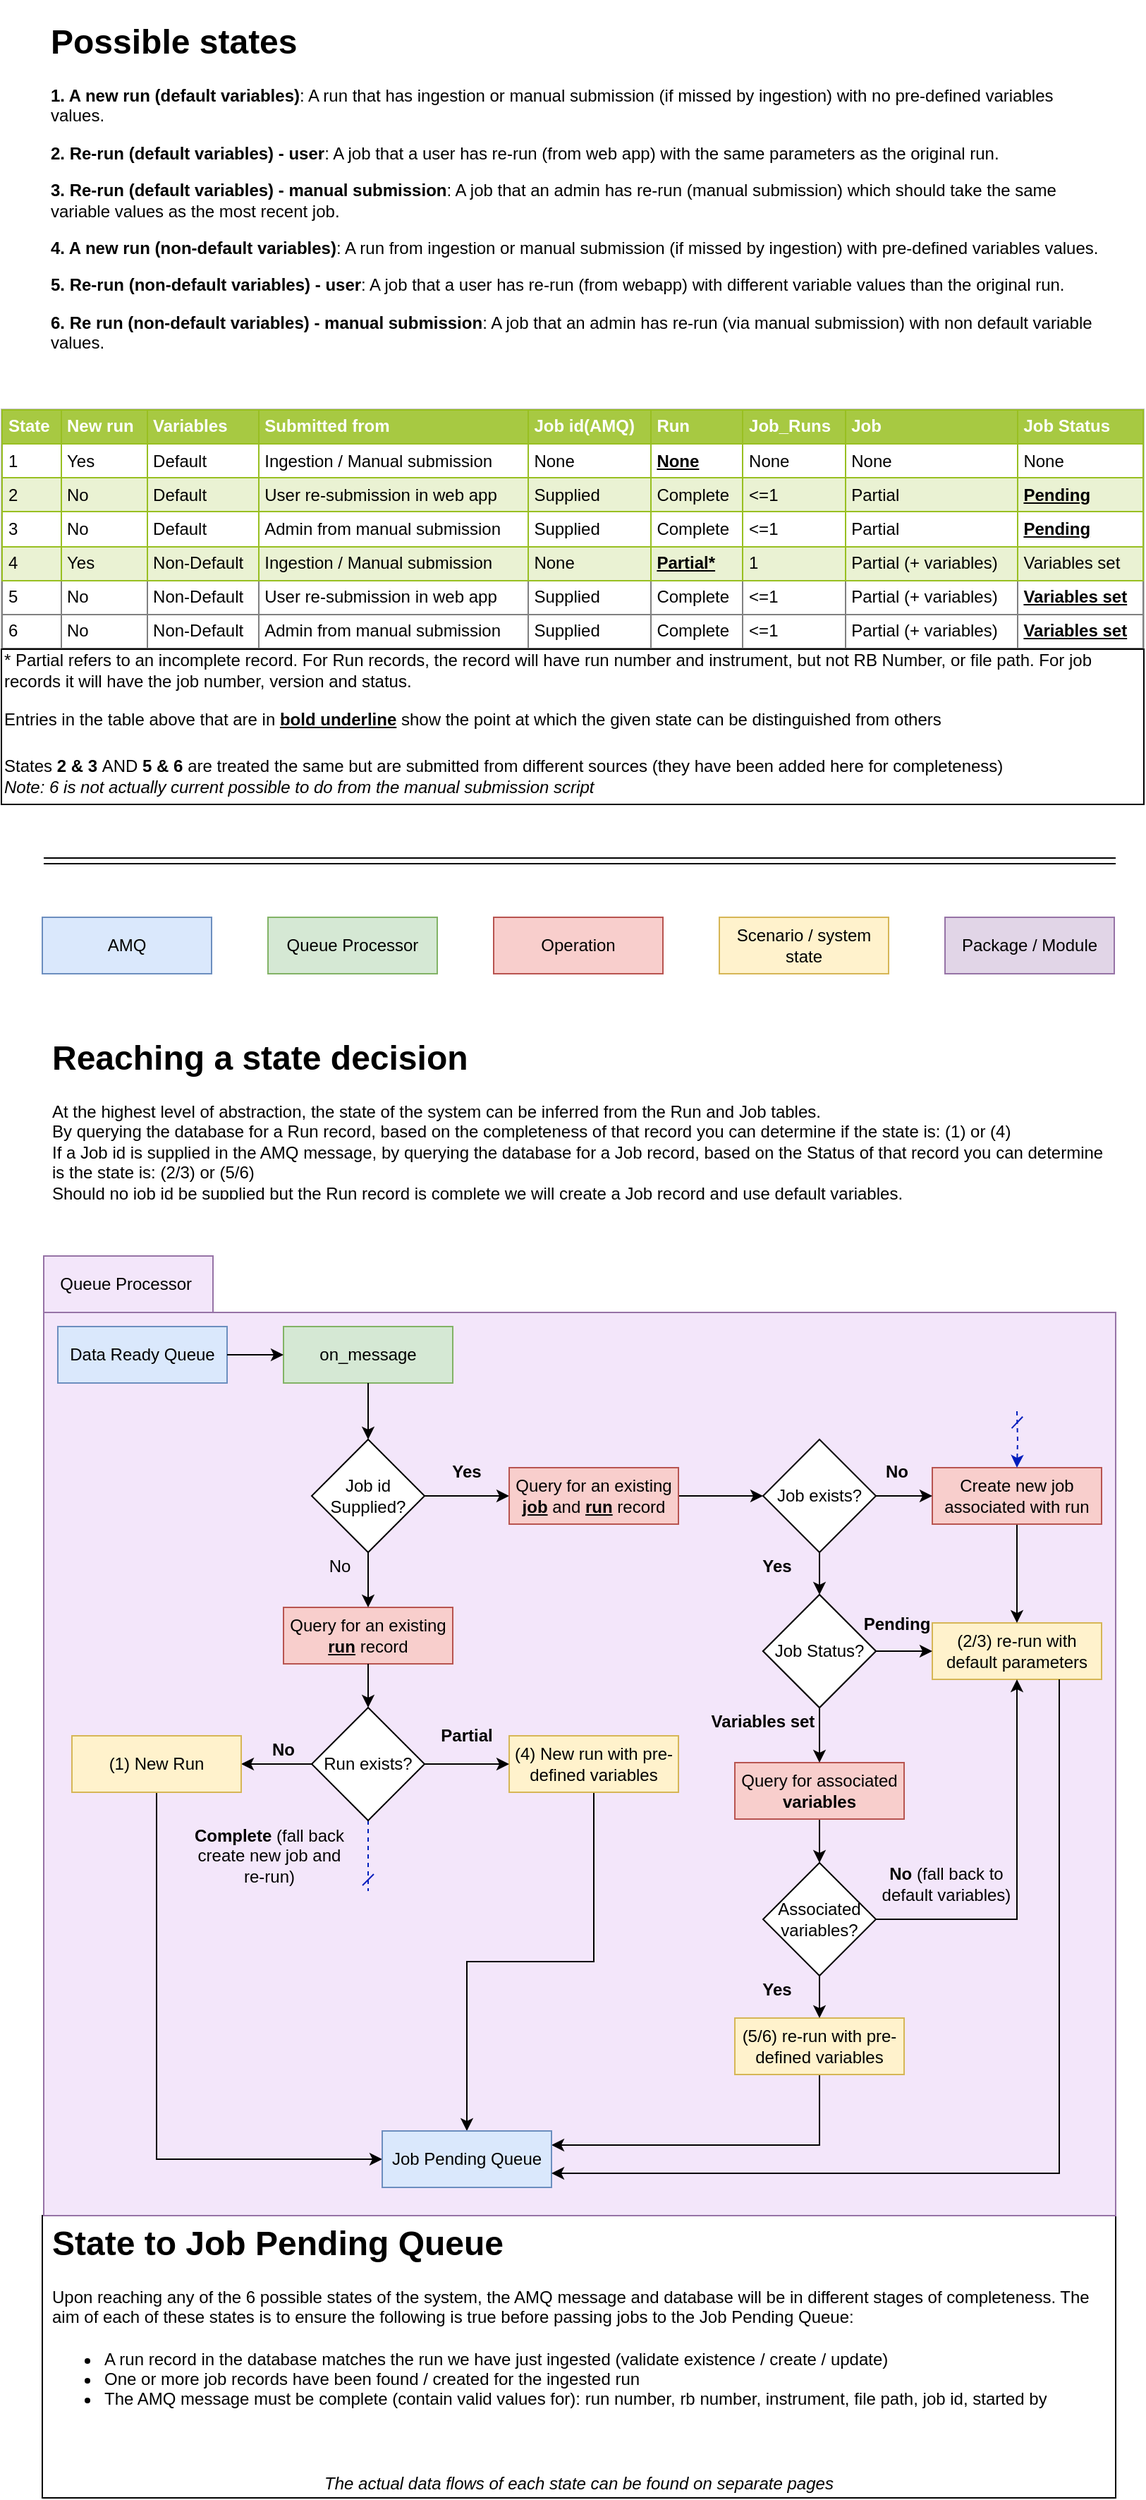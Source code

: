 <mxfile version="13.9.7" type="google" pages="11"><diagram id="Y14xm-0xOhvQoc-xaDA_" name="States"><mxGraphModel dx="1103" dy="816" grid="1" gridSize="10" guides="1" tooltips="1" connect="1" arrows="1" fold="1" page="1" pageScale="1" pageWidth="827" pageHeight="1169" math="0" shadow="0"><root><mxCell id="eAKrXPNhrQQHgagNT15r-0"/><mxCell id="eAKrXPNhrQQHgagNT15r-1" parent="eAKrXPNhrQQHgagNT15r-0"/><mxCell id="56JGMXkKA1aZrjoa1_Z0-0" value="" style="rounded=0;whiteSpace=wrap;html=1;" parent="eAKrXPNhrQQHgagNT15r-1" vertex="1"><mxGeometry x="39" y="1600" width="761" height="200" as="geometry"/></mxCell><mxCell id="Ask-taYvEJEjsmqIj7mr-10" value="&lt;h1&gt;Possible states&lt;/h1&gt;&lt;p&gt;&lt;b&gt;1. A new run (default variables)&lt;/b&gt;: A run that has ingestion or manual submission (if missed by ingestion) with no pre-defined variables values.&lt;/p&gt;&lt;p&gt;&lt;b&gt;2. Re-run (default variables) - user&lt;/b&gt;: A job that a user has re-run (from web app) with the same parameters as the original run.&lt;/p&gt;&lt;p&gt;&lt;b&gt;3. Re-run (default variables) - manual submission&lt;/b&gt;: A job that an admin has re-run (manual submission) which should take the same variable values as the most recent job.&lt;/p&gt;&lt;p&gt;&lt;b&gt;4. A new run (non-default variables)&lt;/b&gt;: A run from ingestion or manual submission (if missed by ingestion) with pre-defined variables values.&lt;/p&gt;&lt;p&gt;&lt;b&gt;5. Re-run (non-default variables) - user&lt;/b&gt;: A job that a user has re-run (from webapp) with different variable values than the original run.&lt;/p&gt;&lt;p&gt;&lt;b&gt;6. Re run (non-default variables) - manual submission&lt;/b&gt;: A job that an admin has re-run (via manual submission) with non default variable values.&lt;/p&gt;" style="text;html=1;strokeColor=none;fillColor=none;spacing=5;spacingTop=-20;whiteSpace=wrap;overflow=hidden;rounded=0;" parent="eAKrXPNhrQQHgagNT15r-1" vertex="1"><mxGeometry x="40" y="40" width="760" height="240" as="geometry"/></mxCell><mxCell id="NvSG87w0MByDJW9etrSu-7" value="&lt;h1&gt;Reaching a state decision&lt;/h1&gt;&lt;div&gt;At the highest level of abstraction, the state of the system can be inferred from the Run and Job tables.&lt;/div&gt;&lt;div&gt;By querying the database for a Run record, based on the completeness of that record you can determine if the state is: (1) or (4)&lt;/div&gt;&lt;div&gt;If a Job id is supplied in the AMQ message, by querying the database for a Job record, based on the Status of that record you can determine is the state is: (2/3) or (5/6)&lt;/div&gt;&lt;div&gt;Should no job id be supplied but the Run record is complete we will create a Job record and use default variables.&lt;/div&gt;" style="text;html=1;strokeColor=none;fillColor=none;spacing=5;spacingTop=-20;whiteSpace=wrap;overflow=hidden;rounded=0;" parent="eAKrXPNhrQQHgagNT15r-1" vertex="1"><mxGeometry x="41" y="760" width="760" height="120" as="geometry"/></mxCell><mxCell id="NvSG87w0MByDJW9etrSu-24" value="AMQ" style="rounded=0;whiteSpace=wrap;html=1;fillColor=#dae8fc;strokeColor=#6c8ebf;" parent="eAKrXPNhrQQHgagNT15r-1" vertex="1"><mxGeometry x="39" y="680" width="120" height="40" as="geometry"/></mxCell><mxCell id="NvSG87w0MByDJW9etrSu-25" value="Queue Processor" style="rounded=0;whiteSpace=wrap;html=1;fillColor=#d5e8d4;strokeColor=#82b366;" parent="eAKrXPNhrQQHgagNT15r-1" vertex="1"><mxGeometry x="199" y="680" width="120" height="40" as="geometry"/></mxCell><mxCell id="NvSG87w0MByDJW9etrSu-26" value="Operation" style="rounded=0;whiteSpace=wrap;html=1;fillColor=#f8cecc;strokeColor=#b85450;" parent="eAKrXPNhrQQHgagNT15r-1" vertex="1"><mxGeometry x="359" y="680" width="120" height="40" as="geometry"/></mxCell><mxCell id="NvSG87w0MByDJW9etrSu-27" value="" style="shape=link;html=1;" parent="eAKrXPNhrQQHgagNT15r-1" edge="1"><mxGeometry width="50" height="50" relative="1" as="geometry"><mxPoint x="40" y="640" as="sourcePoint"/><mxPoint x="800" y="640" as="targetPoint"/></mxGeometry></mxCell><mxCell id="NvSG87w0MByDJW9etrSu-28" value="Scenario / system state" style="rounded=0;whiteSpace=wrap;html=1;fillColor=#fff2cc;strokeColor=#d6b656;" parent="eAKrXPNhrQQHgagNT15r-1" vertex="1"><mxGeometry x="519" y="680" width="120" height="40" as="geometry"/></mxCell><mxCell id="NvSG87w0MByDJW9etrSu-29" value="Package / Module" style="rounded=0;whiteSpace=wrap;html=1;fillColor=#e1d5e7;strokeColor=#9673a6;" parent="eAKrXPNhrQQHgagNT15r-1" vertex="1"><mxGeometry x="679" y="680" width="120" height="40" as="geometry"/></mxCell><mxCell id="xdu8GW9EdyKMDLBoLe7u-0" value="" style="group" parent="eAKrXPNhrQQHgagNT15r-1" vertex="1" connectable="0"><mxGeometry x="10" y="320" width="810" height="280" as="geometry"/></mxCell><mxCell id="NvSG87w0MByDJW9etrSu-17" value="&lt;table border=&quot;1&quot; width=&quot;100%&quot; cellpadding=&quot;4&quot; style=&quot;width: 100% ; height: 100% ; border-collapse: collapse&quot;&gt;&lt;tbody&gt;&lt;tr style=&quot;background-color: #a7c942 ; color: #ffffff ; border: 1px solid #98bf21&quot;&gt;&lt;th align=&quot;left&quot;&gt;State&lt;/th&gt;&lt;th align=&quot;left&quot;&gt;New run&lt;/th&gt;&lt;th align=&quot;left&quot;&gt;Variables&lt;/th&gt;&lt;td&gt;&lt;b&gt;Submitted from&lt;/b&gt;&lt;/td&gt;&lt;td&gt;&lt;b&gt;Job id(AMQ)&lt;/b&gt;&lt;/td&gt;&lt;td&gt;&lt;b&gt;Run&lt;/b&gt;&lt;/td&gt;&lt;td&gt;&lt;b&gt;Job_Runs&lt;/b&gt;&lt;/td&gt;&lt;td&gt;&lt;b&gt;Job&lt;/b&gt;&lt;/td&gt;&lt;td&gt;&lt;b&gt;Job Status&lt;/b&gt;&lt;/td&gt;&lt;/tr&gt;&lt;tr style=&quot;border: 1px solid #98bf21&quot;&gt;&lt;td&gt;1&lt;/td&gt;&lt;td&gt;Yes&lt;/td&gt;&lt;td&gt;Default&lt;/td&gt;&lt;td&gt;Ingestion / Manual submission&lt;/td&gt;&lt;td&gt;None&lt;/td&gt;&lt;td&gt;&lt;b&gt;&lt;u&gt;None&lt;/u&gt;&lt;/b&gt;&lt;/td&gt;&lt;td&gt;None&lt;/td&gt;&lt;td&gt;None&lt;/td&gt;&lt;td&gt;None&lt;/td&gt;&lt;/tr&gt;&lt;tr style=&quot;background-color: #eaf2d3 ; border: 1px solid #98bf21&quot;&gt;&lt;td&gt;2&lt;/td&gt;&lt;td&gt;No&lt;/td&gt;&lt;td&gt;Default&lt;/td&gt;&lt;td&gt;User re-submission in web app&lt;/td&gt;&lt;td&gt;Supplied&lt;/td&gt;&lt;td&gt;Complete&lt;/td&gt;&lt;td&gt;&amp;lt;=1&lt;/td&gt;&lt;td&gt;Partial&lt;/td&gt;&lt;td&gt;&lt;b&gt;&lt;u&gt;Pending&lt;/u&gt;&lt;/b&gt;&lt;/td&gt;&lt;/tr&gt;&lt;tr style=&quot;border: 1px solid #98bf21&quot;&gt;&lt;td&gt;3&lt;/td&gt;&lt;td&gt;No&lt;/td&gt;&lt;td&gt;Default&lt;/td&gt;&lt;td&gt;Admin from manual submission&lt;/td&gt;&lt;td&gt;Supplied&lt;/td&gt;&lt;td&gt;Complete&lt;/td&gt;&lt;td&gt;&amp;lt;=1&lt;/td&gt;&lt;td&gt;Partial&lt;/td&gt;&lt;td&gt;&lt;b&gt;&lt;u&gt;Pending&lt;/u&gt;&lt;/b&gt;&lt;/td&gt;&lt;/tr&gt;&lt;tr style=&quot;background-color: #eaf2d3 ; border: 1px solid #98bf21&quot;&gt;&lt;td&gt;4&lt;/td&gt;&lt;td&gt;Yes&lt;/td&gt;&lt;td&gt;Non-Default&lt;/td&gt;&lt;td&gt;Ingestion / Manual submission&lt;/td&gt;&lt;td&gt;None&lt;/td&gt;&lt;td&gt;&lt;b&gt;&lt;u&gt;Partial*&lt;/u&gt;&lt;/b&gt;&lt;/td&gt;&lt;td&gt;1&lt;/td&gt;&lt;td&gt;Partial (+ variables)&lt;/td&gt;&lt;td&gt;Variables set&lt;/td&gt;&lt;/tr&gt;&lt;tr&gt;&lt;td&gt;5&lt;/td&gt;&lt;td&gt;No&lt;/td&gt;&lt;td&gt;Non-Default&lt;/td&gt;&lt;td&gt;User re-submission in web app&lt;/td&gt;&lt;td&gt;Supplied&lt;/td&gt;&lt;td&gt;Complete&lt;/td&gt;&lt;td&gt;&amp;lt;=1&lt;/td&gt;&lt;td&gt;Partial (+ variables)&lt;/td&gt;&lt;td&gt;&lt;b&gt;&lt;u&gt;Variables set&lt;/u&gt;&lt;/b&gt;&lt;/td&gt;&lt;/tr&gt;&lt;tr&gt;&lt;td&gt;6&lt;/td&gt;&lt;td&gt;No&lt;/td&gt;&lt;td&gt;Non-Default&lt;/td&gt;&lt;td&gt;Admin from manual submission&lt;/td&gt;&lt;td&gt;Supplied&lt;/td&gt;&lt;td&gt;Complete&lt;/td&gt;&lt;td&gt;&amp;lt;=1&lt;/td&gt;&lt;td&gt;Partial (+ variables)&lt;/td&gt;&lt;td&gt;&lt;b&gt;&lt;u&gt;Variables set&lt;/u&gt;&lt;/b&gt;&lt;/td&gt;&lt;/tr&gt;&lt;/tbody&gt;&lt;/table&gt;" style="text;html=1;strokeColor=#c0c0c0;fillColor=#ffffff;overflow=fill;rounded=0;" parent="xdu8GW9EdyKMDLBoLe7u-0" vertex="1"><mxGeometry width="810" height="170" as="geometry"/></mxCell><mxCell id="NvSG87w0MByDJW9etrSu-22" value="" style="rounded=0;whiteSpace=wrap;html=1;align=left;" parent="xdu8GW9EdyKMDLBoLe7u-0" vertex="1"><mxGeometry y="170" width="810" height="110" as="geometry"/></mxCell><mxCell id="NvSG87w0MByDJW9etrSu-19" value="* Partial refers to an incomplete record. For Run records, the record will have run number and instrument, but not RB Number, or file path. For job records it will have the job number, version and status." style="text;html=1;strokeColor=none;fillColor=none;align=left;verticalAlign=middle;whiteSpace=wrap;rounded=0;" parent="xdu8GW9EdyKMDLBoLe7u-0" vertex="1"><mxGeometry y="170" width="810" height="30" as="geometry"/></mxCell><mxCell id="NvSG87w0MByDJW9etrSu-21" value="Entries in the table above that are in &lt;b&gt;&lt;u&gt;bold underline&lt;/u&gt;&lt;/b&gt; show the point at which the given state can be distinguished from others" style="text;html=1;strokeColor=none;fillColor=none;align=left;verticalAlign=middle;whiteSpace=wrap;rounded=0;" parent="xdu8GW9EdyKMDLBoLe7u-0" vertex="1"><mxGeometry y="200" width="810" height="40" as="geometry"/></mxCell><mxCell id="dw7svllggrxXo2HVTsNo-0" value="States &lt;b&gt;2 &amp;amp; 3 &lt;/b&gt;AND &lt;b&gt;5 &amp;amp; 6&lt;/b&gt; are treated the same but are submitted from different sources (they have been added here for completeness)&lt;br&gt;&lt;i&gt;Note: 6 is not actually current possible to do from the manual submission script&amp;nbsp;&lt;/i&gt;" style="text;html=1;strokeColor=none;fillColor=none;align=left;verticalAlign=middle;whiteSpace=wrap;rounded=0;" parent="xdu8GW9EdyKMDLBoLe7u-0" vertex="1"><mxGeometry y="240" width="810" height="40" as="geometry"/></mxCell><mxCell id="qZ7mFMZru82hnnklnYzD-0" value="" style="group" parent="eAKrXPNhrQQHgagNT15r-1" vertex="1" connectable="0"><mxGeometry x="40" y="920" width="780" height="680" as="geometry"/></mxCell><mxCell id="NvSG87w0MByDJW9etrSu-3" value="" style="rounded=0;whiteSpace=wrap;html=1;fillColor=#F3E6FA;strokeColor=#9673a6;" parent="qZ7mFMZru82hnnklnYzD-0" vertex="1"><mxGeometry y="40" width="760" height="640" as="geometry"/></mxCell><mxCell id="eAKrXPNhrQQHgagNT15r-4" value="Data Ready Queue" style="rounded=0;whiteSpace=wrap;html=1;fillColor=#dae8fc;strokeColor=#6c8ebf;" parent="qZ7mFMZru82hnnklnYzD-0" vertex="1"><mxGeometry x="10" y="50" width="120" height="40" as="geometry"/></mxCell><mxCell id="eAKrXPNhrQQHgagNT15r-6" value="on_message" style="rounded=0;whiteSpace=wrap;html=1;fillColor=#d5e8d4;strokeColor=#82b366;" parent="qZ7mFMZru82hnnklnYzD-0" vertex="1"><mxGeometry x="170" y="50" width="120" height="40" as="geometry"/></mxCell><mxCell id="eAKrXPNhrQQHgagNT15r-7" value="" style="edgeStyle=orthogonalEdgeStyle;rounded=0;orthogonalLoop=1;jettySize=auto;html=1;entryX=0;entryY=0.5;entryDx=0;entryDy=0;" parent="qZ7mFMZru82hnnklnYzD-0" source="eAKrXPNhrQQHgagNT15r-4" target="eAKrXPNhrQQHgagNT15r-6" edge="1"><mxGeometry relative="1" as="geometry"><mxPoint x="170" y="80" as="targetPoint"/></mxGeometry></mxCell><mxCell id="IYyPNB-vYNq993uuTMKQ-3" value="Query for an existing &lt;u style=&quot;font-weight: bold&quot;&gt;run&lt;/u&gt;&amp;nbsp;record" style="rounded=0;whiteSpace=wrap;html=1;fillColor=#f8cecc;strokeColor=#b85450;" parent="qZ7mFMZru82hnnklnYzD-0" vertex="1"><mxGeometry x="170" y="249" width="120" height="40" as="geometry"/></mxCell><mxCell id="Ask-taYvEJEjsmqIj7mr-0" value="Job id Supplied?" style="rhombus;whiteSpace=wrap;html=1;" parent="qZ7mFMZru82hnnklnYzD-0" vertex="1"><mxGeometry x="190" y="130" width="80" height="80" as="geometry"/></mxCell><mxCell id="Ask-taYvEJEjsmqIj7mr-1" value="" style="edgeStyle=orthogonalEdgeStyle;rounded=0;orthogonalLoop=1;jettySize=auto;html=1;exitX=0.5;exitY=1;exitDx=0;exitDy=0;" parent="qZ7mFMZru82hnnklnYzD-0" source="eAKrXPNhrQQHgagNT15r-6" target="Ask-taYvEJEjsmqIj7mr-0" edge="1"><mxGeometry relative="1" as="geometry"/></mxCell><mxCell id="1bobIhG-m2AAeQWwjdho-2" value="(1) New Run" style="rounded=0;whiteSpace=wrap;html=1;fillColor=#fff2cc;strokeColor=#d6b656;" parent="qZ7mFMZru82hnnklnYzD-0" vertex="1"><mxGeometry x="20" y="340" width="120" height="40" as="geometry"/></mxCell><mxCell id="1bobIhG-m2AAeQWwjdho-1" value="" style="edgeStyle=orthogonalEdgeStyle;rounded=0;orthogonalLoop=1;jettySize=auto;html=1;entryX=0.5;entryY=0;entryDx=0;entryDy=0;" parent="qZ7mFMZru82hnnklnYzD-0" source="Ask-taYvEJEjsmqIj7mr-0" target="IYyPNB-vYNq993uuTMKQ-3" edge="1"><mxGeometry relative="1" as="geometry"><mxPoint x="384" y="290" as="targetPoint"/></mxGeometry></mxCell><mxCell id="dw7svllggrxXo2HVTsNo-13" value="" style="edgeStyle=orthogonalEdgeStyle;rounded=0;orthogonalLoop=1;jettySize=auto;html=1;startArrow=none;startFill=0;" parent="qZ7mFMZru82hnnklnYzD-0" source="dw7svllggrxXo2HVTsNo-8" target="1bobIhG-m2AAeQWwjdho-2" edge="1"><mxGeometry relative="1" as="geometry"/></mxCell><mxCell id="xdu8GW9EdyKMDLBoLe7u-2" value="" style="edgeStyle=orthogonalEdgeStyle;rounded=0;orthogonalLoop=1;jettySize=auto;html=1;startArrow=none;startFill=0;fillColor=#0050ef;strokeColor=#001DBC;dashed=1;endArrow=dash;endFill=0;" parent="qZ7mFMZru82hnnklnYzD-0" source="dw7svllggrxXo2HVTsNo-8" edge="1"><mxGeometry relative="1" as="geometry"><mxPoint x="230" y="450" as="targetPoint"/></mxGeometry></mxCell><mxCell id="dw7svllggrxXo2HVTsNo-8" value="Run exists?" style="rhombus;whiteSpace=wrap;html=1;" parent="qZ7mFMZru82hnnklnYzD-0" vertex="1"><mxGeometry x="190" y="320" width="80" height="80" as="geometry"/></mxCell><mxCell id="dw7svllggrxXo2HVTsNo-14" value="" style="edgeStyle=orthogonalEdgeStyle;rounded=0;orthogonalLoop=1;jettySize=auto;html=1;startArrow=none;startFill=0;" parent="qZ7mFMZru82hnnklnYzD-0" source="IYyPNB-vYNq993uuTMKQ-3" target="dw7svllggrxXo2HVTsNo-8" edge="1"><mxGeometry relative="1" as="geometry"/></mxCell><mxCell id="dw7svllggrxXo2HVTsNo-1" value="Job Status?" style="rhombus;whiteSpace=wrap;html=1;" parent="qZ7mFMZru82hnnklnYzD-0" vertex="1"><mxGeometry x="510" y="240" width="80" height="80" as="geometry"/></mxCell><mxCell id="b25a7wu-O_TMh-3euraY-4" value="" style="edgeStyle=orthogonalEdgeStyle;rounded=0;orthogonalLoop=1;jettySize=auto;html=1;startArrow=none;startFill=0;" parent="qZ7mFMZru82hnnklnYzD-0" source="b25a7wu-O_TMh-3euraY-1" target="dw7svllggrxXo2HVTsNo-1" edge="1"><mxGeometry relative="1" as="geometry"/></mxCell><mxCell id="b25a7wu-O_TMh-3euraY-1" value="Job exists?" style="rhombus;whiteSpace=wrap;html=1;" parent="qZ7mFMZru82hnnklnYzD-0" vertex="1"><mxGeometry x="510" y="130" width="80" height="80" as="geometry"/></mxCell><mxCell id="dw7svllggrxXo2HVTsNo-55" value="Associated variables?" style="rhombus;whiteSpace=wrap;html=1;" parent="qZ7mFMZru82hnnklnYzD-0" vertex="1"><mxGeometry x="510" y="430" width="80" height="80" as="geometry"/></mxCell><mxCell id="Ask-taYvEJEjsmqIj7mr-3" value="" style="edgeStyle=orthogonalEdgeStyle;rounded=0;orthogonalLoop=1;jettySize=auto;html=1;entryX=0;entryY=0.5;entryDx=0;entryDy=0;" parent="qZ7mFMZru82hnnklnYzD-0" source="Ask-taYvEJEjsmqIj7mr-0" edge="1"><mxGeometry relative="1" as="geometry"><mxPoint x="330" y="170" as="targetPoint"/></mxGeometry></mxCell><mxCell id="1bobIhG-m2AAeQWwjdho-7" value="&lt;b&gt;No&lt;/b&gt;" style="text;html=1;strokeColor=none;fillColor=none;align=center;verticalAlign=middle;whiteSpace=wrap;rounded=0;" parent="qZ7mFMZru82hnnklnYzD-0" vertex="1"><mxGeometry x="150" y="340" width="40" height="20" as="geometry"/></mxCell><mxCell id="1bobIhG-m2AAeQWwjdho-11" value="&lt;b&gt;Pending&lt;/b&gt;" style="text;html=1;strokeColor=none;fillColor=none;align=center;verticalAlign=middle;whiteSpace=wrap;rounded=0;" parent="qZ7mFMZru82hnnklnYzD-0" vertex="1"><mxGeometry x="585" y="251" width="40" height="20" as="geometry"/></mxCell><mxCell id="1bobIhG-m2AAeQWwjdho-12" value="(2/3) re-run with default parameters" style="rounded=0;whiteSpace=wrap;html=1;fillColor=#fff2cc;strokeColor=#d6b656;" parent="qZ7mFMZru82hnnklnYzD-0" vertex="1"><mxGeometry x="630" y="260" width="120" height="40" as="geometry"/></mxCell><mxCell id="dw7svllggrxXo2HVTsNo-5" value="" style="edgeStyle=orthogonalEdgeStyle;rounded=0;orthogonalLoop=1;jettySize=auto;html=1;startArrow=none;startFill=0;" parent="qZ7mFMZru82hnnklnYzD-0" source="dw7svllggrxXo2HVTsNo-1" target="1bobIhG-m2AAeQWwjdho-12" edge="1"><mxGeometry relative="1" as="geometry"/></mxCell><mxCell id="dw7svllggrxXo2HVTsNo-64" value="" style="edgeStyle=orthogonalEdgeStyle;rounded=0;orthogonalLoop=1;jettySize=auto;html=1;startArrow=none;startFill=0;entryX=0.5;entryY=1;entryDx=0;entryDy=0;" parent="qZ7mFMZru82hnnklnYzD-0" source="dw7svllggrxXo2HVTsNo-55" target="1bobIhG-m2AAeQWwjdho-12" edge="1"><mxGeometry relative="1" as="geometry"><mxPoint x="670" y="470" as="targetPoint"/></mxGeometry></mxCell><mxCell id="NvSG87w0MByDJW9etrSu-0" value="&lt;b&gt;Yes&lt;/b&gt;" style="text;html=1;strokeColor=none;fillColor=none;align=center;verticalAlign=middle;whiteSpace=wrap;rounded=0;" parent="qZ7mFMZru82hnnklnYzD-0" vertex="1"><mxGeometry x="280" y="143" width="40" height="20" as="geometry"/></mxCell><mxCell id="NvSG87w0MByDJW9etrSu-1" value="&lt;b&gt;No &lt;/b&gt;(fall back to default variables)" style="text;html=1;strokeColor=none;fillColor=none;align=center;verticalAlign=middle;whiteSpace=wrap;rounded=0;" parent="qZ7mFMZru82hnnklnYzD-0" vertex="1"><mxGeometry x="590" y="430" width="100" height="30" as="geometry"/></mxCell><mxCell id="NvSG87w0MByDJW9etrSu-4" value="Queue Processor&amp;nbsp;" style="rounded=0;whiteSpace=wrap;html=1;fillColor=#F3E6FA;strokeColor=#9673a6;" parent="qZ7mFMZru82hnnklnYzD-0" vertex="1"><mxGeometry width="120" height="40" as="geometry"/></mxCell><mxCell id="dw7svllggrxXo2HVTsNo-6" value="&lt;b&gt;Variables set&lt;/b&gt;" style="text;html=1;strokeColor=none;fillColor=none;align=center;verticalAlign=middle;whiteSpace=wrap;rounded=0;" parent="qZ7mFMZru82hnnklnYzD-0" vertex="1"><mxGeometry x="470" y="320" width="80" height="20" as="geometry"/></mxCell><mxCell id="b25a7wu-O_TMh-3euraY-3" value="" style="edgeStyle=orthogonalEdgeStyle;rounded=0;orthogonalLoop=1;jettySize=auto;html=1;startArrow=none;startFill=0;" parent="qZ7mFMZru82hnnklnYzD-0" source="dw7svllggrxXo2HVTsNo-10" target="b25a7wu-O_TMh-3euraY-1" edge="1"><mxGeometry relative="1" as="geometry"/></mxCell><mxCell id="dw7svllggrxXo2HVTsNo-10" value="Query for an existing &lt;u style=&quot;font-weight: bold&quot;&gt;job&lt;/u&gt;&amp;nbsp;and &lt;u style=&quot;font-weight: bold&quot;&gt;run&lt;/u&gt;&amp;nbsp;record" style="rounded=0;whiteSpace=wrap;html=1;fillColor=#f8cecc;strokeColor=#b85450;" parent="qZ7mFMZru82hnnklnYzD-0" vertex="1"><mxGeometry x="330" y="150" width="120" height="40" as="geometry"/></mxCell><mxCell id="ANqSAOFIpMofaOAhvQMB-4" value="" style="edgeStyle=orthogonalEdgeStyle;rounded=0;orthogonalLoop=1;jettySize=auto;html=1;entryX=0.5;entryY=0;entryDx=0;entryDy=0;" parent="qZ7mFMZru82hnnklnYzD-0" source="dw7svllggrxXo2HVTsNo-18" target="ANqSAOFIpMofaOAhvQMB-0" edge="1"><mxGeometry relative="1" as="geometry"><mxPoint x="390" y="460" as="targetPoint"/></mxGeometry></mxCell><mxCell id="dw7svllggrxXo2HVTsNo-18" value="(4) New run with pre-defined variables" style="rounded=0;whiteSpace=wrap;html=1;fillColor=#fff2cc;strokeColor=#d6b656;" parent="qZ7mFMZru82hnnklnYzD-0" vertex="1"><mxGeometry x="330" y="340" width="120" height="40" as="geometry"/></mxCell><mxCell id="dw7svllggrxXo2HVTsNo-17" value="" style="edgeStyle=orthogonalEdgeStyle;rounded=0;orthogonalLoop=1;jettySize=auto;html=1;startArrow=none;startFill=0;entryX=0;entryY=0.5;entryDx=0;entryDy=0;" parent="qZ7mFMZru82hnnklnYzD-0" source="dw7svllggrxXo2HVTsNo-8" target="dw7svllggrxXo2HVTsNo-18" edge="1"><mxGeometry relative="1" as="geometry"><mxPoint x="310" y="360" as="targetPoint"/></mxGeometry></mxCell><mxCell id="dw7svllggrxXo2HVTsNo-19" value="&lt;b&gt;Partial&lt;/b&gt;" style="text;html=1;strokeColor=none;fillColor=none;align=center;verticalAlign=middle;whiteSpace=wrap;rounded=0;" parent="qZ7mFMZru82hnnklnYzD-0" vertex="1"><mxGeometry x="280" y="330" width="40" height="20" as="geometry"/></mxCell><mxCell id="ANqSAOFIpMofaOAhvQMB-6" value="" style="edgeStyle=orthogonalEdgeStyle;rounded=0;orthogonalLoop=1;jettySize=auto;html=1;entryX=1;entryY=0.25;entryDx=0;entryDy=0;exitX=0.5;exitY=1;exitDx=0;exitDy=0;" parent="qZ7mFMZru82hnnklnYzD-0" source="dw7svllggrxXo2HVTsNo-57" target="ANqSAOFIpMofaOAhvQMB-0" edge="1"><mxGeometry relative="1" as="geometry"><mxPoint x="550" y="660" as="targetPoint"/></mxGeometry></mxCell><mxCell id="dw7svllggrxXo2HVTsNo-57" value="(5/6) re-run with pre-defined variables" style="rounded=0;whiteSpace=wrap;html=1;fillColor=#fff2cc;strokeColor=#d6b656;" parent="qZ7mFMZru82hnnklnYzD-0" vertex="1"><mxGeometry x="490" y="540" width="120" height="40" as="geometry"/></mxCell><mxCell id="dw7svllggrxXo2HVTsNo-58" value="" style="edgeStyle=orthogonalEdgeStyle;rounded=0;orthogonalLoop=1;jettySize=auto;html=1;startArrow=none;startFill=0;" parent="qZ7mFMZru82hnnklnYzD-0" source="dw7svllggrxXo2HVTsNo-55" target="dw7svllggrxXo2HVTsNo-57" edge="1"><mxGeometry relative="1" as="geometry"/></mxCell><mxCell id="dw7svllggrxXo2HVTsNo-59" value="&lt;b&gt;Yes&lt;/b&gt;" style="text;html=1;strokeColor=none;fillColor=none;align=center;verticalAlign=middle;whiteSpace=wrap;rounded=0;" parent="qZ7mFMZru82hnnklnYzD-0" vertex="1"><mxGeometry x="500" y="510" width="40" height="20" as="geometry"/></mxCell><mxCell id="dw7svllggrxXo2HVTsNo-61" value="" style="edgeStyle=orthogonalEdgeStyle;rounded=0;orthogonalLoop=1;jettySize=auto;html=1;startArrow=none;startFill=0;" parent="qZ7mFMZru82hnnklnYzD-0" source="dw7svllggrxXo2HVTsNo-60" target="dw7svllggrxXo2HVTsNo-55" edge="1"><mxGeometry relative="1" as="geometry"/></mxCell><mxCell id="dw7svllggrxXo2HVTsNo-60" value="Query for associated &lt;b&gt;variables&lt;/b&gt;" style="rounded=0;whiteSpace=wrap;html=1;fillColor=#f8cecc;strokeColor=#b85450;" parent="qZ7mFMZru82hnnklnYzD-0" vertex="1"><mxGeometry x="490" y="359" width="120" height="40" as="geometry"/></mxCell><mxCell id="dw7svllggrxXo2HVTsNo-56" value="" style="edgeStyle=orthogonalEdgeStyle;rounded=0;orthogonalLoop=1;jettySize=auto;html=1;startArrow=none;startFill=0;" parent="qZ7mFMZru82hnnklnYzD-0" source="dw7svllggrxXo2HVTsNo-1" target="dw7svllggrxXo2HVTsNo-60" edge="1"><mxGeometry relative="1" as="geometry"/></mxCell><mxCell id="dw7svllggrxXo2HVTsNo-62" value="No" style="text;html=1;strokeColor=none;fillColor=none;align=center;verticalAlign=middle;whiteSpace=wrap;rounded=0;" parent="qZ7mFMZru82hnnklnYzD-0" vertex="1"><mxGeometry x="190" y="210" width="40" height="20" as="geometry"/></mxCell><mxCell id="xdu8GW9EdyKMDLBoLe7u-3" value="&lt;b&gt;Complete &lt;/b&gt;(fall back create new job and re-run)" style="text;html=1;strokeColor=none;fillColor=none;align=center;verticalAlign=middle;whiteSpace=wrap;rounded=0;" parent="qZ7mFMZru82hnnklnYzD-0" vertex="1"><mxGeometry x="100" y="410" width="120" height="30" as="geometry"/></mxCell><mxCell id="b25a7wu-O_TMh-3euraY-5" value="&lt;b&gt;Yes&lt;/b&gt;" style="text;html=1;strokeColor=none;fillColor=none;align=center;verticalAlign=middle;whiteSpace=wrap;rounded=0;" parent="qZ7mFMZru82hnnklnYzD-0" vertex="1"><mxGeometry x="500" y="210" width="40" height="20" as="geometry"/></mxCell><mxCell id="b25a7wu-O_TMh-3euraY-11" value="&lt;b&gt;No&lt;/b&gt;" style="text;html=1;strokeColor=none;fillColor=none;align=center;verticalAlign=middle;whiteSpace=wrap;rounded=0;" parent="qZ7mFMZru82hnnklnYzD-0" vertex="1"><mxGeometry x="585" y="143" width="40" height="20" as="geometry"/></mxCell><mxCell id="b25a7wu-O_TMh-3euraY-15" value="" style="edgeStyle=orthogonalEdgeStyle;rounded=0;orthogonalLoop=1;jettySize=auto;html=1;startArrow=none;startFill=0;" parent="qZ7mFMZru82hnnklnYzD-0" source="b25a7wu-O_TMh-3euraY-14" target="1bobIhG-m2AAeQWwjdho-12" edge="1"><mxGeometry relative="1" as="geometry"/></mxCell><mxCell id="b25a7wu-O_TMh-3euraY-14" value="Create new job associated with run" style="rounded=0;whiteSpace=wrap;html=1;fillColor=#f8cecc;strokeColor=#b85450;" parent="qZ7mFMZru82hnnklnYzD-0" vertex="1"><mxGeometry x="630" y="150" width="120" height="40" as="geometry"/></mxCell><mxCell id="b25a7wu-O_TMh-3euraY-7" value="" style="edgeStyle=orthogonalEdgeStyle;rounded=0;orthogonalLoop=1;jettySize=auto;html=1;startArrow=none;startFill=0;entryX=0;entryY=0.5;entryDx=0;entryDy=0;" parent="qZ7mFMZru82hnnklnYzD-0" source="b25a7wu-O_TMh-3euraY-1" target="b25a7wu-O_TMh-3euraY-14" edge="1"><mxGeometry relative="1" as="geometry"><mxPoint x="670" y="170" as="targetPoint"/></mxGeometry></mxCell><mxCell id="b25a7wu-O_TMh-3euraY-16" value="" style="edgeStyle=orthogonalEdgeStyle;rounded=0;orthogonalLoop=1;jettySize=auto;html=1;startArrow=dash;startFill=0;fillColor=#0050ef;strokeColor=#001DBC;dashed=1;entryX=0.5;entryY=0;entryDx=0;entryDy=0;" parent="qZ7mFMZru82hnnklnYzD-0" target="b25a7wu-O_TMh-3euraY-14" edge="1"><mxGeometry relative="1" as="geometry"><mxPoint x="690" y="110" as="sourcePoint"/><mxPoint x="240" y="460" as="targetPoint"/></mxGeometry></mxCell><mxCell id="ANqSAOFIpMofaOAhvQMB-2" value="" style="edgeStyle=orthogonalEdgeStyle;rounded=0;orthogonalLoop=1;jettySize=auto;html=1;entryX=0;entryY=0.5;entryDx=0;entryDy=0;" parent="qZ7mFMZru82hnnklnYzD-0" source="qZ7mFMZru82hnnklnYzD-52" target="ANqSAOFIpMofaOAhvQMB-0" edge="1"><mxGeometry relative="1" as="geometry"><mxPoint x="80" y="460" as="targetPoint"/><Array as="points"><mxPoint x="80" y="640"/></Array></mxGeometry></mxCell><mxCell id="qZ7mFMZru82hnnklnYzD-52" value="(1) New Run" style="rounded=0;whiteSpace=wrap;html=1;fillColor=#fff2cc;strokeColor=#d6b656;" parent="qZ7mFMZru82hnnklnYzD-0" vertex="1"><mxGeometry x="20" y="340" width="120" height="40" as="geometry"/></mxCell><mxCell id="mSYYYh5F_7o4JE086k6r-119" value="Job Status?" style="rhombus;whiteSpace=wrap;html=1;" parent="qZ7mFMZru82hnnklnYzD-0" vertex="1"><mxGeometry x="510" y="240" width="80" height="80" as="geometry"/></mxCell><mxCell id="ANqSAOFIpMofaOAhvQMB-0" value="Job Pending Queue" style="rounded=0;whiteSpace=wrap;html=1;fillColor=#dae8fc;strokeColor=#6c8ebf;" parent="qZ7mFMZru82hnnklnYzD-0" vertex="1"><mxGeometry x="240" y="620" width="120" height="40" as="geometry"/></mxCell><mxCell id="ANqSAOFIpMofaOAhvQMB-7" value="" style="edgeStyle=orthogonalEdgeStyle;rounded=0;orthogonalLoop=1;jettySize=auto;html=1;entryX=1;entryY=0.75;entryDx=0;entryDy=0;exitX=0.75;exitY=1;exitDx=0;exitDy=0;" parent="qZ7mFMZru82hnnklnYzD-0" source="1bobIhG-m2AAeQWwjdho-12" target="ANqSAOFIpMofaOAhvQMB-0" edge="1"><mxGeometry relative="1" as="geometry"><mxPoint x="400" y="390" as="sourcePoint"/><mxPoint x="310" y="630" as="targetPoint"/></mxGeometry></mxCell><mxCell id="ANqSAOFIpMofaOAhvQMB-9" value="&lt;h1&gt;State to Job Pending Queue&lt;/h1&gt;&lt;div&gt;Upon reaching any of the 6 possible states of the system, the AMQ message and database will be in different stages of completeness. The aim of each of these states is to ensure the following is true before passing jobs to the Job Pending Queue:&lt;/div&gt;&lt;div&gt;&lt;br&gt;&lt;/div&gt;" style="text;html=1;strokeColor=none;fillColor=none;spacing=5;spacingTop=-20;whiteSpace=wrap;overflow=hidden;rounded=0;" parent="eAKrXPNhrQQHgagNT15r-1" vertex="1"><mxGeometry x="41" y="1600" width="759" height="80" as="geometry"/></mxCell><mxCell id="ANqSAOFIpMofaOAhvQMB-10" value="&lt;ul&gt;&lt;li&gt;A run record in the database matches the run we have just ingested (validate existence / create / update)&lt;/li&gt;&lt;li&gt;One or more job records have been found / created for the ingested run&lt;/li&gt;&lt;li&gt;The AMQ message must be complete (contain valid values for): run number, rb number, instrument, file path, job id, started by&lt;/li&gt;&lt;/ul&gt;" style="text;strokeColor=none;fillColor=none;html=1;whiteSpace=wrap;verticalAlign=middle;overflow=hidden;" parent="eAKrXPNhrQQHgagNT15r-1" vertex="1"><mxGeometry x="41" y="1680" width="719" height="70" as="geometry"/></mxCell><mxCell id="56JGMXkKA1aZrjoa1_Z0-1" value="&lt;i&gt;The actual data flows of each state can be found on separate pages&lt;/i&gt;" style="text;html=1;strokeColor=none;fillColor=none;align=center;verticalAlign=middle;whiteSpace=wrap;rounded=0;" parent="eAKrXPNhrQQHgagNT15r-1" vertex="1"><mxGeometry x="39" y="1780" width="761" height="20" as="geometry"/></mxCell></root></mxGraphModel></diagram><diagram id="HiGoCaCo4pW3dorksfdq" name="(1) Data flow"><mxGraphModel dx="1103" dy="-353" grid="1" gridSize="10" guides="1" tooltips="1" connect="1" arrows="1" fold="1" page="1" pageScale="1" pageWidth="827" pageHeight="1169" math="0" shadow="0"><root><mxCell id="SdqDS-6uTZnmrgqxwLlU-0"/><mxCell id="SdqDS-6uTZnmrgqxwLlU-1" parent="SdqDS-6uTZnmrgqxwLlU-0"/><mxCell id="yrXnTR7wtIvm1MGzxkf--0" value="" style="rounded=0;whiteSpace=wrap;html=1;fillColor=#e1d5e7;strokeColor=#9673a6;" parent="SdqDS-6uTZnmrgqxwLlU-1" vertex="1"><mxGeometry x="530" y="1770" width="280" height="160" as="geometry"/></mxCell><mxCell id="yrXnTR7wtIvm1MGzxkf--1" value="" style="rounded=0;whiteSpace=wrap;html=1;fillColor=#e1d5e7;strokeColor=#9673a6;" parent="SdqDS-6uTZnmrgqxwLlU-1" vertex="1"><mxGeometry x="530" y="1580" width="280" height="170" as="geometry"/></mxCell><mxCell id="yrXnTR7wtIvm1MGzxkf--3" value="&lt;h1&gt;&lt;span&gt;(1) New Run&lt;/span&gt;&lt;/h1&gt;&lt;div&gt;&lt;br&gt;&lt;/div&gt;" style="text;html=1;strokeColor=none;fillColor=none;spacing=5;spacingTop=-20;whiteSpace=wrap;overflow=hidden;rounded=0;" parent="SdqDS-6uTZnmrgqxwLlU-1" vertex="1"><mxGeometry x="41" y="1200" width="760" height="40" as="geometry"/></mxCell><mxCell id="yrXnTR7wtIvm1MGzxkf--4" value="" style="edgeStyle=orthogonalEdgeStyle;rounded=0;orthogonalLoop=1;jettySize=auto;html=1;startArrow=none;startFill=0;endArrow=classic;endFill=1;" parent="SdqDS-6uTZnmrgqxwLlU-1" source="yrXnTR7wtIvm1MGzxkf--5" target="yrXnTR7wtIvm1MGzxkf--7" edge="1"><mxGeometry relative="1" as="geometry"/></mxCell><mxCell id="yrXnTR7wtIvm1MGzxkf--5" value="Query for an existing &lt;u style=&quot;font-weight: bold&quot;&gt;run&lt;/u&gt;&amp;nbsp;record" style="rounded=0;whiteSpace=wrap;html=1;fillColor=#f8cecc;strokeColor=#b85450;" parent="SdqDS-6uTZnmrgqxwLlU-1" vertex="1"><mxGeometry x="219" y="1600" width="120" height="40" as="geometry"/></mxCell><mxCell id="yrXnTR7wtIvm1MGzxkf--6" value="" style="edgeStyle=orthogonalEdgeStyle;rounded=0;orthogonalLoop=1;jettySize=auto;html=1;startArrow=none;startFill=0;endArrow=classic;endFill=1;" parent="SdqDS-6uTZnmrgqxwLlU-1" source="yrXnTR7wtIvm1MGzxkf--7" target="yrXnTR7wtIvm1MGzxkf--10" edge="1"><mxGeometry relative="1" as="geometry"/></mxCell><mxCell id="yrXnTR7wtIvm1MGzxkf--7" value="Run exists?" style="rhombus;whiteSpace=wrap;html=1;" parent="SdqDS-6uTZnmrgqxwLlU-1" vertex="1"><mxGeometry x="397" y="1580" width="84" height="80" as="geometry"/></mxCell><mxCell id="yrXnTR7wtIvm1MGzxkf--8" value="&lt;b&gt;Yes&lt;/b&gt;" style="text;html=1;strokeColor=none;fillColor=none;align=center;verticalAlign=middle;whiteSpace=wrap;rounded=0;" parent="SdqDS-6uTZnmrgqxwLlU-1" vertex="1"><mxGeometry x="600" y="1750" width="40" height="20" as="geometry"/></mxCell><mxCell id="yrXnTR7wtIvm1MGzxkf--9" value="" style="edgeStyle=orthogonalEdgeStyle;rounded=0;orthogonalLoop=1;jettySize=auto;html=1;startArrow=none;startFill=0;endArrow=classic;endFill=1;" parent="SdqDS-6uTZnmrgqxwLlU-1" source="yrXnTR7wtIvm1MGzxkf--10" target="yrXnTR7wtIvm1MGzxkf--15" edge="1"><mxGeometry relative="1" as="geometry"/></mxCell><mxCell id="yrXnTR7wtIvm1MGzxkf--10" value="Query for existing &lt;b&gt;&lt;u&gt;instrument&lt;/u&gt;&lt;/b&gt;" style="rounded=0;whiteSpace=wrap;html=1;fillColor=#f8cecc;strokeColor=#b85450;" parent="SdqDS-6uTZnmrgqxwLlU-1" vertex="1"><mxGeometry x="538" y="1600" width="120" height="40" as="geometry"/></mxCell><mxCell id="yrXnTR7wtIvm1MGzxkf--11" value="&lt;b&gt;&lt;u&gt;AMQ message&lt;/u&gt;&lt;/b&gt;" style="text;html=1;strokeColor=none;fillColor=none;align=left;verticalAlign=middle;whiteSpace=wrap;rounded=0;" parent="SdqDS-6uTZnmrgqxwLlU-1" vertex="1"><mxGeometry x="41" y="1260" width="109" height="20" as="geometry"/></mxCell><mxCell id="yrXnTR7wtIvm1MGzxkf--12" value="&lt;table border=&quot;1&quot; width=&quot;100%&quot; style=&quot;width: 100% ; height: 100% ; border-collapse: collapse&quot;&gt;&lt;tbody&gt;&lt;tr&gt;&lt;td&gt;&lt;b&gt;&lt;u&gt;Key&lt;/u&gt;&lt;/b&gt;&lt;/td&gt;&lt;td&gt;&lt;b&gt;&lt;u&gt;Type&lt;/u&gt;&lt;/b&gt;&lt;/td&gt;&lt;td&gt;&lt;b&gt;&lt;u&gt;Value&lt;/u&gt;&lt;/b&gt;&lt;/td&gt;&lt;/tr&gt;&lt;tr&gt;&lt;td&gt;run_number&lt;/td&gt;&lt;td&gt;int&lt;/td&gt;&lt;td&gt;1111&lt;/td&gt;&lt;/tr&gt;&lt;tr&gt;&lt;td&gt;rb_number&lt;/td&gt;&lt;td&gt;int&lt;/td&gt;&lt;td&gt;2222&lt;/td&gt;&lt;/tr&gt;&lt;tr&gt;&lt;td&gt;instrument&lt;/td&gt;&lt;td&gt;str&lt;/td&gt;&lt;td&gt;'GEM'&lt;/td&gt;&lt;/tr&gt;&lt;tr&gt;&lt;td&gt;job_id&lt;/td&gt;&lt;td&gt;int&lt;/td&gt;&lt;td&gt;None&lt;/td&gt;&lt;/tr&gt;&lt;tr&gt;&lt;td&gt;started_by&lt;/td&gt;&lt;td&gt;int&lt;/td&gt;&lt;td&gt;None&lt;/td&gt;&lt;/tr&gt;&lt;/tbody&gt;&lt;/table&gt;" style="text;html=1;strokeColor=none;fillColor=none;overflow=fill;align=left;labelBackgroundColor=#FFFFFF;" parent="SdqDS-6uTZnmrgqxwLlU-1" vertex="1"><mxGeometry x="41" y="1280" width="180" height="140" as="geometry"/></mxCell><mxCell id="yrXnTR7wtIvm1MGzxkf--13" value="" style="edgeStyle=orthogonalEdgeStyle;rounded=0;orthogonalLoop=1;jettySize=auto;html=1;startArrow=none;startFill=0;endArrow=classic;endFill=1;" parent="SdqDS-6uTZnmrgqxwLlU-1" source="yrXnTR7wtIvm1MGzxkf--15" target="yrXnTR7wtIvm1MGzxkf--16" edge="1"><mxGeometry relative="1" as="geometry"/></mxCell><mxCell id="yrXnTR7wtIvm1MGzxkf--14" value="" style="edgeStyle=orthogonalEdgeStyle;rounded=0;orthogonalLoop=1;jettySize=auto;html=1;startArrow=none;startFill=0;endArrow=classic;endFill=1;" parent="SdqDS-6uTZnmrgqxwLlU-1" source="yrXnTR7wtIvm1MGzxkf--15" edge="1"><mxGeometry relative="1" as="geometry"><mxPoint x="677" y="1700" as="targetPoint"/></mxGeometry></mxCell><mxCell id="yrXnTR7wtIvm1MGzxkf--15" value="Instrument exists?" style="rhombus;whiteSpace=wrap;html=1;" parent="SdqDS-6uTZnmrgqxwLlU-1" vertex="1"><mxGeometry x="556" y="1660" width="84" height="80" as="geometry"/></mxCell><mxCell id="yrXnTR7wtIvm1MGzxkf--16" value="Query for existing &lt;b&gt;&lt;u&gt;experiment&lt;/u&gt;&lt;/b&gt;" style="rounded=0;whiteSpace=wrap;html=1;fillColor=#f8cecc;strokeColor=#b85450;" parent="SdqDS-6uTZnmrgqxwLlU-1" vertex="1"><mxGeometry x="538" y="1780" width="120" height="40" as="geometry"/></mxCell><mxCell id="yrXnTR7wtIvm1MGzxkf--17" value="&lt;b&gt;No&lt;/b&gt;" style="text;html=1;strokeColor=none;fillColor=none;align=center;verticalAlign=middle;whiteSpace=wrap;rounded=0;" parent="SdqDS-6uTZnmrgqxwLlU-1" vertex="1"><mxGeometry x="479" y="1590" width="40" height="20" as="geometry"/></mxCell><mxCell id="yrXnTR7wtIvm1MGzxkf--18" value="" style="edgeStyle=orthogonalEdgeStyle;rounded=0;orthogonalLoop=1;jettySize=auto;html=1;startArrow=none;startFill=0;endArrow=classic;endFill=1;entryX=1;entryY=0.5;entryDx=0;entryDy=0;exitX=0.5;exitY=1;exitDx=0;exitDy=0;" parent="SdqDS-6uTZnmrgqxwLlU-1" source="yrXnTR7wtIvm1MGzxkf--19" target="yrXnTR7wtIvm1MGzxkf--16" edge="1"><mxGeometry relative="1" as="geometry"><mxPoint x="736" y="1800" as="targetPoint"/></mxGeometry></mxCell><mxCell id="yrXnTR7wtIvm1MGzxkf--19" value="Create and return new &lt;b&gt;&lt;u&gt;instrument&lt;/u&gt;&lt;/b&gt;" style="rounded=0;whiteSpace=wrap;html=1;fillColor=#f8cecc;strokeColor=#b85450;" parent="SdqDS-6uTZnmrgqxwLlU-1" vertex="1"><mxGeometry x="676" y="1680" width="120" height="40" as="geometry"/></mxCell><mxCell id="yrXnTR7wtIvm1MGzxkf--20" value="&lt;b&gt;No&lt;/b&gt;" style="text;html=1;strokeColor=none;fillColor=none;align=center;verticalAlign=middle;whiteSpace=wrap;rounded=0;" parent="SdqDS-6uTZnmrgqxwLlU-1" vertex="1"><mxGeometry x="636" y="1670" width="40" height="20" as="geometry"/></mxCell><mxCell id="yrXnTR7wtIvm1MGzxkf--21" value="" style="edgeStyle=orthogonalEdgeStyle;rounded=0;orthogonalLoop=1;jettySize=auto;html=1;startArrow=none;startFill=0;endArrow=classic;endFill=1;exitX=0.5;exitY=1;exitDx=0;exitDy=0;entryX=0.5;entryY=0;entryDx=0;entryDy=0;" parent="SdqDS-6uTZnmrgqxwLlU-1" source="yrXnTR7wtIvm1MGzxkf--16" target="yrXnTR7wtIvm1MGzxkf--24" edge="1"><mxGeometry relative="1" as="geometry"><mxPoint x="558" y="1960" as="targetPoint"/></mxGeometry></mxCell><mxCell id="yrXnTR7wtIvm1MGzxkf--22" value="" style="edgeStyle=orthogonalEdgeStyle;rounded=0;orthogonalLoop=1;jettySize=auto;html=1;startArrow=none;startFill=0;endArrow=classic;endFill=1;entryX=0;entryY=0.5;entryDx=0;entryDy=0;" parent="SdqDS-6uTZnmrgqxwLlU-1" source="yrXnTR7wtIvm1MGzxkf--24" target="yrXnTR7wtIvm1MGzxkf--28" edge="1"><mxGeometry relative="1" as="geometry"><mxPoint x="720" y="1880" as="targetPoint"/></mxGeometry></mxCell><mxCell id="yrXnTR7wtIvm1MGzxkf--23" value="" style="edgeStyle=orthogonalEdgeStyle;rounded=0;orthogonalLoop=1;jettySize=auto;html=1;startArrow=none;startFill=0;endArrow=classic;endFill=1;entryX=0.5;entryY=0;entryDx=0;entryDy=0;" parent="SdqDS-6uTZnmrgqxwLlU-1" source="yrXnTR7wtIvm1MGzxkf--24" target="yrXnTR7wtIvm1MGzxkf--45" edge="1"><mxGeometry relative="1" as="geometry"/></mxCell><mxCell id="yrXnTR7wtIvm1MGzxkf--24" value="Experiment exists?" style="rhombus;whiteSpace=wrap;html=1;" parent="SdqDS-6uTZnmrgqxwLlU-1" vertex="1"><mxGeometry x="556" y="1840" width="84" height="80" as="geometry"/></mxCell><mxCell id="yrXnTR7wtIvm1MGzxkf--25" value="&lt;b&gt;Yes&lt;/b&gt;" style="text;html=1;strokeColor=none;fillColor=none;align=center;verticalAlign=middle;whiteSpace=wrap;rounded=0;" parent="SdqDS-6uTZnmrgqxwLlU-1" vertex="1"><mxGeometry x="612" y="1930" width="40" height="20" as="geometry"/></mxCell><mxCell id="yrXnTR7wtIvm1MGzxkf--26" value="&lt;b&gt;No&lt;/b&gt;" style="text;html=1;strokeColor=none;fillColor=none;align=center;verticalAlign=middle;whiteSpace=wrap;rounded=0;" parent="SdqDS-6uTZnmrgqxwLlU-1" vertex="1"><mxGeometry x="636" y="1850" width="40" height="20" as="geometry"/></mxCell><mxCell id="yrXnTR7wtIvm1MGzxkf--27" value="" style="edgeStyle=orthogonalEdgeStyle;rounded=0;orthogonalLoop=1;jettySize=auto;html=1;startArrow=none;startFill=0;endArrow=classic;endFill=1;entryX=1;entryY=0.5;entryDx=0;entryDy=0;exitX=0;exitY=0.5;exitDx=0;exitDy=0;" parent="SdqDS-6uTZnmrgqxwLlU-1" source="yrXnTR7wtIvm1MGzxkf--45" target="yrXnTR7wtIvm1MGzxkf--30" edge="1"><mxGeometry relative="1" as="geometry"><mxPoint x="737" y="1980" as="targetPoint"/></mxGeometry></mxCell><mxCell id="yrXnTR7wtIvm1MGzxkf--28" value="Create and return new &lt;b&gt;&lt;u&gt;experiment&lt;/u&gt;&lt;/b&gt;" style="rounded=0;whiteSpace=wrap;html=1;fillColor=#f8cecc;strokeColor=#b85450;" parent="SdqDS-6uTZnmrgqxwLlU-1" vertex="1"><mxGeometry x="677" y="1860" width="120" height="40" as="geometry"/></mxCell><mxCell id="yrXnTR7wtIvm1MGzxkf--29" value="" style="edgeStyle=orthogonalEdgeStyle;rounded=0;orthogonalLoop=1;jettySize=auto;html=1;startArrow=none;startFill=0;endArrow=classic;endFill=1;" parent="SdqDS-6uTZnmrgqxwLlU-1" source="yrXnTR7wtIvm1MGzxkf--30" target="yrXnTR7wtIvm1MGzxkf--32" edge="1"><mxGeometry relative="1" as="geometry"/></mxCell><mxCell id="yrXnTR7wtIvm1MGzxkf--30" value="Create a new &lt;u style=&quot;font-weight: bold&quot;&gt;Job&lt;/u&gt;&amp;nbsp;(Status: Pending)" style="rounded=0;whiteSpace=wrap;html=1;fillColor=#f8cecc;strokeColor=#b85450;" parent="SdqDS-6uTZnmrgqxwLlU-1" vertex="1"><mxGeometry x="373" y="1960" width="120" height="40" as="geometry"/></mxCell><mxCell id="yrXnTR7wtIvm1MGzxkf--31" value="" style="edgeStyle=orthogonalEdgeStyle;rounded=0;orthogonalLoop=1;jettySize=auto;html=1;startArrow=none;startFill=0;endArrow=classic;endFill=1;" parent="SdqDS-6uTZnmrgqxwLlU-1" source="yrXnTR7wtIvm1MGzxkf--32" target="yrXnTR7wtIvm1MGzxkf--34" edge="1"><mxGeometry relative="1" as="geometry"/></mxCell><mxCell id="yrXnTR7wtIvm1MGzxkf--32" value="Add entry in &lt;b&gt;&lt;u&gt;Job_Runs&lt;/u&gt;&lt;/b&gt;" style="rounded=0;whiteSpace=wrap;html=1;fillColor=#f8cecc;strokeColor=#b85450;" parent="SdqDS-6uTZnmrgqxwLlU-1" vertex="1"><mxGeometry x="202" y="1960" width="120" height="40" as="geometry"/></mxCell><mxCell id="yrXnTR7wtIvm1MGzxkf--33" value="" style="edgeStyle=orthogonalEdgeStyle;rounded=0;orthogonalLoop=1;jettySize=auto;html=1;startArrow=none;startFill=0;endArrow=classic;endFill=1;" parent="SdqDS-6uTZnmrgqxwLlU-1" source="yrXnTR7wtIvm1MGzxkf--34" target="yrXnTR7wtIvm1MGzxkf--35" edge="1"><mxGeometry relative="1" as="geometry"/></mxCell><mxCell id="yrXnTR7wtIvm1MGzxkf--34" value="Update job_id and started_by in AMQ" style="rounded=0;whiteSpace=wrap;html=1;fillColor=#f8cecc;strokeColor=#b85450;" parent="SdqDS-6uTZnmrgqxwLlU-1" vertex="1"><mxGeometry x="40" y="1960" width="120" height="40" as="geometry"/></mxCell><mxCell id="yrXnTR7wtIvm1MGzxkf--35" value="Job Pending" style="rounded=0;whiteSpace=wrap;html=1;fillColor=#dae8fc;strokeColor=#6c8ebf;" parent="SdqDS-6uTZnmrgqxwLlU-1" vertex="1"><mxGeometry x="40" y="1880" width="120" height="40" as="geometry"/></mxCell><mxCell id="yrXnTR7wtIvm1MGzxkf--36" value="" style="edgeStyle=orthogonalEdgeStyle;rounded=0;orthogonalLoop=1;jettySize=auto;html=1;startArrow=none;startFill=0;endArrow=classic;endFill=1;entryX=0.5;entryY=0;entryDx=0;entryDy=0;" parent="SdqDS-6uTZnmrgqxwLlU-1" source="yrXnTR7wtIvm1MGzxkf--37" target="yrXnTR7wtIvm1MGzxkf--39" edge="1"><mxGeometry relative="1" as="geometry"><mxPoint x="101" y="1560" as="targetPoint"/></mxGeometry></mxCell><mxCell id="yrXnTR7wtIvm1MGzxkf--37" value="Data Ready Queue" style="rounded=0;whiteSpace=wrap;html=1;fillColor=#dae8fc;strokeColor=#6c8ebf;" parent="SdqDS-6uTZnmrgqxwLlU-1" vertex="1"><mxGeometry x="41" y="1440" width="120" height="40" as="geometry"/></mxCell><mxCell id="yrXnTR7wtIvm1MGzxkf--38" value="" style="edgeStyle=orthogonalEdgeStyle;rounded=0;orthogonalLoop=1;jettySize=auto;html=1;startArrow=none;startFill=0;endArrow=classic;endFill=1;" parent="SdqDS-6uTZnmrgqxwLlU-1" source="yrXnTR7wtIvm1MGzxkf--39" target="yrXnTR7wtIvm1MGzxkf--41" edge="1"><mxGeometry relative="1" as="geometry"/></mxCell><mxCell id="yrXnTR7wtIvm1MGzxkf--39" value="on_message" style="rounded=0;whiteSpace=wrap;html=1;fillColor=#d5e8d4;strokeColor=#82b366;" parent="SdqDS-6uTZnmrgqxwLlU-1" vertex="1"><mxGeometry x="41" y="1510" width="120" height="40" as="geometry"/></mxCell><mxCell id="yrXnTR7wtIvm1MGzxkf--40" value="" style="edgeStyle=orthogonalEdgeStyle;rounded=0;orthogonalLoop=1;jettySize=auto;html=1;startArrow=none;startFill=0;endArrow=classic;endFill=1;entryX=0;entryY=0.5;entryDx=0;entryDy=0;" parent="SdqDS-6uTZnmrgqxwLlU-1" source="yrXnTR7wtIvm1MGzxkf--41" target="yrXnTR7wtIvm1MGzxkf--5" edge="1"><mxGeometry relative="1" as="geometry"><mxPoint x="217" y="1610" as="targetPoint"/></mxGeometry></mxCell><mxCell id="yrXnTR7wtIvm1MGzxkf--41" value="Job id Supplied?" style="rhombus;whiteSpace=wrap;html=1;" parent="SdqDS-6uTZnmrgqxwLlU-1" vertex="1"><mxGeometry x="61" y="1580" width="80" height="80" as="geometry"/></mxCell><mxCell id="yrXnTR7wtIvm1MGzxkf--42" value="&lt;b&gt;No&lt;/b&gt;" style="text;html=1;strokeColor=none;fillColor=none;align=center;verticalAlign=middle;whiteSpace=wrap;rounded=0;" parent="SdqDS-6uTZnmrgqxwLlU-1" vertex="1"><mxGeometry x="150" y="1590" width="40" height="20" as="geometry"/></mxCell><mxCell id="yrXnTR7wtIvm1MGzxkf--43" value="&lt;b&gt;&lt;u&gt;Validate instrument&amp;nbsp;&lt;/u&gt;&lt;/b&gt;" style="text;html=1;strokeColor=none;fillColor=none;align=center;verticalAlign=middle;whiteSpace=wrap;rounded=0;" parent="SdqDS-6uTZnmrgqxwLlU-1" vertex="1"><mxGeometry x="680" y="1580" width="130" height="20" as="geometry"/></mxCell><mxCell id="yrXnTR7wtIvm1MGzxkf--44" value="&lt;b&gt;&lt;u&gt;Validate experiment&lt;/u&gt;&lt;/b&gt;" style="text;html=1;strokeColor=none;fillColor=none;align=center;verticalAlign=middle;whiteSpace=wrap;rounded=0;" parent="SdqDS-6uTZnmrgqxwLlU-1" vertex="1"><mxGeometry x="670" y="1820" width="130" height="20" as="geometry"/></mxCell><mxCell id="yrXnTR7wtIvm1MGzxkf--45" value="Create new &lt;u style=&quot;font-weight: bold&quot;&gt;run&lt;/u&gt;&amp;nbsp;record" style="rounded=0;whiteSpace=wrap;html=1;fillColor=#f8cecc;strokeColor=#b85450;" parent="SdqDS-6uTZnmrgqxwLlU-1" vertex="1"><mxGeometry x="538" y="1960" width="120" height="40" as="geometry"/></mxCell><mxCell id="yrXnTR7wtIvm1MGzxkf--46" value="" style="edgeStyle=orthogonalEdgeStyle;rounded=0;orthogonalLoop=1;jettySize=auto;html=1;startArrow=none;startFill=0;endArrow=classic;endFill=1;entryX=1;entryY=0.5;entryDx=0;entryDy=0;exitX=0.5;exitY=1;exitDx=0;exitDy=0;" parent="SdqDS-6uTZnmrgqxwLlU-1" source="yrXnTR7wtIvm1MGzxkf--28" target="yrXnTR7wtIvm1MGzxkf--45" edge="1"><mxGeometry relative="1" as="geometry"><mxPoint x="501" y="1980" as="targetPoint"/><mxPoint x="737" y="1900" as="sourcePoint"/></mxGeometry></mxCell><mxCell id="7UItn2xyta8IUjzNn0ms-1" value="Run (X)" style="rounded=0;whiteSpace=wrap;html=1;fillColor=#ffe6cc;strokeColor=#d79b00;" parent="SdqDS-6uTZnmrgqxwLlU-1" vertex="1"><mxGeometry x="280.5" y="1280" width="120" height="40" as="geometry"/></mxCell><mxCell id="7UItn2xyta8IUjzNn0ms-4" value="Instrument (?)" style="rounded=0;whiteSpace=wrap;html=1;fillColor=#ffe6cc;strokeColor=#d79b00;" parent="SdqDS-6uTZnmrgqxwLlU-1" vertex="1"><mxGeometry x="280.5" y="1360" width="120" height="40" as="geometry"/></mxCell><mxCell id="7UItn2xyta8IUjzNn0ms-5" value="Experiment (?)" style="rounded=0;whiteSpace=wrap;html=1;fillColor=#ffe6cc;strokeColor=#d79b00;" parent="SdqDS-6uTZnmrgqxwLlU-1" vertex="1"><mxGeometry x="400.5" y="1360" width="120" height="40" as="geometry"/></mxCell><mxCell id="7UItn2xyta8IUjzNn0ms-6" value="Job (X)" style="rounded=0;whiteSpace=wrap;html=1;fillColor=#ffe6cc;strokeColor=#d79b00;" parent="SdqDS-6uTZnmrgqxwLlU-1" vertex="1"><mxGeometry x="520" y="1280" width="120" height="40" as="geometry"/></mxCell><mxCell id="7UItn2xyta8IUjzNn0ms-7" value="Variable (X)" style="rounded=0;whiteSpace=wrap;html=1;fillColor=#ffe6cc;strokeColor=#d79b00;" parent="SdqDS-6uTZnmrgqxwLlU-1" vertex="1"><mxGeometry x="400.5" y="1280" width="120" height="40" as="geometry"/></mxCell><mxCell id="7UItn2xyta8IUjzNn0ms-9" value="&lt;b&gt;&lt;u&gt;DB state&lt;/u&gt;&lt;/b&gt;" style="text;html=1;strokeColor=none;fillColor=none;align=left;verticalAlign=middle;whiteSpace=wrap;rounded=0;" parent="SdqDS-6uTZnmrgqxwLlU-1" vertex="1"><mxGeometry x="280.5" y="1260" width="109" height="20" as="geometry"/></mxCell><mxCell id="7UItn2xyta8IUjzNn0ms-11" value="(+) = Exists&lt;br&gt;(X) = Does not exist&lt;br&gt;(?) = Could exist&lt;br&gt;(-) = partially exists&lt;br&gt;(-+) = Could exist&lt;br&gt;(-?) = Could partially exist" style="rounded=0;whiteSpace=wrap;html=1;align=left;fillColor=#ffe6cc;strokeColor=#d79b00;" parent="SdqDS-6uTZnmrgqxwLlU-1" vertex="1"><mxGeometry x="680" y="1280" width="140" height="100" as="geometry"/></mxCell></root></mxGraphModel></diagram><diagram id="uTeBwDkN38SKpty4ya0H" name="(2/3) Data flow"><mxGraphModel dx="1103" dy="-1522" grid="1" gridSize="10" guides="1" tooltips="1" connect="1" arrows="1" fold="1" page="1" pageScale="1" pageWidth="827" pageHeight="1169" math="0" shadow="0"><root><mxCell id="CCVK7islhjsl9Lg-ZwNh-0"/><mxCell id="CCVK7islhjsl9Lg-ZwNh-1" parent="CCVK7islhjsl9Lg-ZwNh-0"/><mxCell id="qvQaLvHKPcGpGAjY4uNw-1" value="&lt;h1&gt;&lt;span&gt;(2/3) Re-Run default variables&lt;/span&gt;&lt;/h1&gt;&lt;div&gt;&lt;br&gt;&lt;/div&gt;" style="text;html=1;strokeColor=none;fillColor=none;spacing=5;spacingTop=-20;whiteSpace=wrap;overflow=hidden;rounded=0;" parent="CCVK7islhjsl9Lg-ZwNh-1" vertex="1"><mxGeometry x="40" y="2360" width="760" height="40" as="geometry"/></mxCell><mxCell id="qvQaLvHKPcGpGAjY4uNw-2" value="" style="edgeStyle=orthogonalEdgeStyle;rounded=0;orthogonalLoop=1;jettySize=auto;html=1;startArrow=none;startFill=0;endArrow=classic;endFill=1;" parent="CCVK7islhjsl9Lg-ZwNh-1" source="qvQaLvHKPcGpGAjY4uNw-3" edge="1"><mxGeometry relative="1" as="geometry"><mxPoint x="360" y="2780" as="targetPoint"/></mxGeometry></mxCell><mxCell id="qvQaLvHKPcGpGAjY4uNw-3" value="Query for an existing &lt;u style=&quot;font-weight: bold&quot;&gt;run&lt;/u&gt;&amp;nbsp;and &lt;u style=&quot;font-weight: bold&quot;&gt;job&lt;/u&gt;&amp;nbsp;record" style="rounded=0;whiteSpace=wrap;html=1;fillColor=#f8cecc;strokeColor=#b85450;" parent="CCVK7islhjsl9Lg-ZwNh-1" vertex="1"><mxGeometry x="200" y="2760" width="120" height="40" as="geometry"/></mxCell><mxCell id="qvQaLvHKPcGpGAjY4uNw-4" value="&lt;b&gt;&lt;u&gt;AMQ message&lt;/u&gt;&lt;/b&gt;" style="text;html=1;strokeColor=none;fillColor=none;align=left;verticalAlign=middle;whiteSpace=wrap;rounded=0;" parent="CCVK7islhjsl9Lg-ZwNh-1" vertex="1"><mxGeometry x="41" y="2420" width="109" height="20" as="geometry"/></mxCell><mxCell id="qvQaLvHKPcGpGAjY4uNw-5" value="&lt;table border=&quot;1&quot; width=&quot;100%&quot; style=&quot;width: 100% ; height: 100% ; border-collapse: collapse&quot;&gt;&lt;tbody&gt;&lt;tr&gt;&lt;td&gt;&lt;b&gt;&lt;u&gt;Key&lt;/u&gt;&lt;/b&gt;&lt;/td&gt;&lt;td&gt;&lt;b&gt;&lt;u&gt;Type&lt;/u&gt;&lt;/b&gt;&lt;/td&gt;&lt;td&gt;&lt;b&gt;&lt;u&gt;Value&lt;/u&gt;&lt;/b&gt;&lt;/td&gt;&lt;/tr&gt;&lt;tr&gt;&lt;td&gt;run_number&lt;/td&gt;&lt;td&gt;int&lt;/td&gt;&lt;td&gt;1111&lt;/td&gt;&lt;/tr&gt;&lt;tr&gt;&lt;td&gt;rb_number&lt;/td&gt;&lt;td&gt;int&lt;/td&gt;&lt;td&gt;2222&lt;/td&gt;&lt;/tr&gt;&lt;tr&gt;&lt;td&gt;instrument&lt;/td&gt;&lt;td&gt;str&lt;/td&gt;&lt;td&gt;'GEM'&lt;/td&gt;&lt;/tr&gt;&lt;tr&gt;&lt;td&gt;job_id&lt;/td&gt;&lt;td&gt;int&lt;/td&gt;&lt;td&gt;12&lt;/td&gt;&lt;/tr&gt;&lt;tr&gt;&lt;td&gt;started_by&lt;/td&gt;&lt;td&gt;int&lt;/td&gt;&lt;td&gt;None or id&lt;/td&gt;&lt;/tr&gt;&lt;/tbody&gt;&lt;/table&gt;" style="text;html=1;strokeColor=none;fillColor=none;overflow=fill;align=left;labelBackgroundColor=#FFFFFF;" parent="CCVK7islhjsl9Lg-ZwNh-1" vertex="1"><mxGeometry x="41" y="2440" width="199" height="140" as="geometry"/></mxCell><mxCell id="qvQaLvHKPcGpGAjY4uNw-6" value="" style="edgeStyle=orthogonalEdgeStyle;rounded=0;orthogonalLoop=1;jettySize=auto;html=1;startArrow=none;startFill=0;endArrow=classic;endFill=1;entryX=0.5;entryY=0;entryDx=0;entryDy=0;" parent="CCVK7islhjsl9Lg-ZwNh-1" source="qvQaLvHKPcGpGAjY4uNw-7" target="qvQaLvHKPcGpGAjY4uNw-9" edge="1"><mxGeometry relative="1" as="geometry"><mxPoint x="101" y="2720" as="targetPoint"/></mxGeometry></mxCell><mxCell id="qvQaLvHKPcGpGAjY4uNw-7" value="Data Ready Queue" style="rounded=0;whiteSpace=wrap;html=1;fillColor=#dae8fc;strokeColor=#6c8ebf;" parent="CCVK7islhjsl9Lg-ZwNh-1" vertex="1"><mxGeometry x="41" y="2600" width="120" height="40" as="geometry"/></mxCell><mxCell id="qvQaLvHKPcGpGAjY4uNw-8" value="" style="edgeStyle=orthogonalEdgeStyle;rounded=0;orthogonalLoop=1;jettySize=auto;html=1;startArrow=none;startFill=0;endArrow=classic;endFill=1;" parent="CCVK7islhjsl9Lg-ZwNh-1" source="qvQaLvHKPcGpGAjY4uNw-9" target="qvQaLvHKPcGpGAjY4uNw-11" edge="1"><mxGeometry relative="1" as="geometry"/></mxCell><mxCell id="qvQaLvHKPcGpGAjY4uNw-9" value="on_message" style="rounded=0;whiteSpace=wrap;html=1;fillColor=#d5e8d4;strokeColor=#82b366;" parent="CCVK7islhjsl9Lg-ZwNh-1" vertex="1"><mxGeometry x="41" y="2670" width="120" height="40" as="geometry"/></mxCell><mxCell id="qvQaLvHKPcGpGAjY4uNw-10" value="" style="edgeStyle=orthogonalEdgeStyle;rounded=0;orthogonalLoop=1;jettySize=auto;html=1;startArrow=none;startFill=0;endArrow=classic;endFill=1;entryX=0;entryY=0.5;entryDx=0;entryDy=0;" parent="CCVK7islhjsl9Lg-ZwNh-1" source="qvQaLvHKPcGpGAjY4uNw-11" target="qvQaLvHKPcGpGAjY4uNw-3" edge="1"><mxGeometry relative="1" as="geometry"><mxPoint x="217" y="2770" as="targetPoint"/></mxGeometry></mxCell><mxCell id="qvQaLvHKPcGpGAjY4uNw-11" value="Job id Supplied?" style="rhombus;whiteSpace=wrap;html=1;" parent="CCVK7islhjsl9Lg-ZwNh-1" vertex="1"><mxGeometry x="61" y="2740" width="80" height="80" as="geometry"/></mxCell><mxCell id="qvQaLvHKPcGpGAjY4uNw-12" value="&lt;b&gt;Yes&lt;/b&gt;" style="text;html=1;strokeColor=none;fillColor=none;align=center;verticalAlign=middle;whiteSpace=wrap;rounded=0;" parent="CCVK7islhjsl9Lg-ZwNh-1" vertex="1"><mxGeometry x="150" y="2750" width="40" height="20" as="geometry"/></mxCell><mxCell id="qvQaLvHKPcGpGAjY4uNw-13" value="" style="edgeStyle=orthogonalEdgeStyle;rounded=0;orthogonalLoop=1;jettySize=auto;html=1;" parent="CCVK7islhjsl9Lg-ZwNh-1" source="qvQaLvHKPcGpGAjY4uNw-14" target="qvQaLvHKPcGpGAjY4uNw-21" edge="1"><mxGeometry relative="1" as="geometry"/></mxCell><mxCell id="qvQaLvHKPcGpGAjY4uNw-14" value="Job exists?" style="rhombus;whiteSpace=wrap;html=1;" parent="CCVK7islhjsl9Lg-ZwNh-1" vertex="1"><mxGeometry x="518" y="2740" width="80" height="80" as="geometry"/></mxCell><mxCell id="qvQaLvHKPcGpGAjY4uNw-16" value="&lt;b&gt;No&lt;/b&gt;" style="text;html=1;strokeColor=none;fillColor=none;align=center;verticalAlign=middle;whiteSpace=wrap;rounded=0;" parent="CCVK7islhjsl9Lg-ZwNh-1" vertex="1"><mxGeometry x="593" y="2753" width="40" height="20" as="geometry"/></mxCell><mxCell id="qvQaLvHKPcGpGAjY4uNw-17" value="" style="edgeStyle=orthogonalEdgeStyle;rounded=0;orthogonalLoop=1;jettySize=auto;html=1;startArrow=none;startFill=0;" parent="CCVK7islhjsl9Lg-ZwNh-1" source="qvQaLvHKPcGpGAjY4uNw-18" edge="1"><mxGeometry relative="1" as="geometry"><mxPoint x="698" y="2870" as="targetPoint"/></mxGeometry></mxCell><mxCell id="qvQaLvHKPcGpGAjY4uNw-18" value="Create new job associated with run" style="rounded=0;whiteSpace=wrap;html=1;fillColor=#f8cecc;strokeColor=#b85450;" parent="CCVK7islhjsl9Lg-ZwNh-1" vertex="1"><mxGeometry x="638" y="2760" width="120" height="40" as="geometry"/></mxCell><mxCell id="qvQaLvHKPcGpGAjY4uNw-19" value="" style="edgeStyle=orthogonalEdgeStyle;rounded=0;orthogonalLoop=1;jettySize=auto;html=1;startArrow=none;startFill=0;entryX=0;entryY=0.5;entryDx=0;entryDy=0;" parent="CCVK7islhjsl9Lg-ZwNh-1" source="qvQaLvHKPcGpGAjY4uNw-14" target="qvQaLvHKPcGpGAjY4uNw-18" edge="1"><mxGeometry relative="1" as="geometry"><mxPoint x="638" y="1860" as="targetPoint"/></mxGeometry></mxCell><mxCell id="qvQaLvHKPcGpGAjY4uNw-20" value="" style="edgeStyle=orthogonalEdgeStyle;rounded=0;orthogonalLoop=1;jettySize=auto;html=1;" parent="CCVK7islhjsl9Lg-ZwNh-1" source="qvQaLvHKPcGpGAjY4uNw-21" edge="1"><mxGeometry relative="1" as="geometry"><mxPoint x="638" y="2890" as="targetPoint"/></mxGeometry></mxCell><mxCell id="qvQaLvHKPcGpGAjY4uNw-21" value="Job Status?" style="rhombus;whiteSpace=wrap;html=1;" parent="CCVK7islhjsl9Lg-ZwNh-1" vertex="1"><mxGeometry x="518" y="2850" width="80" height="80" as="geometry"/></mxCell><mxCell id="V-AdzV7IfrAQVxpoJ53Y-0" value="&lt;b&gt;Yes&lt;/b&gt;" style="text;html=1;strokeColor=none;fillColor=none;align=center;verticalAlign=middle;whiteSpace=wrap;rounded=0;" parent="CCVK7islhjsl9Lg-ZwNh-1" vertex="1"><mxGeometry x="500" y="2820" width="40" height="20" as="geometry"/></mxCell><mxCell id="V-AdzV7IfrAQVxpoJ53Y-1" value="&lt;b&gt;Pending&lt;/b&gt;" style="text;html=1;strokeColor=none;fillColor=none;align=center;verticalAlign=middle;whiteSpace=wrap;rounded=0;" parent="CCVK7islhjsl9Lg-ZwNh-1" vertex="1"><mxGeometry x="593" y="2850" width="40" height="20" as="geometry"/></mxCell><mxCell id="252xfNcVWM1Z1OyVZPAW-1" value="" style="edgeStyle=orthogonalEdgeStyle;rounded=0;orthogonalLoop=1;jettySize=auto;html=1;entryX=0.5;entryY=0;entryDx=0;entryDy=0;" parent="CCVK7islhjsl9Lg-ZwNh-1" source="ho5b6M19HcqSNeaiuYSP-0" target="GkL59WWA8TROYhCJxnr6-0" edge="1"><mxGeometry relative="1" as="geometry"/></mxCell><mxCell id="ho5b6M19HcqSNeaiuYSP-0" value="Find default variables" style="rounded=0;whiteSpace=wrap;html=1;fillColor=#f8cecc;strokeColor=#b85450;" parent="CCVK7islhjsl9Lg-ZwNh-1" vertex="1"><mxGeometry x="640" y="2870" width="120" height="40" as="geometry"/></mxCell><mxCell id="252xfNcVWM1Z1OyVZPAW-3" value="" style="edgeStyle=orthogonalEdgeStyle;rounded=0;orthogonalLoop=1;jettySize=auto;html=1;" parent="CCVK7islhjsl9Lg-ZwNh-1" source="252xfNcVWM1Z1OyVZPAW-0" target="252xfNcVWM1Z1OyVZPAW-2" edge="1"><mxGeometry relative="1" as="geometry"/></mxCell><mxCell id="252xfNcVWM1Z1OyVZPAW-0" value="Update started by in AMQ message" style="rounded=0;whiteSpace=wrap;html=1;fillColor=#f8cecc;strokeColor=#b85450;" parent="CCVK7islhjsl9Lg-ZwNh-1" vertex="1"><mxGeometry x="439" y="2960" width="120" height="40" as="geometry"/></mxCell><mxCell id="252xfNcVWM1Z1OyVZPAW-2" value="Job Pending Queue" style="rounded=0;whiteSpace=wrap;html=1;fillColor=#dae8fc;strokeColor=#6c8ebf;" parent="CCVK7islhjsl9Lg-ZwNh-1" vertex="1"><mxGeometry x="281" y="2960" width="120" height="40" as="geometry"/></mxCell><mxCell id="ho5b6M19HcqSNeaiuYSP-2" value="" style="edgeStyle=orthogonalEdgeStyle;rounded=0;orthogonalLoop=1;jettySize=auto;html=1;" parent="CCVK7islhjsl9Lg-ZwNh-1" source="ho5b6M19HcqSNeaiuYSP-1" target="qvQaLvHKPcGpGAjY4uNw-14" edge="1"><mxGeometry relative="1" as="geometry"/></mxCell><mxCell id="ho5b6M19HcqSNeaiuYSP-1" value="Validate &lt;u style=&quot;font-weight: bold&quot;&gt;instrument&lt;/u&gt;&amp;nbsp;and &lt;b&gt;&lt;u&gt;experiment&amp;nbsp;&lt;/u&gt;&lt;/b&gt;" style="rounded=0;whiteSpace=wrap;html=1;fillColor=#f8cecc;strokeColor=#b85450;" parent="CCVK7islhjsl9Lg-ZwNh-1" vertex="1"><mxGeometry x="360" y="2760" width="120" height="40" as="geometry"/></mxCell><mxCell id="s3iPst84kBjVWppnWeRk-0" value="Run (+)" style="rounded=0;whiteSpace=wrap;html=1;fillColor=#ffe6cc;strokeColor=#d79b00;" parent="CCVK7islhjsl9Lg-ZwNh-1" vertex="1"><mxGeometry x="280" y="2440" width="120" height="40" as="geometry"/></mxCell><mxCell id="s3iPst84kBjVWppnWeRk-1" value="Instrument (?)" style="rounded=0;whiteSpace=wrap;html=1;fillColor=#ffe6cc;strokeColor=#d79b00;" parent="CCVK7islhjsl9Lg-ZwNh-1" vertex="1"><mxGeometry x="280" y="2540" width="120" height="40" as="geometry"/></mxCell><mxCell id="s3iPst84kBjVWppnWeRk-2" value="Experiment (?)" style="rounded=0;whiteSpace=wrap;html=1;fillColor=#ffe6cc;strokeColor=#d79b00;" parent="CCVK7islhjsl9Lg-ZwNh-1" vertex="1"><mxGeometry x="400" y="2540" width="120" height="40" as="geometry"/></mxCell><mxCell id="s3iPst84kBjVWppnWeRk-3" value="Job (-)" style="rounded=0;whiteSpace=wrap;html=1;fillColor=#ffe6cc;strokeColor=#d79b00;" parent="CCVK7islhjsl9Lg-ZwNh-1" vertex="1"><mxGeometry x="520" y="2440" width="120" height="40" as="geometry"/></mxCell><mxCell id="s3iPst84kBjVWppnWeRk-4" value="Variable (+)" style="rounded=0;whiteSpace=wrap;html=1;fillColor=#ffe6cc;strokeColor=#d79b00;" parent="CCVK7islhjsl9Lg-ZwNh-1" vertex="1"><mxGeometry x="400" y="2440" width="120" height="40" as="geometry"/></mxCell><mxCell id="s3iPst84kBjVWppnWeRk-5" value="&lt;b&gt;&lt;u&gt;DB state&lt;/u&gt;&lt;/b&gt;" style="text;html=1;strokeColor=none;fillColor=none;align=left;verticalAlign=middle;whiteSpace=wrap;rounded=0;" parent="CCVK7islhjsl9Lg-ZwNh-1" vertex="1"><mxGeometry x="280" y="2420" width="109" height="20" as="geometry"/></mxCell><mxCell id="-qB36Lzp9ZKChZsnJJuM-0" value="(+) = Exists&lt;br&gt;(X) = Does not exist&lt;br&gt;(?) = Could exist&lt;br&gt;(-) = partially exists&lt;br&gt;(+?) = Could exist&lt;br&gt;(-?) = Could partially exist" style="rounded=0;whiteSpace=wrap;html=1;align=left;fillColor=#ffe6cc;strokeColor=#d79b00;" parent="CCVK7islhjsl9Lg-ZwNh-1" vertex="1"><mxGeometry x="680" y="2440" width="140" height="100" as="geometry"/></mxCell><mxCell id="gWetWhz3tEBPCtbGKRLg-0" value="Job_Runs (+)" style="rounded=0;whiteSpace=wrap;html=1;fillColor=#ffe6cc;strokeColor=#d79b00;" parent="CCVK7islhjsl9Lg-ZwNh-1" vertex="1"><mxGeometry x="280" y="2480" width="120" height="40" as="geometry"/></mxCell><mxCell id="gWetWhz3tEBPCtbGKRLg-1" value="Job_Variable (+?)" style="rounded=0;whiteSpace=wrap;html=1;fillColor=#ffe6cc;strokeColor=#d79b00;" parent="CCVK7islhjsl9Lg-ZwNh-1" vertex="1"><mxGeometry x="400" y="2480" width="120" height="40" as="geometry"/></mxCell><mxCell id="GkL59WWA8TROYhCJxnr6-2" value="" style="edgeStyle=orthogonalEdgeStyle;rounded=0;orthogonalLoop=1;jettySize=auto;html=1;" parent="CCVK7islhjsl9Lg-ZwNh-1" source="GkL59WWA8TROYhCJxnr6-0" target="252xfNcVWM1Z1OyVZPAW-0" edge="1"><mxGeometry relative="1" as="geometry"><mxPoint x="560" y="2980" as="targetPoint"/></mxGeometry></mxCell><mxCell id="GkL59WWA8TROYhCJxnr6-0" value="Create &lt;b&gt;&lt;u&gt;Job_Variables &lt;/u&gt;&lt;/b&gt;entry" style="rounded=0;whiteSpace=wrap;html=1;fillColor=#f8cecc;strokeColor=#b85450;" parent="CCVK7islhjsl9Lg-ZwNh-1" vertex="1"><mxGeometry x="640" y="2960" width="120" height="40" as="geometry"/></mxCell></root></mxGraphModel></diagram><diagram id="vneL9s-z8jEQbieoBFPh" name="(4) Data flow"><mxGraphModel dx="1103" dy="-1522" grid="1" gridSize="10" guides="1" tooltips="1" connect="1" arrows="1" fold="1" page="1" pageScale="1" pageWidth="827" pageHeight="1169" math="0" shadow="0"><root><mxCell id="LpsNT8RUa99e_MmD1WRY-0"/><mxCell id="LpsNT8RUa99e_MmD1WRY-1" parent="LpsNT8RUa99e_MmD1WRY-0"/><mxCell id="HVYM6Gkq87uLp9bok0jM-0" value="&lt;h1&gt;&lt;span&gt;(4) New Run non-default variables&lt;/span&gt;&lt;/h1&gt;&lt;div&gt;&lt;br&gt;&lt;/div&gt;" style="text;html=1;strokeColor=none;fillColor=none;spacing=5;spacingTop=-20;whiteSpace=wrap;overflow=hidden;rounded=0;" parent="LpsNT8RUa99e_MmD1WRY-1" vertex="1"><mxGeometry x="40" y="2360" width="760" height="40" as="geometry"/></mxCell><mxCell id="HVYM6Gkq87uLp9bok0jM-1" value="" style="edgeStyle=orthogonalEdgeStyle;rounded=0;orthogonalLoop=1;jettySize=auto;html=1;startArrow=none;startFill=0;endArrow=classic;endFill=1;" parent="LpsNT8RUa99e_MmD1WRY-1" source="HVYM6Gkq87uLp9bok0jM-2" target="HVYM6Gkq87uLp9bok0jM-4" edge="1"><mxGeometry relative="1" as="geometry"/></mxCell><mxCell id="HVYM6Gkq87uLp9bok0jM-2" value="Query for an existing &lt;u style=&quot;font-weight: bold&quot;&gt;run&lt;/u&gt;" style="rounded=0;whiteSpace=wrap;html=1;fillColor=#f8cecc;strokeColor=#b85450;" parent="LpsNT8RUa99e_MmD1WRY-1" vertex="1"><mxGeometry x="219" y="2760" width="120" height="40" as="geometry"/></mxCell><mxCell id="HVYM6Gkq87uLp9bok0jM-3" value="" style="edgeStyle=orthogonalEdgeStyle;rounded=0;orthogonalLoop=1;jettySize=auto;html=1;startArrow=none;startFill=0;endArrow=classic;endFill=1;" parent="LpsNT8RUa99e_MmD1WRY-1" source="HVYM6Gkq87uLp9bok0jM-4" target="HVYM6Gkq87uLp9bok0jM-6" edge="1"><mxGeometry relative="1" as="geometry"/></mxCell><mxCell id="HVYM6Gkq87uLp9bok0jM-4" value="Run exists?" style="rhombus;whiteSpace=wrap;html=1;" parent="LpsNT8RUa99e_MmD1WRY-1" vertex="1"><mxGeometry x="397" y="2740" width="84" height="80" as="geometry"/></mxCell><mxCell id="HVYM6Gkq87uLp9bok0jM-5" value="" style="edgeStyle=orthogonalEdgeStyle;rounded=0;orthogonalLoop=1;jettySize=auto;html=1;" parent="LpsNT8RUa99e_MmD1WRY-1" source="HVYM6Gkq87uLp9bok0jM-6" target="HVYM6Gkq87uLp9bok0jM-8" edge="1"><mxGeometry relative="1" as="geometry"/></mxCell><mxCell id="HVYM6Gkq87uLp9bok0jM-6" value="Validate &lt;u style=&quot;font-weight: bold&quot;&gt;instrument&lt;/u&gt;" style="rounded=0;whiteSpace=wrap;html=1;fillColor=#f8cecc;strokeColor=#b85450;" parent="LpsNT8RUa99e_MmD1WRY-1" vertex="1"><mxGeometry x="551.5" y="2760" width="120" height="40" as="geometry"/></mxCell><mxCell id="HVYM6Gkq87uLp9bok0jM-7" value="" style="edgeStyle=orthogonalEdgeStyle;rounded=0;orthogonalLoop=1;jettySize=auto;html=1;" parent="LpsNT8RUa99e_MmD1WRY-1" source="HVYM6Gkq87uLp9bok0jM-8" target="HVYM6Gkq87uLp9bok0jM-12" edge="1"><mxGeometry relative="1" as="geometry"/></mxCell><mxCell id="HVYM6Gkq87uLp9bok0jM-8" value="Validate &lt;u style=&quot;font-weight: bold&quot;&gt;experiment&lt;/u&gt;" style="rounded=0;whiteSpace=wrap;html=1;fillColor=#f8cecc;strokeColor=#b85450;" parent="LpsNT8RUa99e_MmD1WRY-1" vertex="1"><mxGeometry x="551.5" y="2830" width="120" height="40" as="geometry"/></mxCell><mxCell id="HVYM6Gkq87uLp9bok0jM-9" value="&lt;b&gt;&lt;u&gt;AMQ message&lt;/u&gt;&lt;/b&gt;" style="text;html=1;strokeColor=none;fillColor=none;align=left;verticalAlign=middle;whiteSpace=wrap;rounded=0;" parent="LpsNT8RUa99e_MmD1WRY-1" vertex="1"><mxGeometry x="41" y="2420" width="109" height="20" as="geometry"/></mxCell><mxCell id="HVYM6Gkq87uLp9bok0jM-10" value="&lt;table border=&quot;1&quot; width=&quot;100%&quot; style=&quot;width: 100% ; height: 100% ; border-collapse: collapse&quot;&gt;&lt;tbody&gt;&lt;tr&gt;&lt;td&gt;&lt;b&gt;&lt;u&gt;Key&lt;/u&gt;&lt;/b&gt;&lt;/td&gt;&lt;td&gt;&lt;b&gt;&lt;u&gt;Type&lt;/u&gt;&lt;/b&gt;&lt;/td&gt;&lt;td&gt;&lt;b&gt;&lt;u&gt;Value&lt;/u&gt;&lt;/b&gt;&lt;/td&gt;&lt;/tr&gt;&lt;tr&gt;&lt;td&gt;run_number&lt;/td&gt;&lt;td&gt;int&lt;/td&gt;&lt;td&gt;1111&lt;/td&gt;&lt;/tr&gt;&lt;tr&gt;&lt;td&gt;rb_number&lt;/td&gt;&lt;td&gt;int&lt;/td&gt;&lt;td&gt;2222&lt;/td&gt;&lt;/tr&gt;&lt;tr&gt;&lt;td&gt;instrument&lt;/td&gt;&lt;td&gt;str&lt;/td&gt;&lt;td&gt;'GEM'&lt;/td&gt;&lt;/tr&gt;&lt;tr&gt;&lt;td&gt;job_id&lt;/td&gt;&lt;td&gt;int&lt;/td&gt;&lt;td&gt;None&lt;/td&gt;&lt;/tr&gt;&lt;tr&gt;&lt;td&gt;started_by&lt;/td&gt;&lt;td&gt;int&lt;/td&gt;&lt;td&gt;None&lt;/td&gt;&lt;/tr&gt;&lt;/tbody&gt;&lt;/table&gt;" style="text;html=1;strokeColor=none;fillColor=none;overflow=fill;align=left;labelBackgroundColor=#FFFFFF;" parent="LpsNT8RUa99e_MmD1WRY-1" vertex="1"><mxGeometry x="41" y="2440" width="180" height="140" as="geometry"/></mxCell><mxCell id="HVYM6Gkq87uLp9bok0jM-11" value="" style="edgeStyle=orthogonalEdgeStyle;rounded=0;orthogonalLoop=1;jettySize=auto;html=1;startArrow=none;startFill=0;endArrow=classic;endFill=1;" parent="LpsNT8RUa99e_MmD1WRY-1" source="HVYM6Gkq87uLp9bok0jM-12" target="HVYM6Gkq87uLp9bok0jM-17" edge="1"><mxGeometry relative="1" as="geometry"/></mxCell><mxCell id="HVYM6Gkq87uLp9bok0jM-12" value="Add &lt;u style=&quot;font-weight: bold&quot;&gt;experiment&lt;/u&gt;&amp;nbsp;and file path to &lt;b&gt;&lt;u&gt;run&lt;/u&gt;&lt;/b&gt;" style="rounded=0;whiteSpace=wrap;html=1;fillColor=#f8cecc;strokeColor=#b85450;" parent="LpsNT8RUa99e_MmD1WRY-1" vertex="1"><mxGeometry x="551.5" y="2910" width="120" height="40" as="geometry"/></mxCell><mxCell id="HVYM6Gkq87uLp9bok0jM-13" value="&lt;b&gt;Partial&lt;/b&gt;" style="text;html=1;strokeColor=none;fillColor=none;align=center;verticalAlign=middle;whiteSpace=wrap;rounded=0;" parent="LpsNT8RUa99e_MmD1WRY-1" vertex="1"><mxGeometry x="479" y="2750" width="40" height="20" as="geometry"/></mxCell><mxCell id="HVYM6Gkq87uLp9bok0jM-14" value="" style="edgeStyle=orthogonalEdgeStyle;rounded=0;orthogonalLoop=1;jettySize=auto;html=1;startArrow=none;startFill=0;endArrow=classic;endFill=1;" parent="LpsNT8RUa99e_MmD1WRY-1" source="HVYM6Gkq87uLp9bok0jM-15" target="HVYM6Gkq87uLp9bok0jM-30" edge="1"><mxGeometry relative="1" as="geometry"/></mxCell><mxCell id="HVYM6Gkq87uLp9bok0jM-15" value="Find &lt;u style=&quot;font-weight: bold&quot;&gt;Job&lt;/u&gt;&amp;nbsp;with status 'variables set'" style="rounded=0;whiteSpace=wrap;html=1;fillColor=#f8cecc;strokeColor=#b85450;" parent="LpsNT8RUa99e_MmD1WRY-1" vertex="1"><mxGeometry x="551.5" y="3070" width="120" height="40" as="geometry"/></mxCell><mxCell id="HVYM6Gkq87uLp9bok0jM-16" value="" style="edgeStyle=orthogonalEdgeStyle;rounded=0;orthogonalLoop=1;jettySize=auto;html=1;startArrow=none;startFill=0;endArrow=classic;endFill=1;" parent="LpsNT8RUa99e_MmD1WRY-1" source="HVYM6Gkq87uLp9bok0jM-17" edge="1"><mxGeometry relative="1" as="geometry"><mxPoint x="611.5" y="3070" as="targetPoint"/></mxGeometry></mxCell><mxCell id="HVYM6Gkq87uLp9bok0jM-17" value="Query &lt;u style=&quot;font-weight: bold&quot;&gt;Job_Runs&lt;/u&gt;&amp;nbsp;to find all&amp;nbsp;&lt;b&gt;&lt;u&gt;Jobs&lt;/u&gt;&lt;/b&gt; for run&amp;nbsp;" style="rounded=0;whiteSpace=wrap;html=1;fillColor=#f8cecc;strokeColor=#b85450;" parent="LpsNT8RUa99e_MmD1WRY-1" vertex="1"><mxGeometry x="551.5" y="2990" width="120" height="40" as="geometry"/></mxCell><mxCell id="HVYM6Gkq87uLp9bok0jM-18" value="" style="edgeStyle=orthogonalEdgeStyle;rounded=0;orthogonalLoop=1;jettySize=auto;html=1;startArrow=none;startFill=0;endArrow=classic;endFill=1;" parent="LpsNT8RUa99e_MmD1WRY-1" source="HVYM6Gkq87uLp9bok0jM-19" target="HVYM6Gkq87uLp9bok0jM-20" edge="1"><mxGeometry relative="1" as="geometry"/></mxCell><mxCell id="HVYM6Gkq87uLp9bok0jM-19" value="Update job_id and started_by in AMQ" style="rounded=0;whiteSpace=wrap;html=1;fillColor=#f8cecc;strokeColor=#b85450;" parent="LpsNT8RUa99e_MmD1WRY-1" vertex="1"><mxGeometry x="378.5" y="3170" width="120" height="40" as="geometry"/></mxCell><mxCell id="HVYM6Gkq87uLp9bok0jM-20" value="Job Pending Queue" style="rounded=0;whiteSpace=wrap;html=1;fillColor=#dae8fc;strokeColor=#6c8ebf;" parent="LpsNT8RUa99e_MmD1WRY-1" vertex="1"><mxGeometry x="218.5" y="3170" width="120" height="40" as="geometry"/></mxCell><mxCell id="HVYM6Gkq87uLp9bok0jM-21" value="" style="edgeStyle=orthogonalEdgeStyle;rounded=0;orthogonalLoop=1;jettySize=auto;html=1;startArrow=none;startFill=0;endArrow=classic;endFill=1;entryX=0.5;entryY=0;entryDx=0;entryDy=0;" parent="LpsNT8RUa99e_MmD1WRY-1" source="HVYM6Gkq87uLp9bok0jM-22" target="HVYM6Gkq87uLp9bok0jM-24" edge="1"><mxGeometry relative="1" as="geometry"><mxPoint x="101" y="2720" as="targetPoint"/></mxGeometry></mxCell><mxCell id="HVYM6Gkq87uLp9bok0jM-22" value="Data Ready Queue" style="rounded=0;whiteSpace=wrap;html=1;fillColor=#dae8fc;strokeColor=#6c8ebf;" parent="LpsNT8RUa99e_MmD1WRY-1" vertex="1"><mxGeometry x="41" y="2600" width="120" height="40" as="geometry"/></mxCell><mxCell id="HVYM6Gkq87uLp9bok0jM-23" value="" style="edgeStyle=orthogonalEdgeStyle;rounded=0;orthogonalLoop=1;jettySize=auto;html=1;startArrow=none;startFill=0;endArrow=classic;endFill=1;" parent="LpsNT8RUa99e_MmD1WRY-1" source="HVYM6Gkq87uLp9bok0jM-24" target="HVYM6Gkq87uLp9bok0jM-26" edge="1"><mxGeometry relative="1" as="geometry"/></mxCell><mxCell id="HVYM6Gkq87uLp9bok0jM-24" value="on_message" style="rounded=0;whiteSpace=wrap;html=1;fillColor=#d5e8d4;strokeColor=#82b366;" parent="LpsNT8RUa99e_MmD1WRY-1" vertex="1"><mxGeometry x="41" y="2670" width="120" height="40" as="geometry"/></mxCell><mxCell id="HVYM6Gkq87uLp9bok0jM-25" value="" style="edgeStyle=orthogonalEdgeStyle;rounded=0;orthogonalLoop=1;jettySize=auto;html=1;startArrow=none;startFill=0;endArrow=classic;endFill=1;entryX=0;entryY=0.5;entryDx=0;entryDy=0;" parent="LpsNT8RUa99e_MmD1WRY-1" source="HVYM6Gkq87uLp9bok0jM-26" target="HVYM6Gkq87uLp9bok0jM-2" edge="1"><mxGeometry relative="1" as="geometry"><mxPoint x="217" y="2770" as="targetPoint"/></mxGeometry></mxCell><mxCell id="HVYM6Gkq87uLp9bok0jM-26" value="Job id Supplied?" style="rhombus;whiteSpace=wrap;html=1;" parent="LpsNT8RUa99e_MmD1WRY-1" vertex="1"><mxGeometry x="61" y="2740" width="80" height="80" as="geometry"/></mxCell><mxCell id="HVYM6Gkq87uLp9bok0jM-27" value="&lt;b&gt;No&lt;/b&gt;" style="text;html=1;strokeColor=none;fillColor=none;align=center;verticalAlign=middle;whiteSpace=wrap;rounded=0;" parent="LpsNT8RUa99e_MmD1WRY-1" vertex="1"><mxGeometry x="150" y="2750" width="40" height="20" as="geometry"/></mxCell><mxCell id="HVYM6Gkq87uLp9bok0jM-28" value="" style="edgeStyle=orthogonalEdgeStyle;rounded=0;orthogonalLoop=1;jettySize=auto;html=1;startArrow=none;startFill=0;endArrow=classic;endFill=1;entryX=1;entryY=0.5;entryDx=0;entryDy=0;" parent="LpsNT8RUa99e_MmD1WRY-1" source="HVYM6Gkq87uLp9bok0jM-30" target="HVYM6Gkq87uLp9bok0jM-19" edge="1"><mxGeometry relative="1" as="geometry"><mxPoint x="489.5" y="3190" as="targetPoint"/></mxGeometry></mxCell><mxCell id="HVYM6Gkq87uLp9bok0jM-29" value="" style="edgeStyle=orthogonalEdgeStyle;rounded=0;orthogonalLoop=1;jettySize=auto;html=1;startArrow=none;startFill=0;endArrow=classic;endFill=1;entryX=0.5;entryY=0;entryDx=0;entryDy=0;" parent="LpsNT8RUa99e_MmD1WRY-1" source="HVYM6Gkq87uLp9bok0jM-30" target="HVYM6Gkq87uLp9bok0jM-34" edge="1"><mxGeometry relative="1" as="geometry"><mxPoint x="699.5" y="3190" as="targetPoint"/></mxGeometry></mxCell><mxCell id="HVYM6Gkq87uLp9bok0jM-30" value="How many Jobs?" style="rhombus;whiteSpace=wrap;html=1;" parent="LpsNT8RUa99e_MmD1WRY-1" vertex="1"><mxGeometry x="569.5" y="3150" width="84" height="80" as="geometry"/></mxCell><mxCell id="HVYM6Gkq87uLp9bok0jM-31" value="&lt;b&gt;&amp;lt;= 1&lt;/b&gt;" style="text;html=1;strokeColor=none;fillColor=none;align=center;verticalAlign=middle;whiteSpace=wrap;rounded=0;" parent="LpsNT8RUa99e_MmD1WRY-1" vertex="1"><mxGeometry x="519.5" y="3160" width="40" height="20" as="geometry"/></mxCell><mxCell id="HVYM6Gkq87uLp9bok0jM-32" value="&lt;b&gt;0&lt;/b&gt;" style="text;html=1;strokeColor=none;fillColor=none;align=center;verticalAlign=middle;whiteSpace=wrap;rounded=0;" parent="LpsNT8RUa99e_MmD1WRY-1" vertex="1"><mxGeometry x="569.5" y="3230" width="40" height="20" as="geometry"/></mxCell><mxCell id="HVYM6Gkq87uLp9bok0jM-33" value="" style="edgeStyle=orthogonalEdgeStyle;rounded=0;orthogonalLoop=1;jettySize=auto;html=1;startArrow=none;startFill=0;endArrow=classic;endFill=1;entryX=0.5;entryY=1;entryDx=0;entryDy=0;" parent="LpsNT8RUa99e_MmD1WRY-1" source="HVYM6Gkq87uLp9bok0jM-34" target="HVYM6Gkq87uLp9bok0jM-19" edge="1"><mxGeometry relative="1" as="geometry"><mxPoint x="471.5" y="3290" as="targetPoint"/></mxGeometry></mxCell><mxCell id="HVYM6Gkq87uLp9bok0jM-34" value="Create new &lt;u style=&quot;font-weight: bold&quot;&gt;job&lt;/u&gt;&amp;nbsp;with default variables" style="rounded=0;whiteSpace=wrap;html=1;fillColor=#f8cecc;strokeColor=#b85450;" parent="LpsNT8RUa99e_MmD1WRY-1" vertex="1"><mxGeometry x="551.5" y="3270" width="120" height="40" as="geometry"/></mxCell><mxCell id="HVYM6Gkq87uLp9bok0jM-35" value="&lt;b&gt;Loop if multiple&lt;/b&gt;" style="text;html=1;strokeColor=none;fillColor=none;align=center;verticalAlign=middle;whiteSpace=wrap;rounded=0;" parent="LpsNT8RUa99e_MmD1WRY-1" vertex="1"><mxGeometry x="390.5" y="3150" width="96" height="20" as="geometry"/></mxCell><mxCell id="fLpeveMXsakCx38ugK-_-0" value="Run (-)" style="rounded=0;whiteSpace=wrap;html=1;fillColor=#ffe6cc;strokeColor=#d79b00;" parent="LpsNT8RUa99e_MmD1WRY-1" vertex="1"><mxGeometry x="280" y="2440" width="120" height="40" as="geometry"/></mxCell><mxCell id="fLpeveMXsakCx38ugK-_-1" value="Instrument (?)" style="rounded=0;whiteSpace=wrap;html=1;fillColor=#ffe6cc;strokeColor=#d79b00;" parent="LpsNT8RUa99e_MmD1WRY-1" vertex="1"><mxGeometry x="280" y="2540" width="120" height="40" as="geometry"/></mxCell><mxCell id="fLpeveMXsakCx38ugK-_-2" value="Experiment (?)" style="rounded=0;whiteSpace=wrap;html=1;fillColor=#ffe6cc;strokeColor=#d79b00;" parent="LpsNT8RUa99e_MmD1WRY-1" vertex="1"><mxGeometry x="400" y="2540" width="120" height="40" as="geometry"/></mxCell><mxCell id="fLpeveMXsakCx38ugK-_-3" value="Job (-)" style="rounded=0;whiteSpace=wrap;html=1;fillColor=#ffe6cc;strokeColor=#d79b00;" parent="LpsNT8RUa99e_MmD1WRY-1" vertex="1"><mxGeometry x="520" y="2440" width="120" height="40" as="geometry"/></mxCell><mxCell id="fLpeveMXsakCx38ugK-_-4" value="Variable (+)" style="rounded=0;whiteSpace=wrap;html=1;fillColor=#ffe6cc;strokeColor=#d79b00;" parent="LpsNT8RUa99e_MmD1WRY-1" vertex="1"><mxGeometry x="400" y="2440" width="120" height="40" as="geometry"/></mxCell><mxCell id="fLpeveMXsakCx38ugK-_-5" value="&lt;b&gt;&lt;u&gt;DB state&lt;/u&gt;&lt;/b&gt;" style="text;html=1;strokeColor=none;fillColor=none;align=left;verticalAlign=middle;whiteSpace=wrap;rounded=0;" parent="LpsNT8RUa99e_MmD1WRY-1" vertex="1"><mxGeometry x="280" y="2420" width="109" height="20" as="geometry"/></mxCell><mxCell id="fLpeveMXsakCx38ugK-_-6" value="(+) = Exists&lt;br&gt;(X) = Does not exist&lt;br&gt;(?) = Could exist&lt;br&gt;(-) = partially exists&lt;br&gt;(-+) = Could exist&lt;br&gt;(-?) = Could partially exist" style="rounded=0;whiteSpace=wrap;html=1;align=left;fillColor=#ffe6cc;strokeColor=#d79b00;" parent="LpsNT8RUa99e_MmD1WRY-1" vertex="1"><mxGeometry x="680" y="2440" width="140" height="100" as="geometry"/></mxCell><mxCell id="fLpeveMXsakCx38ugK-_-7" value="Job_Runs (+)" style="rounded=0;whiteSpace=wrap;html=1;fillColor=#ffe6cc;strokeColor=#d79b00;" parent="LpsNT8RUa99e_MmD1WRY-1" vertex="1"><mxGeometry x="280" y="2480" width="120" height="40" as="geometry"/></mxCell><mxCell id="fLpeveMXsakCx38ugK-_-8" value="Job_Variable (+)" style="rounded=0;whiteSpace=wrap;html=1;fillColor=#ffe6cc;strokeColor=#d79b00;" parent="LpsNT8RUa99e_MmD1WRY-1" vertex="1"><mxGeometry x="400" y="2480" width="120" height="40" as="geometry"/></mxCell></root></mxGraphModel></diagram><diagram id="fJbWEyUw-Vocdxbh0EaN" name="(5/6) Data flow"><mxGraphModel dx="1103" dy="-1522" grid="1" gridSize="10" guides="1" tooltips="1" connect="1" arrows="1" fold="1" page="1" pageScale="1" pageWidth="827" pageHeight="1169" math="0" shadow="0"><root><mxCell id="Ny_O1kutozVqW7drJmHZ-0"/><mxCell id="Ny_O1kutozVqW7drJmHZ-1" parent="Ny_O1kutozVqW7drJmHZ-0"/><mxCell id="I8CSfiuSPBouHUnFXd9o-0" value="&lt;h1&gt;&lt;span&gt;(5/6) Re-Run non-default variables&lt;/span&gt;&lt;/h1&gt;&lt;div&gt;&lt;br&gt;&lt;/div&gt;" style="text;html=1;strokeColor=none;fillColor=none;spacing=5;spacingTop=-20;whiteSpace=wrap;overflow=hidden;rounded=0;" parent="Ny_O1kutozVqW7drJmHZ-1" vertex="1"><mxGeometry x="40" y="2360" width="760" height="40" as="geometry"/></mxCell><mxCell id="I8CSfiuSPBouHUnFXd9o-1" value="" style="edgeStyle=orthogonalEdgeStyle;rounded=0;orthogonalLoop=1;jettySize=auto;html=1;startArrow=none;startFill=0;endArrow=classic;endFill=1;" parent="Ny_O1kutozVqW7drJmHZ-1" source="I8CSfiuSPBouHUnFXd9o-2" edge="1"><mxGeometry relative="1" as="geometry"><mxPoint x="360" y="2780" as="targetPoint"/></mxGeometry></mxCell><mxCell id="I8CSfiuSPBouHUnFXd9o-2" value="Query for an existing &lt;u style=&quot;font-weight: bold&quot;&gt;run&lt;/u&gt;&amp;nbsp;and &lt;u style=&quot;font-weight: bold&quot;&gt;job&lt;/u&gt;&amp;nbsp;record" style="rounded=0;whiteSpace=wrap;html=1;fillColor=#f8cecc;strokeColor=#b85450;" parent="Ny_O1kutozVqW7drJmHZ-1" vertex="1"><mxGeometry x="200" y="2760" width="120" height="40" as="geometry"/></mxCell><mxCell id="I8CSfiuSPBouHUnFXd9o-3" value="&lt;b&gt;&lt;u&gt;AMQ message&lt;/u&gt;&lt;/b&gt;" style="text;html=1;strokeColor=none;fillColor=none;align=left;verticalAlign=middle;whiteSpace=wrap;rounded=0;" parent="Ny_O1kutozVqW7drJmHZ-1" vertex="1"><mxGeometry x="41" y="2420" width="109" height="20" as="geometry"/></mxCell><mxCell id="I8CSfiuSPBouHUnFXd9o-4" value="&lt;table border=&quot;1&quot; width=&quot;100%&quot; style=&quot;width: 100% ; height: 100% ; border-collapse: collapse&quot;&gt;&lt;tbody&gt;&lt;tr&gt;&lt;td&gt;&lt;b&gt;&lt;u&gt;Key&lt;/u&gt;&lt;/b&gt;&lt;/td&gt;&lt;td&gt;&lt;b&gt;&lt;u&gt;Type&lt;/u&gt;&lt;/b&gt;&lt;/td&gt;&lt;td&gt;&lt;b&gt;&lt;u&gt;Value&lt;/u&gt;&lt;/b&gt;&lt;/td&gt;&lt;/tr&gt;&lt;tr&gt;&lt;td&gt;run_number&lt;/td&gt;&lt;td&gt;int&lt;/td&gt;&lt;td&gt;1111&lt;/td&gt;&lt;/tr&gt;&lt;tr&gt;&lt;td&gt;rb_number&lt;/td&gt;&lt;td&gt;int&lt;/td&gt;&lt;td&gt;2222&lt;/td&gt;&lt;/tr&gt;&lt;tr&gt;&lt;td&gt;instrument&lt;/td&gt;&lt;td&gt;str&lt;/td&gt;&lt;td&gt;'GEM'&lt;/td&gt;&lt;/tr&gt;&lt;tr&gt;&lt;td&gt;job_id&lt;/td&gt;&lt;td&gt;int&lt;/td&gt;&lt;td&gt;13&lt;/td&gt;&lt;/tr&gt;&lt;tr&gt;&lt;td&gt;started_by&lt;/td&gt;&lt;td&gt;int&lt;/td&gt;&lt;td&gt;None or id&lt;/td&gt;&lt;/tr&gt;&lt;/tbody&gt;&lt;/table&gt;" style="text;html=1;strokeColor=none;fillColor=none;overflow=fill;align=left;labelBackgroundColor=#FFFFFF;" parent="Ny_O1kutozVqW7drJmHZ-1" vertex="1"><mxGeometry x="41" y="2440" width="199" height="140" as="geometry"/></mxCell><mxCell id="I8CSfiuSPBouHUnFXd9o-5" value="" style="edgeStyle=orthogonalEdgeStyle;rounded=0;orthogonalLoop=1;jettySize=auto;html=1;startArrow=none;startFill=0;endArrow=classic;endFill=1;entryX=0.5;entryY=0;entryDx=0;entryDy=0;" parent="Ny_O1kutozVqW7drJmHZ-1" source="I8CSfiuSPBouHUnFXd9o-6" target="I8CSfiuSPBouHUnFXd9o-8" edge="1"><mxGeometry relative="1" as="geometry"><mxPoint x="101" y="2720" as="targetPoint"/></mxGeometry></mxCell><mxCell id="I8CSfiuSPBouHUnFXd9o-6" value="Data Ready Queue" style="rounded=0;whiteSpace=wrap;html=1;fillColor=#dae8fc;strokeColor=#6c8ebf;" parent="Ny_O1kutozVqW7drJmHZ-1" vertex="1"><mxGeometry x="41" y="2600" width="120" height="40" as="geometry"/></mxCell><mxCell id="I8CSfiuSPBouHUnFXd9o-7" value="" style="edgeStyle=orthogonalEdgeStyle;rounded=0;orthogonalLoop=1;jettySize=auto;html=1;startArrow=none;startFill=0;endArrow=classic;endFill=1;" parent="Ny_O1kutozVqW7drJmHZ-1" source="I8CSfiuSPBouHUnFXd9o-8" target="I8CSfiuSPBouHUnFXd9o-10" edge="1"><mxGeometry relative="1" as="geometry"/></mxCell><mxCell id="I8CSfiuSPBouHUnFXd9o-8" value="on_message" style="rounded=0;whiteSpace=wrap;html=1;fillColor=#d5e8d4;strokeColor=#82b366;" parent="Ny_O1kutozVqW7drJmHZ-1" vertex="1"><mxGeometry x="41" y="2670" width="120" height="40" as="geometry"/></mxCell><mxCell id="I8CSfiuSPBouHUnFXd9o-9" value="" style="edgeStyle=orthogonalEdgeStyle;rounded=0;orthogonalLoop=1;jettySize=auto;html=1;startArrow=none;startFill=0;endArrow=classic;endFill=1;entryX=0;entryY=0.5;entryDx=0;entryDy=0;" parent="Ny_O1kutozVqW7drJmHZ-1" source="I8CSfiuSPBouHUnFXd9o-10" target="I8CSfiuSPBouHUnFXd9o-2" edge="1"><mxGeometry relative="1" as="geometry"><mxPoint x="217" y="2770" as="targetPoint"/></mxGeometry></mxCell><mxCell id="I8CSfiuSPBouHUnFXd9o-10" value="Job id Supplied?" style="rhombus;whiteSpace=wrap;html=1;" parent="Ny_O1kutozVqW7drJmHZ-1" vertex="1"><mxGeometry x="61" y="2740" width="80" height="80" as="geometry"/></mxCell><mxCell id="I8CSfiuSPBouHUnFXd9o-11" value="&lt;b&gt;Yes&lt;/b&gt;" style="text;html=1;strokeColor=none;fillColor=none;align=center;verticalAlign=middle;whiteSpace=wrap;rounded=0;" parent="Ny_O1kutozVqW7drJmHZ-1" vertex="1"><mxGeometry x="150" y="2750" width="40" height="20" as="geometry"/></mxCell><mxCell id="I8CSfiuSPBouHUnFXd9o-12" value="" style="edgeStyle=orthogonalEdgeStyle;rounded=0;orthogonalLoop=1;jettySize=auto;html=1;" parent="Ny_O1kutozVqW7drJmHZ-1" source="I8CSfiuSPBouHUnFXd9o-13" target="I8CSfiuSPBouHUnFXd9o-19" edge="1"><mxGeometry relative="1" as="geometry"/></mxCell><mxCell id="I8CSfiuSPBouHUnFXd9o-13" value="Job exists?" style="rhombus;whiteSpace=wrap;html=1;" parent="Ny_O1kutozVqW7drJmHZ-1" vertex="1"><mxGeometry x="518" y="2740" width="80" height="80" as="geometry"/></mxCell><mxCell id="I8CSfiuSPBouHUnFXd9o-14" value="&lt;b&gt;No&lt;/b&gt;" style="text;html=1;strokeColor=none;fillColor=none;align=center;verticalAlign=middle;whiteSpace=wrap;rounded=0;" parent="Ny_O1kutozVqW7drJmHZ-1" vertex="1"><mxGeometry x="593" y="2753" width="40" height="20" as="geometry"/></mxCell><mxCell id="I8CSfiuSPBouHUnFXd9o-15" value="" style="edgeStyle=orthogonalEdgeStyle;rounded=0;orthogonalLoop=1;jettySize=auto;html=1;startArrow=none;startFill=0;" parent="Ny_O1kutozVqW7drJmHZ-1" source="I8CSfiuSPBouHUnFXd9o-16" edge="1"><mxGeometry relative="1" as="geometry"><mxPoint x="698" y="2870" as="targetPoint"/></mxGeometry></mxCell><mxCell id="I8CSfiuSPBouHUnFXd9o-16" value="Create new job associated with run" style="rounded=0;whiteSpace=wrap;html=1;fillColor=#f8cecc;strokeColor=#b85450;" parent="Ny_O1kutozVqW7drJmHZ-1" vertex="1"><mxGeometry x="638" y="2760" width="120" height="40" as="geometry"/></mxCell><mxCell id="I8CSfiuSPBouHUnFXd9o-17" value="" style="edgeStyle=orthogonalEdgeStyle;rounded=0;orthogonalLoop=1;jettySize=auto;html=1;startArrow=none;startFill=0;entryX=0;entryY=0.5;entryDx=0;entryDy=0;" parent="Ny_O1kutozVqW7drJmHZ-1" source="I8CSfiuSPBouHUnFXd9o-13" target="I8CSfiuSPBouHUnFXd9o-16" edge="1"><mxGeometry relative="1" as="geometry"><mxPoint x="638" y="1860" as="targetPoint"/></mxGeometry></mxCell><mxCell id="I8CSfiuSPBouHUnFXd9o-18" value="" style="edgeStyle=orthogonalEdgeStyle;rounded=0;orthogonalLoop=1;jettySize=auto;html=1;" parent="Ny_O1kutozVqW7drJmHZ-1" source="I8CSfiuSPBouHUnFXd9o-19" edge="1"><mxGeometry relative="1" as="geometry"><mxPoint x="638" y="2890" as="targetPoint"/></mxGeometry></mxCell><mxCell id="I8CSfiuSPBouHUnFXd9o-19" value="Job Status?" style="rhombus;whiteSpace=wrap;html=1;" parent="Ny_O1kutozVqW7drJmHZ-1" vertex="1"><mxGeometry x="518" y="2850" width="80" height="80" as="geometry"/></mxCell><mxCell id="I8CSfiuSPBouHUnFXd9o-20" value="&lt;b&gt;Yes&lt;/b&gt;" style="text;html=1;strokeColor=none;fillColor=none;align=center;verticalAlign=middle;whiteSpace=wrap;rounded=0;" parent="Ny_O1kutozVqW7drJmHZ-1" vertex="1"><mxGeometry x="500" y="2820" width="40" height="20" as="geometry"/></mxCell><mxCell id="I8CSfiuSPBouHUnFXd9o-21" value="&lt;b&gt;Pending&lt;/b&gt;" style="text;html=1;strokeColor=none;fillColor=none;align=center;verticalAlign=middle;whiteSpace=wrap;rounded=0;" parent="Ny_O1kutozVqW7drJmHZ-1" vertex="1"><mxGeometry x="593" y="2850" width="40" height="20" as="geometry"/></mxCell><mxCell id="I8CSfiuSPBouHUnFXd9o-22" value="" style="edgeStyle=orthogonalEdgeStyle;rounded=0;orthogonalLoop=1;jettySize=auto;html=1;" parent="Ny_O1kutozVqW7drJmHZ-1" source="I8CSfiuSPBouHUnFXd9o-23" target="I8CSfiuSPBouHUnFXd9o-25" edge="1"><mxGeometry relative="1" as="geometry"/></mxCell><mxCell id="I8CSfiuSPBouHUnFXd9o-23" value="Validate &lt;b&gt;&lt;u&gt;Job_Variables&lt;/u&gt;&lt;/b&gt;" style="rounded=0;whiteSpace=wrap;html=1;fillColor=#f8cecc;strokeColor=#b85450;" parent="Ny_O1kutozVqW7drJmHZ-1" vertex="1"><mxGeometry x="638" y="2870" width="120" height="40" as="geometry"/></mxCell><mxCell id="I8CSfiuSPBouHUnFXd9o-24" value="" style="edgeStyle=orthogonalEdgeStyle;rounded=0;orthogonalLoop=1;jettySize=auto;html=1;" parent="Ny_O1kutozVqW7drJmHZ-1" source="I8CSfiuSPBouHUnFXd9o-25" target="I8CSfiuSPBouHUnFXd9o-26" edge="1"><mxGeometry relative="1" as="geometry"/></mxCell><mxCell id="I8CSfiuSPBouHUnFXd9o-25" value="Update started by in AMQ message" style="rounded=0;whiteSpace=wrap;html=1;fillColor=#f8cecc;strokeColor=#b85450;" parent="Ny_O1kutozVqW7drJmHZ-1" vertex="1"><mxGeometry x="638" y="2960" width="120" height="40" as="geometry"/></mxCell><mxCell id="I8CSfiuSPBouHUnFXd9o-26" value="Job Pending Queue" style="rounded=0;whiteSpace=wrap;html=1;fillColor=#dae8fc;strokeColor=#6c8ebf;" parent="Ny_O1kutozVqW7drJmHZ-1" vertex="1"><mxGeometry x="480" y="2960" width="120" height="40" as="geometry"/></mxCell><mxCell id="I8CSfiuSPBouHUnFXd9o-27" value="" style="edgeStyle=orthogonalEdgeStyle;rounded=0;orthogonalLoop=1;jettySize=auto;html=1;" parent="Ny_O1kutozVqW7drJmHZ-1" source="I8CSfiuSPBouHUnFXd9o-28" target="I8CSfiuSPBouHUnFXd9o-13" edge="1"><mxGeometry relative="1" as="geometry"/></mxCell><mxCell id="I8CSfiuSPBouHUnFXd9o-28" value="Validate &lt;u style=&quot;font-weight: bold&quot;&gt;instrument&lt;/u&gt;&amp;nbsp;and &lt;b&gt;&lt;u&gt;experiment&amp;nbsp;&lt;/u&gt;&lt;/b&gt;" style="rounded=0;whiteSpace=wrap;html=1;fillColor=#f8cecc;strokeColor=#b85450;" parent="Ny_O1kutozVqW7drJmHZ-1" vertex="1"><mxGeometry x="360" y="2760" width="120" height="40" as="geometry"/></mxCell><mxCell id="I8CSfiuSPBouHUnFXd9o-29" value="Run (+)" style="rounded=0;whiteSpace=wrap;html=1;fillColor=#ffe6cc;strokeColor=#d79b00;" parent="Ny_O1kutozVqW7drJmHZ-1" vertex="1"><mxGeometry x="280" y="2440" width="120" height="40" as="geometry"/></mxCell><mxCell id="I8CSfiuSPBouHUnFXd9o-30" value="Instrument (?)" style="rounded=0;whiteSpace=wrap;html=1;fillColor=#ffe6cc;strokeColor=#d79b00;" parent="Ny_O1kutozVqW7drJmHZ-1" vertex="1"><mxGeometry x="280" y="2540" width="120" height="40" as="geometry"/></mxCell><mxCell id="I8CSfiuSPBouHUnFXd9o-31" value="Experiment (?)" style="rounded=0;whiteSpace=wrap;html=1;fillColor=#ffe6cc;strokeColor=#d79b00;" parent="Ny_O1kutozVqW7drJmHZ-1" vertex="1"><mxGeometry x="400" y="2540" width="120" height="40" as="geometry"/></mxCell><mxCell id="I8CSfiuSPBouHUnFXd9o-32" value="Job (-)" style="rounded=0;whiteSpace=wrap;html=1;fillColor=#ffe6cc;strokeColor=#d79b00;" parent="Ny_O1kutozVqW7drJmHZ-1" vertex="1"><mxGeometry x="520" y="2440" width="120" height="40" as="geometry"/></mxCell><mxCell id="I8CSfiuSPBouHUnFXd9o-33" value="Variable (+)" style="rounded=0;whiteSpace=wrap;html=1;fillColor=#ffe6cc;strokeColor=#d79b00;" parent="Ny_O1kutozVqW7drJmHZ-1" vertex="1"><mxGeometry x="400" y="2440" width="120" height="40" as="geometry"/></mxCell><mxCell id="I8CSfiuSPBouHUnFXd9o-34" value="&lt;b&gt;&lt;u&gt;DB state&lt;/u&gt;&lt;/b&gt;" style="text;html=1;strokeColor=none;fillColor=none;align=left;verticalAlign=middle;whiteSpace=wrap;rounded=0;" parent="Ny_O1kutozVqW7drJmHZ-1" vertex="1"><mxGeometry x="280" y="2420" width="109" height="20" as="geometry"/></mxCell><mxCell id="I8CSfiuSPBouHUnFXd9o-35" value="(+) = Exists&lt;br&gt;(X) = Does not exist&lt;br&gt;(?) = Could exist&lt;br&gt;(-) = partially exists&lt;br&gt;(+?) = Could exist&lt;br&gt;(-?) = Could partially exist" style="rounded=0;whiteSpace=wrap;html=1;align=left;fillColor=#ffe6cc;strokeColor=#d79b00;" parent="Ny_O1kutozVqW7drJmHZ-1" vertex="1"><mxGeometry x="680" y="2440" width="140" height="100" as="geometry"/></mxCell><mxCell id="I8CSfiuSPBouHUnFXd9o-36" value="Job_Runs (+)" style="rounded=0;whiteSpace=wrap;html=1;fillColor=#ffe6cc;strokeColor=#d79b00;" parent="Ny_O1kutozVqW7drJmHZ-1" vertex="1"><mxGeometry x="280" y="2480" width="120" height="40" as="geometry"/></mxCell><mxCell id="I8CSfiuSPBouHUnFXd9o-37" value="Job_Variable (+?)" style="rounded=0;whiteSpace=wrap;html=1;fillColor=#ffe6cc;strokeColor=#d79b00;" parent="Ny_O1kutozVqW7drJmHZ-1" vertex="1"><mxGeometry x="400" y="2480" width="120" height="40" as="geometry"/></mxCell></root></mxGraphModel></diagram><diagram id="C5RBs43oDa-KdzZeNtuy" name="Full schema"><mxGraphModel dx="1103" dy="816" grid="1" gridSize="10" guides="1" tooltips="1" connect="1" arrows="1" fold="1" page="1" pageScale="1" pageWidth="827" pageHeight="1169" math="0" shadow="0"><root><mxCell id="WIyWlLk6GJQsqaUBKTNV-0"/><mxCell id="WIyWlLk6GJQsqaUBKTNV-1" parent="WIyWlLk6GJQsqaUBKTNV-0"/><mxCell id="xfFVTStoddD0T4UngS4T-34" value="" style="fontSize=12;html=1;endArrow=ERmandOne;startArrow=ERmandOne;exitX=0.5;exitY=0;exitDx=0;exitDy=0;edgeStyle=orthogonalEdgeStyle;entryX=0.5;entryY=0.988;entryDx=0;entryDy=0;entryPerimeter=0;" parent="WIyWlLk6GJQsqaUBKTNV-1" source="xfFVTStoddD0T4UngS4T-29" target="xfFVTStoddD0T4UngS4T-30" edge="1"><mxGeometry width="100" height="100" relative="1" as="geometry"><mxPoint x="260" y="350" as="sourcePoint"/><mxPoint x="250" y="270" as="targetPoint"/></mxGeometry></mxCell><mxCell id="xfFVTStoddD0T4UngS4T-43" value="" style="fontSize=12;html=1;endArrow=ERoneToMany;entryX=0.5;entryY=0;entryDx=0;entryDy=0;exitX=0.5;exitY=1;exitDx=0;exitDy=0;exitPerimeter=0;" parent="WIyWlLk6GJQsqaUBKTNV-1" source="xfFVTStoddD0T4UngS4T-38" target="xfFVTStoddD0T4UngS4T-39" edge="1"><mxGeometry width="100" height="100" relative="1" as="geometry"><mxPoint x="540" y="280" as="sourcePoint"/><mxPoint x="460" y="290" as="targetPoint"/></mxGeometry></mxCell><mxCell id="xfFVTStoddD0T4UngS4T-44" value="" style="fontSize=12;html=1;endArrow=ERoneToMany;exitX=0.5;exitY=0;exitDx=0;exitDy=0;entryX=0.5;entryY=1;entryDx=0;entryDy=0;" parent="WIyWlLk6GJQsqaUBKTNV-1" source="xfFVTStoddD0T4UngS4T-41" target="xfFVTStoddD0T4UngS4T-39" edge="1"><mxGeometry width="100" height="100" relative="1" as="geometry"><mxPoint x="570" y="280" as="sourcePoint"/><mxPoint x="580" y="420" as="targetPoint"/></mxGeometry></mxCell><mxCell id="xfFVTStoddD0T4UngS4T-48" value="" style="fontSize=12;html=1;endArrow=ERoneToMany;exitX=0.016;exitY=0.273;exitDx=0;exitDy=0;exitPerimeter=0;" parent="WIyWlLk6GJQsqaUBKTNV-1" source="xfFVTStoddD0T4UngS4T-38" target="xfFVTStoddD0T4UngS4T-47" edge="1"><mxGeometry width="100" height="100" relative="1" as="geometry"><mxPoint x="480" y="202" as="sourcePoint"/><mxPoint x="450" y="170" as="targetPoint"/></mxGeometry></mxCell><mxCell id="xfFVTStoddD0T4UngS4T-49" value="" style="fontSize=12;html=1;endArrow=ERoneToMany;exitX=1;exitY=0.223;exitDx=0;exitDy=0;exitPerimeter=0;entryX=0.003;entryY=0.396;entryDx=0;entryDy=0;entryPerimeter=0;" parent="WIyWlLk6GJQsqaUBKTNV-1" source="xfFVTStoddD0T4UngS4T-30" target="xfFVTStoddD0T4UngS4T-47" edge="1"><mxGeometry width="100" height="100" relative="1" as="geometry"><mxPoint x="489.68" y="203.4" as="sourcePoint"/><mxPoint x="260" y="180" as="targetPoint"/></mxGeometry></mxCell><mxCell id="Se5D8r6LK-H_bhmyrdqG-6" value="" style="fontSize=12;html=1;endArrow=ERmandOne;startArrow=ERmandOne;exitX=1;exitY=0.305;exitDx=0;exitDy=0;entryX=-0.005;entryY=0.42;entryDx=0;entryDy=0;entryPerimeter=0;exitPerimeter=0;" parent="WIyWlLk6GJQsqaUBKTNV-1" source="xfFVTStoddD0T4UngS4T-38" target="Se5D8r6LK-H_bhmyrdqG-3" edge="1"><mxGeometry width="100" height="100" relative="1" as="geometry"><mxPoint x="130" y="330.0" as="sourcePoint"/><mxPoint x="130" y="268.92" as="targetPoint"/></mxGeometry></mxCell><mxCell id="Se5D8r6LK-H_bhmyrdqG-11" value="" style="fontSize=12;html=1;endArrow=ERmandOne;startArrow=ERmandOne;exitX=0.999;exitY=0.818;exitDx=0;exitDy=0;entryX=0.5;entryY=0;entryDx=0;entryDy=0;exitPerimeter=0;edgeStyle=orthogonalEdgeStyle;" parent="WIyWlLk6GJQsqaUBKTNV-1" source="xfFVTStoddD0T4UngS4T-38" target="Se5D8r6LK-H_bhmyrdqG-8" edge="1"><mxGeometry width="100" height="100" relative="1" as="geometry"><mxPoint x="650" y="210.14" as="sourcePoint"/><mxPoint x="729.2" y="209.4" as="targetPoint"/><Array as="points"><mxPoint x="800" y="276"/></Array></mxGeometry></mxCell><mxCell id="Se5D8r6LK-H_bhmyrdqG-15" value="" style="fontSize=12;html=1;endArrow=ERoneToMany;entryX=0.5;entryY=0;entryDx=0;entryDy=0;exitX=-0.017;exitY=0.782;exitDx=0;exitDy=0;exitPerimeter=0;edgeStyle=orthogonalEdgeStyle;" parent="WIyWlLk6GJQsqaUBKTNV-1" source="xfFVTStoddD0T4UngS4T-38" target="Se5D8r6LK-H_bhmyrdqG-16" edge="1"><mxGeometry width="100" height="100" relative="1" as="geometry"><mxPoint x="570" y="290" as="sourcePoint"/><mxPoint x="350" y="320.0" as="targetPoint"/></mxGeometry></mxCell><mxCell id="xfFVTStoddD0T4UngS4T-35" value="Job" style="swimlane;childLayout=stackLayout;horizontal=1;startSize=30;horizontalStack=0;fillColor=#008cff;fontColor=#FFFFFF;rounded=1;fontSize=14;fontStyle=0;strokeWidth=2;resizeParent=0;resizeLast=1;shadow=0;dashed=0;align=center;" parent="WIyWlLk6GJQsqaUBKTNV-1" vertex="1"><mxGeometry x="480" y="140" width="160" height="160" as="geometry"/></mxCell><mxCell id="xfFVTStoddD0T4UngS4T-38" value="(PK) id&lt;br&gt;(FK) script_id&lt;br&gt;(FK) software_id&lt;br&gt;(FK) status&lt;br&gt;(FK) started_by&lt;br&gt;start time&lt;br&gt;end time&lt;br&gt;reduction_log&lt;br&gt;version" style="text;html=1;align=left;verticalAlign=middle;resizable=0;points=[];autosize=1;" parent="xfFVTStoddD0T4UngS4T-35" vertex="1"><mxGeometry y="30" width="160" height="130" as="geometry"/></mxCell><mxCell id="xfFVTStoddD0T4UngS4T-41" value="Run" style="swimlane;childLayout=stackLayout;horizontal=1;startSize=30;horizontalStack=0;fillColor=#008cff;fontColor=#FFFFFF;rounded=1;fontSize=14;fontStyle=0;strokeWidth=2;resizeParent=0;resizeLast=1;shadow=0;dashed=0;align=center;" parent="WIyWlLk6GJQsqaUBKTNV-1" vertex="1"><mxGeometry x="480" y="465" width="160" height="119" as="geometry"/></mxCell><mxCell id="xfFVTStoddD0T4UngS4T-42" value="(PK) id&lt;br&gt;(FK) instrument_id&lt;br&gt;(FK) experiment_id&lt;br&gt;run_number&lt;br&gt;&lt;font color=&quot;#ff0000&quot;&gt;run_title&lt;/font&gt;&lt;br&gt;file_path" style="text;html=1;align=left;verticalAlign=middle;resizable=0;points=[];autosize=1;" parent="xfFVTStoddD0T4UngS4T-41" vertex="1"><mxGeometry y="30" width="160" height="89" as="geometry"/></mxCell><mxCell id="xfFVTStoddD0T4UngS4T-29" value="VariableType" style="swimlane;childLayout=stackLayout;horizontal=1;startSize=30;horizontalStack=0;fillColor=#008cff;fontColor=#FFFFFF;rounded=1;fontSize=14;fontStyle=0;strokeWidth=2;resizeParent=0;resizeLast=1;shadow=0;dashed=0;align=center;" parent="WIyWlLk6GJQsqaUBKTNV-1" vertex="1"><mxGeometry x="40" y="320" width="160" height="120" as="geometry"/></mxCell><mxCell id="xfFVTStoddD0T4UngS4T-31" value="(PK) id&lt;br&gt;&lt;div&gt;&lt;span&gt;integral_type&lt;/span&gt;&lt;/div&gt;&lt;div&gt;&lt;span&gt;is_list&lt;/span&gt;&lt;/div&gt;&lt;div&gt;&lt;span&gt;allowed_values&lt;/span&gt;&lt;/div&gt;&lt;div&gt;&lt;span&gt;from_location&lt;/span&gt;&lt;/div&gt;" style="text;html=1;align=left;verticalAlign=middle;resizable=0;points=[];autosize=1;" parent="xfFVTStoddD0T4UngS4T-29" vertex="1"><mxGeometry y="30" width="160" height="90" as="geometry"/></mxCell><mxCell id="xfFVTStoddD0T4UngS4T-39" value="Job_Runs" style="swimlane;childLayout=stackLayout;horizontal=1;startSize=30;horizontalStack=0;fillColor=#008cff;fontColor=#FFFFFF;rounded=1;fontSize=14;fontStyle=0;strokeWidth=2;resizeParent=0;resizeLast=1;shadow=0;dashed=0;align=center;" parent="WIyWlLk6GJQsqaUBKTNV-1" vertex="1"><mxGeometry x="480" y="340" width="160" height="80" as="geometry"/></mxCell><mxCell id="xfFVTStoddD0T4UngS4T-40" value="(FK) job_id&lt;br&gt;(FK) run_id" style="text;html=1;align=left;verticalAlign=middle;resizable=0;points=[];autosize=1;" parent="xfFVTStoddD0T4UngS4T-39" vertex="1"><mxGeometry y="30" width="160" height="50" as="geometry"/></mxCell><mxCell id="Se5D8r6LK-H_bhmyrdqG-8" value="Script" style="swimlane;childLayout=stackLayout;horizontal=1;startSize=30;horizontalStack=0;fillColor=#008cff;fontColor=#FFFFFF;rounded=1;fontSize=14;fontStyle=0;strokeWidth=2;resizeParent=0;resizeLast=1;shadow=0;dashed=0;align=center;" parent="WIyWlLk6GJQsqaUBKTNV-1" vertex="1"><mxGeometry x="720" y="340" width="160" height="80" as="geometry"/></mxCell><mxCell id="Se5D8r6LK-H_bhmyrdqG-9" value="(PK) id&lt;br&gt;git_location&lt;br&gt;version" style="text;html=1;align=left;verticalAlign=middle;resizable=0;points=[];autosize=1;" parent="Se5D8r6LK-H_bhmyrdqG-8" vertex="1"><mxGeometry y="30" width="160" height="50" as="geometry"/></mxCell><mxCell id="Se5D8r6LK-H_bhmyrdqG-2" value="Software" style="swimlane;childLayout=stackLayout;horizontal=1;startSize=30;horizontalStack=0;fillColor=#008cff;fontColor=#FFFFFF;rounded=1;fontSize=14;fontStyle=0;strokeWidth=2;resizeParent=0;resizeLast=1;shadow=0;dashed=0;align=center;" parent="WIyWlLk6GJQsqaUBKTNV-1" vertex="1"><mxGeometry x="720" y="150" width="230" height="100" as="geometry"/></mxCell><mxCell id="Se5D8r6LK-H_bhmyrdqG-3" value="(PK) id&lt;br&gt;name&lt;br&gt;version&lt;br&gt;available_from (docker image/ download)" style="text;html=1;align=left;verticalAlign=middle;resizable=0;points=[];autosize=1;" parent="Se5D8r6LK-H_bhmyrdqG-2" vertex="1"><mxGeometry y="30" width="230" height="70" as="geometry"/></mxCell><mxCell id="xfFVTStoddD0T4UngS4T-46" value="Job_Variables" style="swimlane;childLayout=stackLayout;horizontal=1;startSize=30;horizontalStack=0;fillColor=#008cff;fontColor=#FFFFFF;rounded=1;fontSize=14;fontStyle=0;strokeWidth=2;resizeParent=0;resizeLast=1;shadow=0;dashed=0;align=center;" parent="WIyWlLk6GJQsqaUBKTNV-1" vertex="1"><mxGeometry x="270" y="150" width="160" height="80" as="geometry"/></mxCell><mxCell id="xfFVTStoddD0T4UngS4T-47" value="(FK) job_id&lt;br&gt;(FK) variable_id" style="text;html=1;align=left;verticalAlign=middle;resizable=0;points=[];autosize=1;" parent="xfFVTStoddD0T4UngS4T-46" vertex="1"><mxGeometry y="30" width="160" height="50" as="geometry"/></mxCell><mxCell id="xfFVTStoddD0T4UngS4T-27" value="Variable" style="swimlane;childLayout=stackLayout;horizontal=1;startSize=30;horizontalStack=0;fillColor=#008cff;fontColor=#FFFFFF;rounded=1;fontSize=14;fontStyle=0;strokeWidth=2;resizeParent=0;resizeLast=1;shadow=0;dashed=0;align=center;" parent="WIyWlLk6GJQsqaUBKTNV-1" vertex="1"><mxGeometry x="40" y="150" width="160" height="120" as="geometry"/></mxCell><mxCell id="xfFVTStoddD0T4UngS4T-30" value="(PK) id&lt;br&gt;(FK) variable_type_id&lt;br&gt;name&lt;br&gt;value&lt;br&gt;help_text&lt;br&gt;is_advanced" style="text;html=1;align=left;verticalAlign=middle;resizable=0;points=[];autosize=1;" parent="xfFVTStoddD0T4UngS4T-27" vertex="1"><mxGeometry y="30" width="160" height="90" as="geometry"/></mxCell><mxCell id="Se5D8r6LK-H_bhmyrdqG-16" value="Output" style="swimlane;childLayout=stackLayout;horizontal=1;startSize=30;horizontalStack=0;fillColor=#008cff;fontColor=#FFFFFF;rounded=1;fontSize=14;fontStyle=0;strokeWidth=2;resizeParent=0;resizeLast=1;shadow=0;dashed=0;align=center;" parent="WIyWlLk6GJQsqaUBKTNV-1" vertex="1"><mxGeometry x="270" y="330" width="160" height="100" as="geometry"/></mxCell><mxCell id="Se5D8r6LK-H_bhmyrdqG-17" value="(PK) id&lt;br&gt;(FK) job_id&lt;br&gt;file_location&lt;br&gt;(FK) type_id" style="text;html=1;align=left;verticalAlign=middle;resizable=0;points=[];autosize=1;" parent="Se5D8r6LK-H_bhmyrdqG-16" vertex="1"><mxGeometry y="30" width="160" height="70" as="geometry"/></mxCell><mxCell id="FslVYMc91XNKlcGUPydO-0" value="Status" style="swimlane;childLayout=stackLayout;horizontal=1;startSize=30;horizontalStack=0;fillColor=#008cff;fontColor=#FFFFFF;rounded=1;fontSize=14;fontStyle=0;strokeWidth=2;resizeParent=0;resizeLast=1;shadow=0;dashed=0;align=center;" parent="WIyWlLk6GJQsqaUBKTNV-1" vertex="1"><mxGeometry x="720" y="20" width="90" height="80" as="geometry"/></mxCell><mxCell id="FslVYMc91XNKlcGUPydO-1" value="(PK) id&lt;br&gt;value" style="text;html=1;align=left;verticalAlign=middle;resizable=0;points=[];autosize=1;" parent="FslVYMc91XNKlcGUPydO-0" vertex="1"><mxGeometry y="30" width="90" height="50" as="geometry"/></mxCell><mxCell id="FslVYMc91XNKlcGUPydO-2" value="" style="fontSize=12;html=1;endArrow=ERmandOne;startArrow=ERmandOne;exitX=0.75;exitY=0;exitDx=0;exitDy=0;entryX=0;entryY=0.25;entryDx=0;entryDy=0;edgeStyle=orthogonalEdgeStyle;" parent="WIyWlLk6GJQsqaUBKTNV-1" source="xfFVTStoddD0T4UngS4T-35" target="FslVYMc91XNKlcGUPydO-0" edge="1"><mxGeometry width="100" height="100" relative="1" as="geometry"><mxPoint x="650" y="219.65" as="sourcePoint"/><mxPoint x="728.85" y="219.4" as="targetPoint"/></mxGeometry></mxCell><mxCell id="FslVYMc91XNKlcGUPydO-3" value="Instrument" style="swimlane;childLayout=stackLayout;horizontal=1;startSize=30;horizontalStack=0;fillColor=#008cff;fontColor=#FFFFFF;rounded=1;fontSize=14;fontStyle=0;strokeWidth=2;resizeParent=0;resizeLast=1;shadow=0;dashed=0;align=center;" parent="WIyWlLk6GJQsqaUBKTNV-1" vertex="1"><mxGeometry x="720" y="460" width="140" height="80" as="geometry"/></mxCell><mxCell id="FslVYMc91XNKlcGUPydO-4" value="(PK) id&lt;br&gt;name&lt;br&gt;is_paused" style="text;html=1;align=left;verticalAlign=middle;resizable=0;points=[];autosize=1;" parent="FslVYMc91XNKlcGUPydO-3" vertex="1"><mxGeometry y="30" width="140" height="50" as="geometry"/></mxCell><mxCell id="FslVYMc91XNKlcGUPydO-5" value="" style="fontSize=12;html=1;endArrow=ERmandOne;startArrow=ERmandOne;exitX=1;exitY=0.305;exitDx=0;exitDy=0;entryX=-0.005;entryY=0.42;entryDx=0;entryDy=0;entryPerimeter=0;exitPerimeter=0;" parent="WIyWlLk6GJQsqaUBKTNV-1" edge="1"><mxGeometry width="100" height="100" relative="1" as="geometry"><mxPoint x="641.15" y="510.25" as="sourcePoint"/><mxPoint x="720.0" y="510.0" as="targetPoint"/></mxGeometry></mxCell><mxCell id="FslVYMc91XNKlcGUPydO-9" value="" style="fontSize=12;html=1;endArrow=ERmandOne;startArrow=ERmandOne;exitX=0.5;exitY=0;exitDx=0;exitDy=0;edgeStyle=orthogonalEdgeStyle;" parent="WIyWlLk6GJQsqaUBKTNV-1" source="FslVYMc91XNKlcGUPydO-6" target="xfFVTStoddD0T4UngS4T-42" edge="1"><mxGeometry width="100" height="100" relative="1" as="geometry"><mxPoint x="380.0" y="509.83" as="sourcePoint"/><mxPoint x="470" y="538" as="targetPoint"/></mxGeometry></mxCell><mxCell id="VwsrQO0o-_rNgD4diM8e-0" value="User" style="swimlane;childLayout=stackLayout;horizontal=1;startSize=30;horizontalStack=0;fillColor=#008cff;fontColor=#FFFFFF;rounded=1;fontSize=14;fontStyle=0;strokeWidth=2;resizeParent=0;resizeLast=1;shadow=0;dashed=0;align=center;" parent="WIyWlLk6GJQsqaUBKTNV-1" vertex="1"><mxGeometry x="380" y="20" width="90" height="110" as="geometry"/></mxCell><mxCell id="VwsrQO0o-_rNgD4diM8e-1" value="(PK) id&lt;br&gt;first_name&amp;nbsp;&lt;br&gt;last_name&lt;br&gt;email&lt;br&gt;..." style="text;html=1;align=left;verticalAlign=middle;resizable=0;points=[];autosize=1;" parent="VwsrQO0o-_rNgD4diM8e-0" vertex="1"><mxGeometry y="30" width="90" height="80" as="geometry"/></mxCell><mxCell id="FslVYMc91XNKlcGUPydO-6" value="Experiment" style="swimlane;childLayout=stackLayout;horizontal=1;startSize=30;horizontalStack=0;fillColor=#008cff;fontColor=#FFFFFF;rounded=1;fontSize=14;fontStyle=0;strokeWidth=2;resizeParent=0;resizeLast=1;shadow=0;dashed=0;align=center;" parent="WIyWlLk6GJQsqaUBKTNV-1" vertex="1"><mxGeometry x="490" y="640" width="140" height="90" as="geometry"/></mxCell><mxCell id="FslVYMc91XNKlcGUPydO-7" value="(PK) rb_number&lt;br&gt;&lt;font color=&quot;#ff3333&quot;&gt;title&lt;/font&gt;" style="text;html=1;align=left;verticalAlign=middle;resizable=0;points=[];autosize=1;" parent="FslVYMc91XNKlcGUPydO-6" vertex="1"><mxGeometry y="30" width="140" height="60" as="geometry"/></mxCell><mxCell id="1te-WF_kzYHvrXcGHvVG-0" value="OutputType" style="swimlane;childLayout=stackLayout;horizontal=1;startSize=30;horizontalStack=0;fillColor=#008cff;fontColor=#FFFFFF;rounded=1;fontSize=14;fontStyle=0;strokeWidth=2;resizeParent=0;resizeLast=1;shadow=0;dashed=0;align=center;" parent="WIyWlLk6GJQsqaUBKTNV-1" vertex="1"><mxGeometry x="270" y="482.5" width="160" height="80" as="geometry"/></mxCell><mxCell id="1te-WF_kzYHvrXcGHvVG-1" value="(PK) id&lt;br&gt;type" style="text;html=1;align=left;verticalAlign=middle;resizable=0;points=[];autosize=1;" parent="1te-WF_kzYHvrXcGHvVG-0" vertex="1"><mxGeometry y="30" width="160" height="50" as="geometry"/></mxCell><mxCell id="1te-WF_kzYHvrXcGHvVG-2" value="" style="fontSize=12;html=1;endArrow=ERmandOne;startArrow=ERmandOne;exitX=0.5;exitY=0;exitDx=0;exitDy=0;entryX=0.495;entryY=0.995;entryDx=0;entryDy=0;entryPerimeter=0;" parent="WIyWlLk6GJQsqaUBKTNV-1" source="1te-WF_kzYHvrXcGHvVG-0" target="Se5D8r6LK-H_bhmyrdqG-17" edge="1"><mxGeometry width="100" height="100" relative="1" as="geometry"><mxPoint x="570" y="650" as="sourcePoint"/><mxPoint x="570" y="590" as="targetPoint"/></mxGeometry></mxCell><mxCell id="VwsrQO0o-_rNgD4diM8e-2" value="" style="fontSize=12;html=1;endArrow=ERmandOne;startArrow=ERmandOne;exitX=0.25;exitY=0;exitDx=0;exitDy=0;entryX=1;entryY=0.25;entryDx=0;entryDy=0;edgeStyle=orthogonalEdgeStyle;" parent="WIyWlLk6GJQsqaUBKTNV-1" source="xfFVTStoddD0T4UngS4T-35" target="VwsrQO0o-_rNgD4diM8e-0" edge="1"><mxGeometry width="100" height="100" relative="1" as="geometry"><mxPoint x="610" y="150" as="sourcePoint"/><mxPoint x="730" y="50" as="targetPoint"/></mxGeometry></mxCell><mxCell id="WV9h5W4haomzuWvp3fw1-0" value="&lt;font color=&quot;#ff0000&quot;&gt;Remove is_active&lt;/font&gt;" style="shape=callout;whiteSpace=wrap;html=1;perimeter=calloutPerimeter;size=30;position=0.25;direction=west;base=30;" parent="WIyWlLk6GJQsqaUBKTNV-1" vertex="1"><mxGeometry x="760" y="540" width="120" height="75" as="geometry"/></mxCell></root></mxGraphModel></diagram><diagram id="V1nVH8CLryOLB_8gkAdd" name="Variable example"><mxGraphModel dx="1103" dy="816" grid="1" gridSize="10" guides="1" tooltips="1" connect="1" arrows="1" fold="1" page="1" pageScale="1" pageWidth="827" pageHeight="1169" math="0" shadow="0"><root><mxCell id="ackQ2kiTwA6k51ErWNUd-0"/><mxCell id="ackQ2kiTwA6k51ErWNUd-1" parent="ackQ2kiTwA6k51ErWNUd-0"/><mxCell id="7Wr6YJHGErcdkzBDwN1E-2" value="1. Single string value&amp;nbsp;&lt;br&gt;2. A list of integer values&lt;br&gt;3. A single string that matches one of the values from the allowed_values list. This will be displayed as a drop down in the web app.&lt;br&gt;4. A single string that matches a file name from a given directory. The allowed values here is a file mask to only display those files that comply with the regex. These files will be displayed in drop down in the web app." style="shape=callout;whiteSpace=wrap;html=1;perimeter=calloutPerimeter;direction=west;position2=0.31;size=25;position=0.27;base=9;" parent="ackQ2kiTwA6k51ErWNUd-1" vertex="1"><mxGeometry x="30" y="624" width="500" height="146" as="geometry"/></mxCell><mxCell id="eeK9w0ku86ZOVIfAHkXn-0" value="Variable" style="swimlane;fontStyle=0;childLayout=stackLayout;horizontal=1;startSize=26;fillColor=#e0e0e0;horizontalStack=0;resizeParent=1;resizeParentMax=0;resizeLast=0;collapsible=1;marginBottom=0;swimlaneFillColor=#ffffff;align=center;fontSize=14;" parent="ackQ2kiTwA6k51ErWNUd-1" vertex="1"><mxGeometry x="50" y="170" width="570" height="190" as="geometry"/></mxCell><mxCell id="eeK9w0ku86ZOVIfAHkXn-1" value="(PK) ID, (FK) variable_type_id, name, value, help_text, is_advanced    " style="text;strokeColor=none;fillColor=none;spacingLeft=4;spacingRight=4;overflow=hidden;rotatable=0;points=[[0,0.5],[1,0.5]];portConstraint=eastwest;fontSize=12;fontStyle=1" parent="eeK9w0ku86ZOVIfAHkXn-0" vertex="1"><mxGeometry y="26" width="570" height="26" as="geometry"/></mxCell><mxCell id="IZ8vOpYZa3A5-71WYfZ7-0" value="" style="line;strokeWidth=1;fillColor=none;align=left;verticalAlign=middle;spacingTop=-1;spacingLeft=3;spacingRight=3;rotatable=0;labelPosition=right;points=[];portConstraint=eastwest;fontSize=12;" parent="eeK9w0ku86ZOVIfAHkXn-0" vertex="1"><mxGeometry y="52" width="570" height="8" as="geometry"/></mxCell><mxCell id="eeK9w0ku86ZOVIfAHkXn-2" value="1, 1, 'Name of Run', 'run_name', 'The name of the run', False" style="text;strokeColor=none;fillColor=none;spacingLeft=4;spacingRight=4;overflow=hidden;rotatable=0;points=[[0,0.5],[1,0.5]];portConstraint=eastwest;fontSize=12;" parent="eeK9w0ku86ZOVIfAHkXn-0" vertex="1"><mxGeometry y="60" width="570" height="26" as="geometry"/></mxCell><mxCell id="eeK9w0ku86ZOVIfAHkXn-3" value="2, 2, 'Range', '100,200', 'The x range of useful data in the experiment', False" style="text;strokeColor=none;fillColor=none;spacingLeft=4;spacingRight=4;overflow=hidden;rotatable=0;points=[[0,0.5],[1,0.5]];portConstraint=eastwest;fontSize=12;" parent="eeK9w0ku86ZOVIfAHkXn-0" vertex="1"><mxGeometry y="86" width="570" height="26" as="geometry"/></mxCell><mxCell id="IZ8vOpYZa3A5-71WYfZ7-1" value="3, 2, 'Binning', '100,200,2', 'The binning parameters for the data', False " style="text;strokeColor=none;fillColor=none;spacingLeft=4;spacingRight=4;overflow=hidden;rotatable=0;points=[[0,0.5],[1,0.5]];portConstraint=eastwest;fontSize=12;" parent="eeK9w0ku86ZOVIfAHkXn-0" vertex="1"><mxGeometry y="112" width="570" height="26" as="geometry"/></mxCell><mxCell id="IZ8vOpYZa3A5-71WYfZ7-2" value="4, 3, 'Mode', 'PDF', 'The technical mode of operation', False" style="text;strokeColor=none;fillColor=none;spacingLeft=4;spacingRight=4;overflow=hidden;rotatable=0;points=[[0,0.5],[1,0.5]];portConstraint=eastwest;fontSize=12;" parent="eeK9w0ku86ZOVIfAHkXn-0" vertex="1"><mxGeometry y="138" width="570" height="26" as="geometry"/></mxCell><mxCell id="IZ8vOpYZa3A5-71WYfZ7-3" value="5, 4, 'Calibration File', '\\isis\...\calibration_dir\cycle_19_1.map', 'Calibration file to use for the data', False" style="text;strokeColor=none;fillColor=none;spacingLeft=4;spacingRight=4;overflow=hidden;rotatable=0;points=[[0,0.5],[1,0.5]];portConstraint=eastwest;fontSize=12;" parent="eeK9w0ku86ZOVIfAHkXn-0" vertex="1"><mxGeometry y="164" width="570" height="26" as="geometry"/></mxCell><mxCell id="5G7qjzJDYOUY93vJGZ9Y-0" value="VariableType" style="swimlane;fontStyle=0;childLayout=stackLayout;horizontal=1;startSize=26;fillColor=#e0e0e0;horizontalStack=0;resizeParent=1;resizeParentMax=0;resizeLast=0;collapsible=1;marginBottom=0;swimlaneFillColor=#ffffff;align=center;fontSize=14;" parent="ackQ2kiTwA6k51ErWNUd-1" vertex="1"><mxGeometry x="50" y="460" width="370" height="164" as="geometry"/></mxCell><mxCell id="5G7qjzJDYOUY93vJGZ9Y-1" value="(PK) ID, integral_type, is_list, allowed_values, from_location" style="text;strokeColor=none;fillColor=none;spacingLeft=4;spacingRight=4;overflow=hidden;rotatable=0;points=[[0,0.5],[1,0.5]];portConstraint=eastwest;fontSize=12;fontStyle=1" parent="5G7qjzJDYOUY93vJGZ9Y-0" vertex="1"><mxGeometry y="26" width="370" height="26" as="geometry"/></mxCell><mxCell id="5G7qjzJDYOUY93vJGZ9Y-2" value="" style="line;strokeWidth=1;fillColor=none;align=left;verticalAlign=middle;spacingTop=-1;spacingLeft=3;spacingRight=3;rotatable=0;labelPosition=right;points=[];portConstraint=eastwest;fontSize=12;" parent="5G7qjzJDYOUY93vJGZ9Y-0" vertex="1"><mxGeometry y="52" width="370" height="8" as="geometry"/></mxCell><mxCell id="5G7qjzJDYOUY93vJGZ9Y-3" value="1, 'string', False, NULL, NULL" style="text;strokeColor=none;fillColor=none;spacingLeft=4;spacingRight=4;overflow=hidden;rotatable=0;points=[[0,0.5],[1,0.5]];portConstraint=eastwest;fontSize=12;" parent="5G7qjzJDYOUY93vJGZ9Y-0" vertex="1"><mxGeometry y="60" width="370" height="26" as="geometry"/></mxCell><mxCell id="5G7qjzJDYOUY93vJGZ9Y-4" value="2, 'int', True, NULL, NULL" style="text;strokeColor=none;fillColor=none;spacingLeft=4;spacingRight=4;overflow=hidden;rotatable=0;points=[[0,0.5],[1,0.5]];portConstraint=eastwest;fontSize=12;" parent="5G7qjzJDYOUY93vJGZ9Y-0" vertex="1"><mxGeometry y="86" width="370" height="26" as="geometry"/></mxCell><mxCell id="5G7qjzJDYOUY93vJGZ9Y-5" value="3, 'string', False, 'PDF,Reitveld,AUTO', NULL " style="text;strokeColor=none;fillColor=none;spacingLeft=4;spacingRight=4;overflow=hidden;rotatable=0;points=[[0,0.5],[1,0.5]];portConstraint=eastwest;fontSize=12;" parent="5G7qjzJDYOUY93vJGZ9Y-0" vertex="1"><mxGeometry y="112" width="370" height="26" as="geometry"/></mxCell><mxCell id="5G7qjzJDYOUY93vJGZ9Y-6" value="4, 'string', False, '*.map', '\\isis\inst$\...\calibration_dir' " style="text;strokeColor=none;fillColor=none;spacingLeft=4;spacingRight=4;overflow=hidden;rotatable=0;points=[[0,0.5],[1,0.5]];portConstraint=eastwest;fontSize=12;" parent="5G7qjzJDYOUY93vJGZ9Y-0" vertex="1"><mxGeometry y="138" width="370" height="26" as="geometry"/></mxCell><mxCell id="8vR6M-SB8DNyP-egEI5I-1" value="" style="fontSize=12;html=1;endArrow=ERmandOne;startArrow=ERmandOne;entryX=0.504;entryY=1.077;entryDx=0;entryDy=0;entryPerimeter=0;" parent="ackQ2kiTwA6k51ErWNUd-1" target="IZ8vOpYZa3A5-71WYfZ7-3" edge="1"><mxGeometry width="100" height="100" relative="1" as="geometry"><mxPoint x="337" y="459" as="sourcePoint"/><mxPoint x="340" y="360" as="targetPoint"/></mxGeometry></mxCell></root></mxGraphModel></diagram><diagram id="0O9nyfUG3hPwQfX4W63I" name="Run example"><mxGraphModel dx="1103" dy="816" grid="1" gridSize="10" guides="1" tooltips="1" connect="1" arrows="1" fold="1" page="1" pageScale="1" pageWidth="827" pageHeight="1169" math="0" shadow="0"><root><mxCell id="tY5iepPevzOC2-W9sVKM-0"/><mxCell id="tY5iepPevzOC2-W9sVKM-1" parent="tY5iepPevzOC2-W9sVKM-0"/><mxCell id="x8d6a_PcuumJKkxTfV8j-0" value="Experiment" style="swimlane;fontStyle=0;childLayout=stackLayout;horizontal=1;startSize=26;fillColor=#e0e0e0;horizontalStack=0;resizeParent=1;resizeParentMax=0;resizeLast=0;collapsible=1;marginBottom=0;swimlaneFillColor=#ffffff;align=center;fontSize=14;" parent="tY5iepPevzOC2-W9sVKM-1" vertex="1"><mxGeometry x="30" y="390" width="250" height="164" as="geometry"/></mxCell><mxCell id="x8d6a_PcuumJKkxTfV8j-1" value="(PK) ID, reference_number, title" style="text;strokeColor=none;fillColor=none;spacingLeft=4;spacingRight=4;overflow=hidden;rotatable=0;points=[[0,0.5],[1,0.5]];portConstraint=eastwest;fontSize=12;fontStyle=1" parent="x8d6a_PcuumJKkxTfV8j-0" vertex="1"><mxGeometry y="26" width="250" height="26" as="geometry"/></mxCell><mxCell id="x8d6a_PcuumJKkxTfV8j-2" value="" style="line;strokeWidth=1;fillColor=none;align=left;verticalAlign=middle;spacingTop=-1;spacingLeft=3;spacingRight=3;rotatable=0;labelPosition=right;points=[];portConstraint=eastwest;fontSize=12;" parent="x8d6a_PcuumJKkxTfV8j-0" vertex="1"><mxGeometry y="52" width="250" height="8" as="geometry"/></mxCell><mxCell id="x8d6a_PcuumJKkxTfV8j-3" value="1, 22222, 'Experiment title on GEM'" style="text;strokeColor=none;fillColor=none;spacingLeft=4;spacingRight=4;overflow=hidden;rotatable=0;points=[[0,0.5],[1,0.5]];portConstraint=eastwest;fontSize=12;" parent="x8d6a_PcuumJKkxTfV8j-0" vertex="1"><mxGeometry y="60" width="250" height="26" as="geometry"/></mxCell><mxCell id="x8d6a_PcuumJKkxTfV8j-5" value="2, 87546, 'Experiment title on WISH'&#xA; " style="text;strokeColor=none;fillColor=none;spacingLeft=4;spacingRight=4;overflow=hidden;rotatable=0;points=[[0,0.5],[1,0.5]];portConstraint=eastwest;fontSize=12;" parent="x8d6a_PcuumJKkxTfV8j-0" vertex="1"><mxGeometry y="86" width="250" height="26" as="geometry"/></mxCell><mxCell id="x8d6a_PcuumJKkxTfV8j-7" value="3, 0, 'Calibration run on POLARIS'" style="text;strokeColor=none;fillColor=none;spacingLeft=4;spacingRight=4;overflow=hidden;rotatable=0;points=[[0,0.5],[1,0.5]];portConstraint=eastwest;fontSize=12;" parent="x8d6a_PcuumJKkxTfV8j-0" vertex="1"><mxGeometry y="112" width="250" height="26" as="geometry"/></mxCell><mxCell id="x8d6a_PcuumJKkxTfV8j-8" value="4, 1234, 'Experiment title on POLARIS'" style="text;strokeColor=none;fillColor=none;spacingLeft=4;spacingRight=4;overflow=hidden;rotatable=0;points=[[0,0.5],[1,0.5]];portConstraint=eastwest;fontSize=12;" parent="x8d6a_PcuumJKkxTfV8j-0" vertex="1"><mxGeometry y="138" width="250" height="26" as="geometry"/></mxCell><mxCell id="XtluXs0fGcHsM16v9KW9-0" value="Run" style="swimlane;fontStyle=0;childLayout=stackLayout;horizontal=1;startSize=26;fillColor=#e0e0e0;horizontalStack=0;resizeParent=1;resizeParentMax=0;resizeLast=0;collapsible=1;marginBottom=0;swimlaneFillColor=#ffffff;align=center;fontSize=14;" parent="tY5iepPevzOC2-W9sVKM-1" vertex="1"><mxGeometry x="180" y="100" width="420" height="216" as="geometry"/></mxCell><mxCell id="XtluXs0fGcHsM16v9KW9-1" value="(PK) ID, (FK) experiment_id, (FK) instrument_id, run_number, file_path" style="text;strokeColor=none;fillColor=none;spacingLeft=4;spacingRight=4;overflow=hidden;rotatable=0;points=[[0,0.5],[1,0.5]];portConstraint=eastwest;fontSize=12;fontStyle=1" parent="XtluXs0fGcHsM16v9KW9-0" vertex="1"><mxGeometry y="26" width="420" height="26" as="geometry"/></mxCell><mxCell id="XtluXs0fGcHsM16v9KW9-2" value="" style="line;strokeWidth=1;fillColor=none;align=left;verticalAlign=middle;spacingTop=-1;spacingLeft=3;spacingRight=3;rotatable=0;labelPosition=right;points=[];portConstraint=eastwest;fontSize=12;" parent="XtluXs0fGcHsM16v9KW9-0" vertex="1"><mxGeometry y="52" width="420" height="8" as="geometry"/></mxCell><mxCell id="XtluXs0fGcHsM16v9KW9-3" value="1, 1, 1, 12, '\\isis\inst$\..\GEM12.nxs'" style="text;strokeColor=none;fillColor=none;spacingLeft=4;spacingRight=4;overflow=hidden;rotatable=0;points=[[0,0.5],[1,0.5]];portConstraint=eastwest;fontSize=12;" parent="XtluXs0fGcHsM16v9KW9-0" vertex="1"><mxGeometry y="60" width="420" height="26" as="geometry"/></mxCell><mxCell id="XtluXs0fGcHsM16v9KW9-4" value="2, 1, 1, 13, '\\isis\inst$\..\GEM13.nxs'" style="text;strokeColor=none;fillColor=none;spacingLeft=4;spacingRight=4;overflow=hidden;rotatable=0;points=[[0,0.5],[1,0.5]];portConstraint=eastwest;fontSize=12;" parent="XtluXs0fGcHsM16v9KW9-0" vertex="1"><mxGeometry y="86" width="420" height="26" as="geometry"/></mxCell><mxCell id="XtluXs0fGcHsM16v9KW9-5" value="3, 2, 2, 240, '\\isis\inst$\..\WISH240.nxs'&#xA; " style="text;strokeColor=none;fillColor=none;spacingLeft=4;spacingRight=4;overflow=hidden;rotatable=0;points=[[0,0.5],[1,0.5]];portConstraint=eastwest;fontSize=12;" parent="XtluXs0fGcHsM16v9KW9-0" vertex="1"><mxGeometry y="112" width="420" height="26" as="geometry"/></mxCell><mxCell id="XtluXs0fGcHsM16v9KW9-6" value="4, 1, 1, 14, '\\isis\inst$\..\GEM14.nxs'" style="text;strokeColor=none;fillColor=none;spacingLeft=4;spacingRight=4;overflow=hidden;rotatable=0;points=[[0,0.5],[1,0.5]];portConstraint=eastwest;fontSize=12;" parent="XtluXs0fGcHsM16v9KW9-0" vertex="1"><mxGeometry y="138" width="420" height="26" as="geometry"/></mxCell><mxCell id="XtluXs0fGcHsM16v9KW9-7" value="5, 3, 3, 921, '\\isis\inst$...\POLARIS921.nxs'" style="text;strokeColor=none;fillColor=none;spacingLeft=4;spacingRight=4;overflow=hidden;rotatable=0;points=[[0,0.5],[1,0.5]];portConstraint=eastwest;fontSize=12;" parent="XtluXs0fGcHsM16v9KW9-0" vertex="1"><mxGeometry y="164" width="420" height="26" as="geometry"/></mxCell><mxCell id="x8d6a_PcuumJKkxTfV8j-9" value="6, 4, 3, 1022, '\\isis\inst$...\POLARIS921.nxs'" style="text;strokeColor=none;fillColor=none;spacingLeft=4;spacingRight=4;overflow=hidden;rotatable=0;points=[[0,0.5],[1,0.5]];portConstraint=eastwest;fontSize=12;" parent="XtluXs0fGcHsM16v9KW9-0" vertex="1"><mxGeometry y="190" width="420" height="26" as="geometry"/></mxCell><mxCell id="Z8NiJpjRB_VwZmEE1G-N-0" value="" style="edgeStyle=orthogonalEdgeStyle;fontSize=12;html=1;endArrow=ERmandOne;exitX=0.474;exitY=1.077;exitDx=0;exitDy=0;exitPerimeter=0;entryX=0.5;entryY=0;entryDx=0;entryDy=0;endFill=0;startArrow=ERmandOne;startFill=0;" parent="tY5iepPevzOC2-W9sVKM-1" source="x8d6a_PcuumJKkxTfV8j-9" target="x8d6a_PcuumJKkxTfV8j-0" edge="1"><mxGeometry width="100" height="100" relative="1" as="geometry"><mxPoint x="155" y="350" as="sourcePoint"/><mxPoint x="360" y="420" as="targetPoint"/><Array as="points"><mxPoint x="379" y="350"/><mxPoint x="155" y="350"/></Array></mxGeometry></mxCell><mxCell id="x8d6a_PcuumJKkxTfV8j-10" value="Instrument" style="swimlane;fontStyle=0;childLayout=stackLayout;horizontal=1;startSize=26;fillColor=#e0e0e0;horizontalStack=0;resizeParent=1;resizeParentMax=0;resizeLast=0;collapsible=1;marginBottom=0;swimlaneFillColor=#ffffff;align=center;fontSize=14;" parent="tY5iepPevzOC2-W9sVKM-1" vertex="1"><mxGeometry x="470" y="390" width="210" height="138" as="geometry"/></mxCell><mxCell id="x8d6a_PcuumJKkxTfV8j-11" value="(PK) ID, name, is_paused" style="text;strokeColor=none;fillColor=none;spacingLeft=4;spacingRight=4;overflow=hidden;rotatable=0;points=[[0,0.5],[1,0.5]];portConstraint=eastwest;fontSize=12;fontStyle=1" parent="x8d6a_PcuumJKkxTfV8j-10" vertex="1"><mxGeometry y="26" width="210" height="26" as="geometry"/></mxCell><mxCell id="x8d6a_PcuumJKkxTfV8j-12" value="" style="line;strokeWidth=1;fillColor=none;align=left;verticalAlign=middle;spacingTop=-1;spacingLeft=3;spacingRight=3;rotatable=0;labelPosition=right;points=[];portConstraint=eastwest;fontSize=12;" parent="x8d6a_PcuumJKkxTfV8j-10" vertex="1"><mxGeometry y="52" width="210" height="8" as="geometry"/></mxCell><mxCell id="x8d6a_PcuumJKkxTfV8j-13" value="1, 'GEM', False" style="text;strokeColor=none;fillColor=none;spacingLeft=4;spacingRight=4;overflow=hidden;rotatable=0;points=[[0,0.5],[1,0.5]];portConstraint=eastwest;fontSize=12;" parent="x8d6a_PcuumJKkxTfV8j-10" vertex="1"><mxGeometry y="60" width="210" height="26" as="geometry"/></mxCell><mxCell id="x8d6a_PcuumJKkxTfV8j-14" value="2, 'WISH', True " style="text;strokeColor=none;fillColor=none;spacingLeft=4;spacingRight=4;overflow=hidden;rotatable=0;points=[[0,0.5],[1,0.5]];portConstraint=eastwest;fontSize=12;" parent="x8d6a_PcuumJKkxTfV8j-10" vertex="1"><mxGeometry y="86" width="210" height="26" as="geometry"/></mxCell><mxCell id="x8d6a_PcuumJKkxTfV8j-15" value="3, 'POLARIS', False" style="text;strokeColor=none;fillColor=none;spacingLeft=4;spacingRight=4;overflow=hidden;rotatable=0;points=[[0,0.5],[1,0.5]];portConstraint=eastwest;fontSize=12;" parent="x8d6a_PcuumJKkxTfV8j-10" vertex="1"><mxGeometry y="112" width="210" height="26" as="geometry"/></mxCell><mxCell id="Z8NiJpjRB_VwZmEE1G-N-1" value="" style="edgeStyle=orthogonalEdgeStyle;fontSize=12;html=1;endArrow=ERmandOne;exitX=0.552;exitY=1.077;exitDx=0;exitDy=0;entryX=0.5;entryY=0;entryDx=0;entryDy=0;exitPerimeter=0;endFill=0;startArrow=ERmandOne;startFill=0;" parent="tY5iepPevzOC2-W9sVKM-1" source="x8d6a_PcuumJKkxTfV8j-9" target="x8d6a_PcuumJKkxTfV8j-10" edge="1"><mxGeometry width="100" height="100" relative="1" as="geometry"><mxPoint x="165" y="400" as="sourcePoint"/><mxPoint x="430" y="340" as="targetPoint"/><Array as="points"><mxPoint x="412" y="353"/><mxPoint x="575" y="353"/></Array></mxGeometry></mxCell></root></mxGraphModel></diagram><diagram id="JEDaEZp7H8H10sq8JJOp" name="Job example"><mxGraphModel dx="1103" dy="816" grid="1" gridSize="10" guides="1" tooltips="1" connect="1" arrows="1" fold="1" page="1" pageScale="1" pageWidth="827" pageHeight="1169" math="0" shadow="0"><root><mxCell id="4IPX9pYqNl7Ux7UCs8mX-0"/><mxCell id="4IPX9pYqNl7Ux7UCs8mX-1" parent="4IPX9pYqNl7Ux7UCs8mX-0"/><mxCell id="I9Vzb8kyCjjjC7Z-A_Wx-0" value="Status" style="swimlane;fontStyle=0;childLayout=stackLayout;horizontal=1;startSize=26;fillColor=#e0e0e0;horizontalStack=0;resizeParent=1;resizeParentMax=0;resizeLast=0;collapsible=1;marginBottom=0;swimlaneFillColor=#ffffff;align=center;fontSize=14;" parent="4IPX9pYqNl7Ux7UCs8mX-1" vertex="1"><mxGeometry x="30" y="20" width="150" height="268" as="geometry"/></mxCell><mxCell id="I9Vzb8kyCjjjC7Z-A_Wx-1" value="(PK) ID, value" style="text;strokeColor=none;fillColor=none;spacingLeft=4;spacingRight=4;overflow=hidden;rotatable=0;points=[[0,0.5],[1,0.5]];portConstraint=eastwest;fontSize=12;fontStyle=1" parent="I9Vzb8kyCjjjC7Z-A_Wx-0" vertex="1"><mxGeometry y="26" width="150" height="26" as="geometry"/></mxCell><mxCell id="I9Vzb8kyCjjjC7Z-A_Wx-2" value="" style="line;strokeWidth=1;fillColor=none;align=left;verticalAlign=middle;spacingTop=-1;spacingLeft=3;spacingRight=3;rotatable=0;labelPosition=right;points=[];portConstraint=eastwest;fontSize=12;" parent="I9Vzb8kyCjjjC7Z-A_Wx-0" vertex="1"><mxGeometry y="52" width="150" height="8" as="geometry"/></mxCell><mxCell id="I9Vzb8kyCjjjC7Z-A_Wx-10" value="1, 'Variables set'" style="text;strokeColor=none;fillColor=none;spacingLeft=4;spacingRight=4;overflow=hidden;rotatable=0;points=[[0,0.5],[1,0.5]];portConstraint=eastwest;fontSize=12;" parent="I9Vzb8kyCjjjC7Z-A_Wx-0" vertex="1"><mxGeometry y="60" width="150" height="26" as="geometry"/></mxCell><mxCell id="I9Vzb8kyCjjjC7Z-A_Wx-3" value="2, 'Pending'" style="text;strokeColor=none;fillColor=none;spacingLeft=4;spacingRight=4;overflow=hidden;rotatable=0;points=[[0,0.5],[1,0.5]];portConstraint=eastwest;fontSize=12;" parent="I9Vzb8kyCjjjC7Z-A_Wx-0" vertex="1"><mxGeometry y="86" width="150" height="26" as="geometry"/></mxCell><mxCell id="I9Vzb8kyCjjjC7Z-A_Wx-4" value="3, 'Queued'," style="text;strokeColor=none;fillColor=none;spacingLeft=4;spacingRight=4;overflow=hidden;rotatable=0;points=[[0,0.5],[1,0.5]];portConstraint=eastwest;fontSize=12;" parent="I9Vzb8kyCjjjC7Z-A_Wx-0" vertex="1"><mxGeometry y="112" width="150" height="26" as="geometry"/></mxCell><mxCell id="I9Vzb8kyCjjjC7Z-A_Wx-5" value="4, 'Processing'&#xA; " style="text;strokeColor=none;fillColor=none;spacingLeft=4;spacingRight=4;overflow=hidden;rotatable=0;points=[[0,0.5],[1,0.5]];portConstraint=eastwest;fontSize=12;" parent="I9Vzb8kyCjjjC7Z-A_Wx-0" vertex="1"><mxGeometry y="138" width="150" height="26" as="geometry"/></mxCell><mxCell id="I9Vzb8kyCjjjC7Z-A_Wx-6" value="5, 'Complete'" style="text;strokeColor=none;fillColor=none;spacingLeft=4;spacingRight=4;overflow=hidden;rotatable=0;points=[[0,0.5],[1,0.5]];portConstraint=eastwest;fontSize=12;" parent="I9Vzb8kyCjjjC7Z-A_Wx-0" vertex="1"><mxGeometry y="164" width="150" height="26" as="geometry"/></mxCell><mxCell id="I9Vzb8kyCjjjC7Z-A_Wx-7" value="6, 'Skipped'" style="text;strokeColor=none;fillColor=none;spacingLeft=4;spacingRight=4;overflow=hidden;rotatable=0;points=[[0,0.5],[1,0.5]];portConstraint=eastwest;fontSize=12;" parent="I9Vzb8kyCjjjC7Z-A_Wx-0" vertex="1"><mxGeometry y="190" width="150" height="26" as="geometry"/></mxCell><mxCell id="I9Vzb8kyCjjjC7Z-A_Wx-9" value="7, 'Error'" style="text;strokeColor=none;fillColor=none;spacingLeft=4;spacingRight=4;overflow=hidden;rotatable=0;points=[[0,0.5],[1,0.5]];portConstraint=eastwest;fontSize=12;" parent="I9Vzb8kyCjjjC7Z-A_Wx-0" vertex="1"><mxGeometry y="216" width="150" height="26" as="geometry"/></mxCell><mxCell id="I9Vzb8kyCjjjC7Z-A_Wx-11" value="8, 'Waiting on other runs'" style="text;strokeColor=none;fillColor=none;spacingLeft=4;spacingRight=4;overflow=hidden;rotatable=0;points=[[0,0.5],[1,0.5]];portConstraint=eastwest;fontSize=12;" parent="I9Vzb8kyCjjjC7Z-A_Wx-0" vertex="1"><mxGeometry y="242" width="150" height="26" as="geometry"/></mxCell><mxCell id="B55EUbN4K6H5e27XdbMh-0" value="Job" style="swimlane;fontStyle=0;childLayout=stackLayout;horizontal=1;startSize=26;fillColor=#e0e0e0;horizontalStack=0;resizeParent=1;resizeParentMax=0;resizeLast=0;collapsible=1;marginBottom=0;swimlaneFillColor=#ffffff;align=center;fontSize=14;" parent="4IPX9pYqNl7Ux7UCs8mX-1" vertex="1"><mxGeometry x="120" y="310" width="470" height="198" as="geometry"/></mxCell><mxCell id="B55EUbN4K6H5e27XdbMh-1" value="(PK) ID, (FK) script_id, (FK) software_id, (FK) status_id, (FK) started_by, &#xA; start_time, end_time, reduction_log, version" style="text;strokeColor=none;fillColor=none;spacingLeft=4;spacingRight=4;overflow=hidden;rotatable=0;points=[[0,0.5],[1,0.5]];portConstraint=eastwest;fontSize=12;fontStyle=1" parent="B55EUbN4K6H5e27XdbMh-0" vertex="1"><mxGeometry y="26" width="470" height="34" as="geometry"/></mxCell><mxCell id="B55EUbN4K6H5e27XdbMh-2" value="" style="line;strokeWidth=1;fillColor=none;align=left;verticalAlign=middle;spacingTop=-1;spacingLeft=3;spacingRight=3;rotatable=0;labelPosition=right;points=[];portConstraint=eastwest;fontSize=12;" parent="B55EUbN4K6H5e27XdbMh-0" vertex="1"><mxGeometry y="60" width="470" height="8" as="geometry"/></mxCell><mxCell id="B55EUbN4K6H5e27XdbMh-3" value="1, 1, 1, 5, 2, 01/01/2020-00:00, 01/01/2020-00:01, 'Reduction completed', 0" style="text;strokeColor=none;fillColor=none;spacingLeft=4;spacingRight=4;overflow=hidden;rotatable=0;points=[[0,0.5],[1,0.5]];portConstraint=eastwest;fontSize=12;" parent="B55EUbN4K6H5e27XdbMh-0" vertex="1"><mxGeometry y="68" width="470" height="26" as="geometry"/></mxCell><mxCell id="B55EUbN4K6H5e27XdbMh-4" value="2, 1, 1, 5, 2, 01/01/2020-00:02, 01/01/2020-00:04, 'Reduction log output', 0" style="text;strokeColor=none;fillColor=none;spacingLeft=4;spacingRight=4;overflow=hidden;rotatable=0;points=[[0,0.5],[1,0.5]];portConstraint=eastwest;fontSize=12;" parent="B55EUbN4K6H5e27XdbMh-0" vertex="1"><mxGeometry y="94" width="470" height="26" as="geometry"/></mxCell><mxCell id="B55EUbN4K6H5e27XdbMh-5" value="3, 2, 1, 7, 2, 01/01/2020-00:05, 01/01/2020-00:05, 'Error: File not found', 0&#xA; " style="text;strokeColor=none;fillColor=none;spacingLeft=4;spacingRight=4;overflow=hidden;rotatable=0;points=[[0,0.5],[1,0.5]];portConstraint=eastwest;fontSize=12;" parent="B55EUbN4K6H5e27XdbMh-0" vertex="1"><mxGeometry y="120" width="470" height="26" as="geometry"/></mxCell><mxCell id="B55EUbN4K6H5e27XdbMh-6" value="4, 3, 1, 6, 1, 01/01/2020-00:10, 01/01/2020-00:11, 'Skipping calibration file: RB0', 0" style="text;strokeColor=none;fillColor=none;spacingLeft=4;spacingRight=4;overflow=hidden;rotatable=0;points=[[0,0.5],[1,0.5]];portConstraint=eastwest;fontSize=12;" parent="B55EUbN4K6H5e27XdbMh-0" vertex="1"><mxGeometry y="146" width="470" height="26" as="geometry"/></mxCell><mxCell id="B55EUbN4K6H5e27XdbMh-7" value="5, 4, 2, 4, 2, 01/01/2020-00:10, NULL, NULL, 0" style="text;strokeColor=none;fillColor=none;spacingLeft=4;spacingRight=4;overflow=hidden;rotatable=0;points=[[0,0.5],[1,0.5]];portConstraint=eastwest;fontSize=12;" parent="B55EUbN4K6H5e27XdbMh-0" vertex="1"><mxGeometry y="172" width="470" height="26" as="geometry"/></mxCell><mxCell id="-yPSs0VL-5jT0ikYli71-0" value="Output" style="swimlane;fontStyle=0;childLayout=stackLayout;horizontal=1;startSize=26;fillColor=#e0e0e0;horizontalStack=0;resizeParent=1;resizeParentMax=0;resizeLast=0;collapsible=1;marginBottom=0;swimlaneFillColor=#ffffff;align=center;fontSize=14;" parent="4IPX9pYqNl7Ux7UCs8mX-1" vertex="1"><mxGeometry x="290" y="20" width="290" height="138" as="geometry"/></mxCell><mxCell id="-yPSs0VL-5jT0ikYli71-1" value="(PK) ID, (FK) job_id, file_path, (FK) type_id" style="text;strokeColor=none;fillColor=none;spacingLeft=4;spacingRight=4;overflow=hidden;rotatable=0;points=[[0,0.5],[1,0.5]];portConstraint=eastwest;fontSize=12;fontStyle=1" parent="-yPSs0VL-5jT0ikYli71-0" vertex="1"><mxGeometry y="26" width="290" height="26" as="geometry"/></mxCell><mxCell id="-yPSs0VL-5jT0ikYli71-2" value="" style="line;strokeWidth=1;fillColor=none;align=left;verticalAlign=middle;spacingTop=-1;spacingLeft=3;spacingRight=3;rotatable=0;labelPosition=right;points=[];portConstraint=eastwest;fontSize=12;" parent="-yPSs0VL-5jT0ikYli71-0" vertex="1"><mxGeometry y="52" width="290" height="8" as="geometry"/></mxCell><mxCell id="-yPSs0VL-5jT0ikYli71-3" value="1, 1, '/instrument/.../x.nxs', 1" style="text;strokeColor=none;fillColor=none;spacingLeft=4;spacingRight=4;overflow=hidden;rotatable=0;points=[[0,0.5],[1,0.5]];portConstraint=eastwest;fontSize=12;" parent="-yPSs0VL-5jT0ikYli71-0" vertex="1"><mxGeometry y="60" width="290" height="26" as="geometry"/></mxCell><mxCell id="-yPSs0VL-5jT0ikYli71-4" value="2, 1, '/instrument/.../x.png', 2" style="text;strokeColor=none;fillColor=none;spacingLeft=4;spacingRight=4;overflow=hidden;rotatable=0;points=[[0,0.5],[1,0.5]];portConstraint=eastwest;fontSize=12;" parent="-yPSs0VL-5jT0ikYli71-0" vertex="1"><mxGeometry y="86" width="290" height="26" as="geometry"/></mxCell><mxCell id="-YITkePtASUfP0qN3BXD-2" value="3, 2, /instrument/.../y.txt', 3" style="text;strokeColor=none;fillColor=none;spacingLeft=4;spacingRight=4;overflow=hidden;rotatable=0;points=[[0,0.5],[1,0.5]];portConstraint=eastwest;fontSize=12;" parent="-yPSs0VL-5jT0ikYli71-0" vertex="1"><mxGeometry y="112" width="290" height="26" as="geometry"/></mxCell><mxCell id="-YITkePtASUfP0qN3BXD-4" value="" style="fontSize=12;html=1;endArrow=ERoneToMany;entryX=0.397;entryY=1.077;entryDx=0;entryDy=0;entryPerimeter=0;" parent="4IPX9pYqNl7Ux7UCs8mX-1" target="-YITkePtASUfP0qN3BXD-2" edge="1"><mxGeometry width="100" height="100" relative="1" as="geometry"><mxPoint x="405" y="310" as="sourcePoint"/><mxPoint x="398" y="163" as="targetPoint"/></mxGeometry></mxCell><mxCell id="-YITkePtASUfP0qN3BXD-5" value="" style="fontSize=12;html=1;endArrow=ERmandOne;startArrow=ERmandOne;edgeStyle=orthogonalEdgeStyle;entryX=1;entryY=0.5;entryDx=0;entryDy=0;exitX=0.25;exitY=0;exitDx=0;exitDy=0;" parent="4IPX9pYqNl7Ux7UCs8mX-1" source="B55EUbN4K6H5e27XdbMh-0" target="I9Vzb8kyCjjjC7Z-A_Wx-6" edge="1"><mxGeometry width="100" height="100" relative="1" as="geometry"><mxPoint x="210" y="310" as="sourcePoint"/><mxPoint x="310" y="210" as="targetPoint"/></mxGeometry></mxCell><mxCell id="Jns4R-PgdsAsgFxEQZJz-0" value="Software" style="swimlane;fontStyle=0;childLayout=stackLayout;horizontal=1;startSize=26;fillColor=#e0e0e0;horizontalStack=0;resizeParent=1;resizeParentMax=0;resizeLast=0;collapsible=1;marginBottom=0;swimlaneFillColor=#ffffff;align=center;fontSize=14;" parent="4IPX9pYqNl7Ux7UCs8mX-1" vertex="1"><mxGeometry x="20" y="585" width="250" height="112" as="geometry"/></mxCell><mxCell id="Jns4R-PgdsAsgFxEQZJz-1" value="(PK) ID, name, version, available _from" style="text;strokeColor=none;fillColor=none;spacingLeft=4;spacingRight=4;overflow=hidden;rotatable=0;points=[[0,0.5],[1,0.5]];portConstraint=eastwest;fontSize=12;fontStyle=1" parent="Jns4R-PgdsAsgFxEQZJz-0" vertex="1"><mxGeometry y="26" width="250" height="26" as="geometry"/></mxCell><mxCell id="Jns4R-PgdsAsgFxEQZJz-2" value="" style="line;strokeWidth=1;fillColor=none;align=left;verticalAlign=middle;spacingTop=-1;spacingLeft=3;spacingRight=3;rotatable=0;labelPosition=right;points=[];portConstraint=eastwest;fontSize=12;" parent="Jns4R-PgdsAsgFxEQZJz-0" vertex="1"><mxGeometry y="52" width="250" height="8" as="geometry"/></mxCell><mxCell id="Jns4R-PgdsAsgFxEQZJz-5" value="1, 'Mantid', '4.0', 'dockerhub...' " style="text;strokeColor=none;fillColor=none;spacingLeft=4;spacingRight=4;overflow=hidden;rotatable=0;points=[[0,0.5],[1,0.5]];portConstraint=eastwest;fontSize=12;" parent="Jns4R-PgdsAsgFxEQZJz-0" vertex="1"><mxGeometry y="60" width="250" height="26" as="geometry"/></mxCell><mxCell id="-YITkePtASUfP0qN3BXD-0" value="2, 'GudRun', '1.1', 'www." style="text;strokeColor=none;fillColor=none;spacingLeft=4;spacingRight=4;overflow=hidden;rotatable=0;points=[[0,0.5],[1,0.5]];portConstraint=eastwest;fontSize=12;" parent="Jns4R-PgdsAsgFxEQZJz-0" vertex="1"><mxGeometry y="86" width="250" height="26" as="geometry"/></mxCell><mxCell id="-YITkePtASUfP0qN3BXD-6" value="" style="edgeStyle=orthogonalEdgeStyle;fontSize=12;html=1;endArrow=ERmandOne;startArrow=ERmandOne;entryX=0;entryY=0.5;entryDx=0;entryDy=0;exitX=0.25;exitY=0;exitDx=0;exitDy=0;" parent="4IPX9pYqNl7Ux7UCs8mX-1" source="Jns4R-PgdsAsgFxEQZJz-0" target="B55EUbN4K6H5e27XdbMh-7" edge="1"><mxGeometry width="100" height="100" relative="1" as="geometry"><mxPoint x="340" y="770" as="sourcePoint"/><mxPoint x="440" y="670" as="targetPoint"/></mxGeometry></mxCell><mxCell id="-YITkePtASUfP0qN3BXD-7" value="" style="edgeStyle=orthogonalEdgeStyle;fontSize=12;html=1;endArrow=ERmandOne;startArrow=ERmandOne;exitX=0.75;exitY=0;exitDx=0;exitDy=0;" parent="4IPX9pYqNl7Ux7UCs8mX-1" source="Jns4R-PgdsAsgFxEQZJz-11" target="B55EUbN4K6H5e27XdbMh-7" edge="1"><mxGeometry width="100" height="100" relative="1" as="geometry"><mxPoint x="630" y="550" as="sourcePoint"/><mxPoint x="730" y="450" as="targetPoint"/></mxGeometry></mxCell><mxCell id="Jns4R-PgdsAsgFxEQZJz-11" value="Script" style="swimlane;fontStyle=0;childLayout=stackLayout;horizontal=1;startSize=26;fillColor=#e0e0e0;horizontalStack=0;resizeParent=1;resizeParentMax=0;resizeLast=0;collapsible=1;marginBottom=0;swimlaneFillColor=#ffffff;align=center;fontSize=14;" parent="4IPX9pYqNl7Ux7UCs8mX-1" vertex="1"><mxGeometry x="480" y="585" width="270" height="86" as="geometry"/></mxCell><mxCell id="Jns4R-PgdsAsgFxEQZJz-12" value="(PK) ID, name, git_location, version" style="text;strokeColor=none;fillColor=none;spacingLeft=4;spacingRight=4;overflow=hidden;rotatable=0;points=[[0,0.5],[1,0.5]];portConstraint=eastwest;fontSize=12;fontStyle=1" parent="Jns4R-PgdsAsgFxEQZJz-11" vertex="1"><mxGeometry y="26" width="270" height="26" as="geometry"/></mxCell><mxCell id="Jns4R-PgdsAsgFxEQZJz-13" value="" style="line;strokeWidth=1;fillColor=none;align=left;verticalAlign=middle;spacingTop=-1;spacingLeft=3;spacingRight=3;rotatable=0;labelPosition=right;points=[];portConstraint=eastwest;fontSize=12;" parent="Jns4R-PgdsAsgFxEQZJz-11" vertex="1"><mxGeometry y="52" width="270" height="8" as="geometry"/></mxCell><mxCell id="Jns4R-PgdsAsgFxEQZJz-14" value="1, 'GEM reduction', 'www.github.com/.../', 'sha'" style="text;strokeColor=none;fillColor=none;spacingLeft=4;spacingRight=4;overflow=hidden;rotatable=0;points=[[0,0.5],[1,0.5]];portConstraint=eastwest;fontSize=12;" parent="Jns4R-PgdsAsgFxEQZJz-11" vertex="1"><mxGeometry y="60" width="270" height="26" as="geometry"/></mxCell><mxCell id="EPVavqDvDlIFV2g1JWMa-5" value="" style="edgeStyle=orthogonalEdgeStyle;fontSize=12;html=1;endArrow=ERmandOne;startArrow=ERmandOne;exitX=0;exitY=0.5;exitDx=0;exitDy=0;" parent="4IPX9pYqNl7Ux7UCs8mX-1" source="EPVavqDvDlIFV2g1JWMa-1" edge="1"><mxGeometry width="100" height="100" relative="1" as="geometry"><mxPoint x="692.5" y="595" as="sourcePoint"/><mxPoint x="526" y="310" as="targetPoint"/></mxGeometry></mxCell><mxCell id="WtuWlc7sq9lCl_VpQ3xt-6" value="" style="edgeStyle=orthogonalEdgeStyle;fontSize=12;html=1;endArrow=ERmandOne;startArrow=ERmandOne;exitX=0;exitY=0.5;exitDx=0;exitDy=0;" parent="4IPX9pYqNl7Ux7UCs8mX-1" source="WtuWlc7sq9lCl_VpQ3xt-3" edge="1"><mxGeometry width="100" height="100" relative="1" as="geometry"><mxPoint x="640" y="259" as="sourcePoint"/><mxPoint x="580" y="93" as="targetPoint"/></mxGeometry></mxCell><mxCell id="WtuWlc7sq9lCl_VpQ3xt-0" value="OutputType" style="swimlane;fontStyle=0;childLayout=stackLayout;horizontal=1;startSize=26;fillColor=#e0e0e0;horizontalStack=0;resizeParent=1;resizeParentMax=0;resizeLast=0;collapsible=1;marginBottom=0;swimlaneFillColor=#ffffff;align=center;fontSize=14;" parent="4IPX9pYqNl7Ux7UCs8mX-1" vertex="1"><mxGeometry x="700" y="20" width="100" height="138" as="geometry"/></mxCell><mxCell id="WtuWlc7sq9lCl_VpQ3xt-1" value="(PK) ID, type" style="text;strokeColor=none;fillColor=none;spacingLeft=4;spacingRight=4;overflow=hidden;rotatable=0;points=[[0,0.5],[1,0.5]];portConstraint=eastwest;fontSize=12;fontStyle=1" parent="WtuWlc7sq9lCl_VpQ3xt-0" vertex="1"><mxGeometry y="26" width="100" height="26" as="geometry"/></mxCell><mxCell id="WtuWlc7sq9lCl_VpQ3xt-2" value="" style="line;strokeWidth=1;fillColor=none;align=left;verticalAlign=middle;spacingTop=-1;spacingLeft=3;spacingRight=3;rotatable=0;labelPosition=right;points=[];portConstraint=eastwest;fontSize=12;" parent="WtuWlc7sq9lCl_VpQ3xt-0" vertex="1"><mxGeometry y="52" width="100" height="8" as="geometry"/></mxCell><mxCell id="WtuWlc7sq9lCl_VpQ3xt-3" value="1, 'reduced'" style="text;strokeColor=none;fillColor=none;spacingLeft=4;spacingRight=4;overflow=hidden;rotatable=0;points=[[0,0.5],[1,0.5]];portConstraint=eastwest;fontSize=12;" parent="WtuWlc7sq9lCl_VpQ3xt-0" vertex="1"><mxGeometry y="60" width="100" height="26" as="geometry"/></mxCell><mxCell id="WtuWlc7sq9lCl_VpQ3xt-4" value="2, 'image'" style="text;strokeColor=none;fillColor=none;spacingLeft=4;spacingRight=4;overflow=hidden;rotatable=0;points=[[0,0.5],[1,0.5]];portConstraint=eastwest;fontSize=12;" parent="WtuWlc7sq9lCl_VpQ3xt-0" vertex="1"><mxGeometry y="86" width="100" height="26" as="geometry"/></mxCell><mxCell id="WtuWlc7sq9lCl_VpQ3xt-5" value="3, 'ascii'" style="text;strokeColor=none;fillColor=none;spacingLeft=4;spacingRight=4;overflow=hidden;rotatable=0;points=[[0,0.5],[1,0.5]];portConstraint=eastwest;fontSize=12;" parent="WtuWlc7sq9lCl_VpQ3xt-0" vertex="1"><mxGeometry y="112" width="100" height="26" as="geometry"/></mxCell><mxCell id="EPVavqDvDlIFV2g1JWMa-0" value="User" style="swimlane;fontStyle=0;childLayout=stackLayout;horizontal=1;startSize=26;fillColor=#e0e0e0;horizontalStack=0;resizeParent=1;resizeParentMax=0;resizeLast=0;collapsible=1;marginBottom=0;swimlaneFillColor=#ffffff;align=center;fontSize=14;" parent="4IPX9pYqNl7Ux7UCs8mX-1" vertex="1"><mxGeometry x="570" y="180" width="240" height="112" as="geometry"/></mxCell><mxCell id="EPVavqDvDlIFV2g1JWMa-1" value="(PK) ID, first_name, last_name, email" style="text;strokeColor=none;fillColor=none;spacingLeft=4;spacingRight=4;overflow=hidden;rotatable=0;points=[[0,0.5],[1,0.5]];portConstraint=eastwest;fontSize=12;fontStyle=1" parent="EPVavqDvDlIFV2g1JWMa-0" vertex="1"><mxGeometry y="26" width="240" height="26" as="geometry"/></mxCell><mxCell id="EPVavqDvDlIFV2g1JWMa-2" value="" style="line;strokeWidth=1;fillColor=none;align=left;verticalAlign=middle;spacingTop=-1;spacingLeft=3;spacingRight=3;rotatable=0;labelPosition=right;points=[];portConstraint=eastwest;fontSize=12;" parent="EPVavqDvDlIFV2g1JWMa-0" vertex="1"><mxGeometry y="52" width="240" height="8" as="geometry"/></mxCell><mxCell id="EPVavqDvDlIFV2g1JWMa-3" value="1, 'Joe', 'Blogs', 'joe.blogs@...'" style="text;strokeColor=none;fillColor=none;spacingLeft=4;spacingRight=4;overflow=hidden;rotatable=0;points=[[0,0.5],[1,0.5]];portConstraint=eastwest;fontSize=12;" parent="EPVavqDvDlIFV2g1JWMa-0" vertex="1"><mxGeometry y="60" width="240" height="26" as="geometry"/></mxCell><mxCell id="EPVavqDvDlIFV2g1JWMa-4" value="2, 'Jim', 'Apple, 'jim.apple@...'" style="text;strokeColor=none;fillColor=none;spacingLeft=4;spacingRight=4;overflow=hidden;rotatable=0;points=[[0,0.5],[1,0.5]];portConstraint=eastwest;fontSize=12;" parent="EPVavqDvDlIFV2g1JWMa-0" vertex="1"><mxGeometry y="86" width="240" height="26" as="geometry"/></mxCell></root></mxGraphModel></diagram><diagram id="qUZBacEI44tbv4nDbu0Y" name="Full example - single complete"><mxGraphModel dx="1103" dy="816" grid="1" gridSize="10" guides="1" tooltips="1" connect="1" arrows="1" fold="1" page="1" pageScale="1" pageWidth="827" pageHeight="1169" math="0" shadow="0"><root><mxCell id="HlbkH22zf7BNvcmIFgzo-0"/><mxCell id="HlbkH22zf7BNvcmIFgzo-1" parent="HlbkH22zf7BNvcmIFgzo-0"/><mxCell id="zYKYYEOh0V5o38mN7KZd-19" value="Output" style="swimlane;fontStyle=0;childLayout=stackLayout;horizontal=1;startSize=26;fillColor=#e0e0e0;horizontalStack=0;resizeParent=1;resizeParentMax=0;resizeLast=0;collapsible=1;marginBottom=0;swimlaneFillColor=#ffffff;align=center;fontSize=14;" parent="HlbkH22zf7BNvcmIFgzo-1" vertex="1"><mxGeometry x="497" y="697" width="320" height="138" as="geometry"/></mxCell><mxCell id="zYKYYEOh0V5o38mN7KZd-20" value="(PK) ID, (FK) job_id, file_path, (FK) type_id" style="text;strokeColor=none;fillColor=none;spacingLeft=4;spacingRight=4;overflow=hidden;rotatable=0;points=[[0,0.5],[1,0.5]];portConstraint=eastwest;fontSize=12;fontStyle=1" parent="zYKYYEOh0V5o38mN7KZd-19" vertex="1"><mxGeometry y="26" width="320" height="26" as="geometry"/></mxCell><mxCell id="zYKYYEOh0V5o38mN7KZd-21" value="" style="line;strokeWidth=1;fillColor=none;align=left;verticalAlign=middle;spacingTop=-1;spacingLeft=3;spacingRight=3;rotatable=0;labelPosition=right;points=[];portConstraint=eastwest;fontSize=12;" parent="zYKYYEOh0V5o38mN7KZd-19" vertex="1"><mxGeometry y="52" width="320" height="8" as="geometry"/></mxCell><mxCell id="zYKYYEOh0V5o38mN7KZd-22" value="401, 643, '/instrument/.../GEM12_reduced.nxs', 1" style="text;strokeColor=none;fillColor=none;spacingLeft=4;spacingRight=4;overflow=hidden;rotatable=0;points=[[0,0.5],[1,0.5]];portConstraint=eastwest;fontSize=12;" parent="zYKYYEOh0V5o38mN7KZd-19" vertex="1"><mxGeometry y="60" width="320" height="26" as="geometry"/></mxCell><mxCell id="zYKYYEOh0V5o38mN7KZd-23" value="402, 643, '/instrument/.../GEM12_detector_image.png', 2" style="text;strokeColor=none;fillColor=none;spacingLeft=4;spacingRight=4;overflow=hidden;rotatable=0;points=[[0,0.5],[1,0.5]];portConstraint=eastwest;fontSize=12;" parent="zYKYYEOh0V5o38mN7KZd-19" vertex="1"><mxGeometry y="86" width="320" height="26" as="geometry"/></mxCell><mxCell id="yG9t79Ed-R1n7P0nt3St-14" value="403, 643, '/instrument/.../GEM12_reduced.txt', 3" style="text;strokeColor=none;fillColor=none;spacingLeft=4;spacingRight=4;overflow=hidden;rotatable=0;points=[[0,0.5],[1,0.5]];portConstraint=eastwest;fontSize=12;" parent="zYKYYEOh0V5o38mN7KZd-19" vertex="1"><mxGeometry y="112" width="320" height="26" as="geometry"/></mxCell><mxCell id="TE6psAfceq3cT2k65vDl-16" value="" style="edgeStyle=orthogonalEdgeStyle;fontSize=12;html=1;endArrow=ERmandOne;exitX=0;exitY=0.5;exitDx=0;exitDy=0;entryX=0.5;entryY=0;entryDx=0;entryDy=0;endFill=0;startArrow=ERmandOne;startFill=0;" parent="HlbkH22zf7BNvcmIFgzo-1" source="TE6psAfceq3cT2k65vDl-10" target="TE6psAfceq3cT2k65vDl-0" edge="1"><mxGeometry width="100" height="100" relative="1" as="geometry"><mxPoint x="1046.08" y="881.002" as="sourcePoint"/><mxPoint x="737" y="1116" as="targetPoint"/><Array as="points"><mxPoint x="802" y="886"/></Array></mxGeometry></mxCell><mxCell id="TE6psAfceq3cT2k65vDl-23" value="" style="edgeStyle=orthogonalEdgeStyle;fontSize=12;html=1;endArrow=ERmandOne;exitX=1;exitY=0.5;exitDx=0;exitDy=0;entryX=0.5;entryY=0;entryDx=0;entryDy=0;endFill=0;startArrow=ERmandOne;startFill=0;" parent="HlbkH22zf7BNvcmIFgzo-1" source="TE6psAfceq3cT2k65vDl-10" target="TE6psAfceq3cT2k65vDl-17" edge="1"><mxGeometry width="100" height="100" relative="1" as="geometry"><mxPoint x="1078.84" y="881.002" as="sourcePoint"/><mxPoint x="807" y="1036" as="targetPoint"/><Array as="points"><mxPoint x="1312" y="886"/></Array></mxGeometry></mxCell><mxCell id="zYKYYEOh0V5o38mN7KZd-25" value="" style="fontSize=12;html=1;endArrow=ERoneToMany;entryX=0.5;entryY=0;entryDx=0;entryDy=0;exitX=0;exitY=0.5;exitDx=0;exitDy=0;edgeStyle=orthogonalEdgeStyle;" parent="HlbkH22zf7BNvcmIFgzo-1" source="zYKYYEOh0V5o38mN7KZd-14" target="zYKYYEOh0V5o38mN7KZd-19" edge="1"><mxGeometry width="100" height="100" relative="1" as="geometry"><mxPoint x="787" y="582" as="sourcePoint"/><mxPoint x="1195" y="250" as="targetPoint"/></mxGeometry></mxCell><mxCell id="zYKYYEOh0V5o38mN7KZd-26" value="" style="fontSize=12;html=1;endArrow=ERmandOne;startArrow=ERmandOne;edgeStyle=orthogonalEdgeStyle;entryX=0;entryY=0.5;entryDx=0;entryDy=0;exitX=1;exitY=0.5;exitDx=0;exitDy=0;" parent="HlbkH22zf7BNvcmIFgzo-1" source="zYKYYEOh0V5o38mN7KZd-12" target="zYKYYEOh0V5o38mN7KZd-7" edge="1"><mxGeometry width="100" height="100" relative="1" as="geometry"><mxPoint x="1007" y="397" as="sourcePoint"/><mxPoint x="1107" y="297" as="targetPoint"/></mxGeometry></mxCell><mxCell id="zYKYYEOh0V5o38mN7KZd-32" value="" style="edgeStyle=orthogonalEdgeStyle;fontSize=12;html=1;endArrow=ERmandOne;startArrow=ERmandOne;entryX=1;entryY=0.5;entryDx=0;entryDy=0;" parent="HlbkH22zf7BNvcmIFgzo-1" source="zYKYYEOh0V5o38mN7KZd-27" target="yG9t79Ed-R1n7P0nt3St-4" edge="1"><mxGeometry width="100" height="100" relative="1" as="geometry"><mxPoint x="1137" y="857" as="sourcePoint"/><mxPoint x="1237" y="757" as="targetPoint"/></mxGeometry></mxCell><mxCell id="zYKYYEOh0V5o38mN7KZd-33" value="" style="edgeStyle=orthogonalEdgeStyle;fontSize=12;html=1;endArrow=ERmandOne;startArrow=ERmandOne;entryX=1;entryY=0.5;entryDx=0;entryDy=0;exitX=0.5;exitY=0;exitDx=0;exitDy=0;" parent="HlbkH22zf7BNvcmIFgzo-1" source="zYKYYEOh0V5o38mN7KZd-34" target="zYKYYEOh0V5o38mN7KZd-14" edge="1"><mxGeometry width="100" height="100" relative="1" as="geometry"><mxPoint x="1467" y="767" as="sourcePoint"/><mxPoint x="1297" y="582" as="targetPoint"/><Array as="points"><mxPoint x="1502" y="687"/><mxPoint x="1307" y="687"/><mxPoint x="1307" y="544"/></Array></mxGeometry></mxCell><mxCell id="zYKYYEOh0V5o38mN7KZd-11" value="Job" style="swimlane;fontStyle=0;childLayout=stackLayout;horizontal=1;startSize=26;fillColor=#0050ef;horizontalStack=0;resizeParent=1;resizeParentMax=0;resizeLast=0;collapsible=1;marginBottom=0;swimlaneFillColor=#ffffff;align=center;fontSize=14;strokeColor=#001DBC;fontColor=#ffffff;" parent="HlbkH22zf7BNvcmIFgzo-1" vertex="1"><mxGeometry x="787" y="437" width="430" height="120" as="geometry"/></mxCell><mxCell id="zYKYYEOh0V5o38mN7KZd-12" value="(PK) ID, (FK) script_id, (FK) software_id, (FK) status_id, (FK) started_by,&#xA; start_time, end_time, reduction_log, version" style="text;strokeColor=none;fillColor=none;spacingLeft=4;spacingRight=4;overflow=hidden;rotatable=0;points=[[0,0.5],[1,0.5]];portConstraint=eastwest;fontSize=12;fontStyle=1" parent="zYKYYEOh0V5o38mN7KZd-11" vertex="1"><mxGeometry y="26" width="430" height="34" as="geometry"/></mxCell><mxCell id="zYKYYEOh0V5o38mN7KZd-13" value="" style="line;strokeWidth=1;fillColor=none;align=left;verticalAlign=middle;spacingTop=-1;spacingLeft=3;spacingRight=3;rotatable=0;labelPosition=right;points=[];portConstraint=eastwest;fontSize=12;" parent="zYKYYEOh0V5o38mN7KZd-11" vertex="1"><mxGeometry y="60" width="430" height="8" as="geometry"/></mxCell><mxCell id="yG9t79Ed-R1n7P0nt3St-4" value="..." style="text;strokeColor=none;fillColor=none;spacingLeft=4;spacingRight=4;overflow=hidden;rotatable=0;points=[[0,0.5],[1,0.5]];portConstraint=eastwest;fontSize=12;" parent="zYKYYEOh0V5o38mN7KZd-11" vertex="1"><mxGeometry y="68" width="430" height="26" as="geometry"/></mxCell><mxCell id="zYKYYEOh0V5o38mN7KZd-14" value="643, 9, 1, 5, 42, 01/01/2020-00:00, 01/01/2020-00:01, 'Reduction completed', 0 " style="text;strokeColor=none;fillColor=none;spacingLeft=4;spacingRight=4;overflow=hidden;rotatable=0;points=[[0,0.5],[1,0.5]];portConstraint=eastwest;fontSize=12;" parent="zYKYYEOh0V5o38mN7KZd-11" vertex="1"><mxGeometry y="94" width="430" height="26" as="geometry"/></mxCell><mxCell id="zYKYYEOh0V5o38mN7KZd-0" value="Status" style="swimlane;fontStyle=0;childLayout=stackLayout;horizontal=1;startSize=26;fillColor=#76608a;horizontalStack=0;resizeParent=1;resizeParentMax=0;resizeLast=0;collapsible=1;marginBottom=0;swimlaneFillColor=#ffffff;align=center;fontSize=14;strokeColor=#432D57;fontColor=#ffffff;" parent="HlbkH22zf7BNvcmIFgzo-1" vertex="1"><mxGeometry x="1447" y="228" width="150" height="268" as="geometry"/></mxCell><mxCell id="zYKYYEOh0V5o38mN7KZd-1" value="(PK) ID, value" style="text;strokeColor=none;fillColor=none;spacingLeft=4;spacingRight=4;overflow=hidden;rotatable=0;points=[[0,0.5],[1,0.5]];portConstraint=eastwest;fontSize=12;fontStyle=1" parent="zYKYYEOh0V5o38mN7KZd-0" vertex="1"><mxGeometry y="26" width="150" height="26" as="geometry"/></mxCell><mxCell id="zYKYYEOh0V5o38mN7KZd-2" value="" style="line;strokeWidth=1;fillColor=none;align=left;verticalAlign=middle;spacingTop=-1;spacingLeft=3;spacingRight=3;rotatable=0;labelPosition=right;points=[];portConstraint=eastwest;fontSize=12;" parent="zYKYYEOh0V5o38mN7KZd-0" vertex="1"><mxGeometry y="52" width="150" height="8" as="geometry"/></mxCell><mxCell id="zYKYYEOh0V5o38mN7KZd-3" value="1, 'Variables set'" style="text;strokeColor=none;fillColor=none;spacingLeft=4;spacingRight=4;overflow=hidden;rotatable=0;points=[[0,0.5],[1,0.5]];portConstraint=eastwest;fontSize=12;" parent="zYKYYEOh0V5o38mN7KZd-0" vertex="1"><mxGeometry y="60" width="150" height="26" as="geometry"/></mxCell><mxCell id="zYKYYEOh0V5o38mN7KZd-4" value="2, 'Pending'" style="text;strokeColor=none;fillColor=none;spacingLeft=4;spacingRight=4;overflow=hidden;rotatable=0;points=[[0,0.5],[1,0.5]];portConstraint=eastwest;fontSize=12;" parent="zYKYYEOh0V5o38mN7KZd-0" vertex="1"><mxGeometry y="86" width="150" height="26" as="geometry"/></mxCell><mxCell id="zYKYYEOh0V5o38mN7KZd-5" value="3, 'Queued'," style="text;strokeColor=none;fillColor=none;spacingLeft=4;spacingRight=4;overflow=hidden;rotatable=0;points=[[0,0.5],[1,0.5]];portConstraint=eastwest;fontSize=12;" parent="zYKYYEOh0V5o38mN7KZd-0" vertex="1"><mxGeometry y="112" width="150" height="26" as="geometry"/></mxCell><mxCell id="zYKYYEOh0V5o38mN7KZd-6" value="4, 'Processing'&#xA; " style="text;strokeColor=none;fillColor=none;spacingLeft=4;spacingRight=4;overflow=hidden;rotatable=0;points=[[0,0.5],[1,0.5]];portConstraint=eastwest;fontSize=12;" parent="zYKYYEOh0V5o38mN7KZd-0" vertex="1"><mxGeometry y="138" width="150" height="26" as="geometry"/></mxCell><mxCell id="zYKYYEOh0V5o38mN7KZd-7" value="5, 'Complete'" style="text;strokeColor=none;fillColor=none;spacingLeft=4;spacingRight=4;overflow=hidden;rotatable=0;points=[[0,0.5],[1,0.5]];portConstraint=eastwest;fontSize=12;" parent="zYKYYEOh0V5o38mN7KZd-0" vertex="1"><mxGeometry y="164" width="150" height="26" as="geometry"/></mxCell><mxCell id="zYKYYEOh0V5o38mN7KZd-8" value="6, 'Skipped'" style="text;strokeColor=none;fillColor=none;spacingLeft=4;spacingRight=4;overflow=hidden;rotatable=0;points=[[0,0.5],[1,0.5]];portConstraint=eastwest;fontSize=12;" parent="zYKYYEOh0V5o38mN7KZd-0" vertex="1"><mxGeometry y="190" width="150" height="26" as="geometry"/></mxCell><mxCell id="zYKYYEOh0V5o38mN7KZd-9" value="7, 'Error'" style="text;strokeColor=none;fillColor=none;spacingLeft=4;spacingRight=4;overflow=hidden;rotatable=0;points=[[0,0.5],[1,0.5]];portConstraint=eastwest;fontSize=12;" parent="zYKYYEOh0V5o38mN7KZd-0" vertex="1"><mxGeometry y="216" width="150" height="26" as="geometry"/></mxCell><mxCell id="zYKYYEOh0V5o38mN7KZd-10" value="8, 'Waiting on other runs'" style="text;strokeColor=none;fillColor=none;spacingLeft=4;spacingRight=4;overflow=hidden;rotatable=0;points=[[0,0.5],[1,0.5]];portConstraint=eastwest;fontSize=12;" parent="zYKYYEOh0V5o38mN7KZd-0" vertex="1"><mxGeometry y="242" width="150" height="26" as="geometry"/></mxCell><mxCell id="SfGbNlbB1_Dky_JjSogf-0" value="VariableType" style="swimlane;fontStyle=0;childLayout=stackLayout;horizontal=1;startSize=26;fillColor=#d80073;horizontalStack=0;resizeParent=1;resizeParentMax=0;resizeLast=0;collapsible=1;marginBottom=0;swimlaneFillColor=#ffffff;align=center;fontSize=14;strokeColor=#A50040;fontColor=#ffffff;" parent="HlbkH22zf7BNvcmIFgzo-1" vertex="1"><mxGeometry x="60" y="487" width="370" height="190" as="geometry"/></mxCell><mxCell id="SfGbNlbB1_Dky_JjSogf-1" value="(PK) ID, integral_type, is_list, allowed_values, from_location" style="text;strokeColor=none;fillColor=none;spacingLeft=4;spacingRight=4;overflow=hidden;rotatable=0;points=[[0,0.5],[1,0.5]];portConstraint=eastwest;fontSize=12;fontStyle=1" parent="SfGbNlbB1_Dky_JjSogf-0" vertex="1"><mxGeometry y="26" width="370" height="26" as="geometry"/></mxCell><mxCell id="SfGbNlbB1_Dky_JjSogf-2" value="" style="line;strokeWidth=1;fillColor=none;align=left;verticalAlign=middle;spacingTop=-1;spacingLeft=3;spacingRight=3;rotatable=0;labelPosition=right;points=[];portConstraint=eastwest;fontSize=12;" parent="SfGbNlbB1_Dky_JjSogf-0" vertex="1"><mxGeometry y="52" width="370" height="8" as="geometry"/></mxCell><mxCell id="SfGbNlbB1_Dky_JjSogf-3" value="1, 'string', False, NULL, NULL" style="text;strokeColor=none;fillColor=none;spacingLeft=4;spacingRight=4;overflow=hidden;rotatable=0;points=[[0,0.5],[1,0.5]];portConstraint=eastwest;fontSize=12;" parent="SfGbNlbB1_Dky_JjSogf-0" vertex="1"><mxGeometry y="60" width="370" height="26" as="geometry"/></mxCell><mxCell id="SfGbNlbB1_Dky_JjSogf-4" value="2, 'int', True, NULL, NULL" style="text;strokeColor=none;fillColor=none;spacingLeft=4;spacingRight=4;overflow=hidden;rotatable=0;points=[[0,0.5],[1,0.5]];portConstraint=eastwest;fontSize=12;" parent="SfGbNlbB1_Dky_JjSogf-0" vertex="1"><mxGeometry y="86" width="370" height="26" as="geometry"/></mxCell><mxCell id="Sjt06hlms-C4loVy_kP0-0" value="..." style="text;strokeColor=none;fillColor=none;spacingLeft=4;spacingRight=4;overflow=hidden;rotatable=0;points=[[0,0.5],[1,0.5]];portConstraint=eastwest;fontSize=12;" parent="SfGbNlbB1_Dky_JjSogf-0" vertex="1"><mxGeometry y="112" width="370" height="26" as="geometry"/></mxCell><mxCell id="SfGbNlbB1_Dky_JjSogf-5" value="22, 'string', False, 'PDF,Reitveld,AUTO', NULL " style="text;strokeColor=none;fillColor=none;spacingLeft=4;spacingRight=4;overflow=hidden;rotatable=0;points=[[0,0.5],[1,0.5]];portConstraint=eastwest;fontSize=12;" parent="SfGbNlbB1_Dky_JjSogf-0" vertex="1"><mxGeometry y="138" width="370" height="26" as="geometry"/></mxCell><mxCell id="SfGbNlbB1_Dky_JjSogf-6" value="23, 'string', False, '*.map', '\\isis\inst$\...\calibration_dir' " style="text;strokeColor=none;fillColor=none;spacingLeft=4;spacingRight=4;overflow=hidden;rotatable=0;points=[[0,0.5],[1,0.5]];portConstraint=eastwest;fontSize=12;" parent="SfGbNlbB1_Dky_JjSogf-0" vertex="1"><mxGeometry y="164" width="370" height="26" as="geometry"/></mxCell><mxCell id="UE394zZ47ElR5gdBP4G--0" value="User" style="swimlane;fontStyle=0;childLayout=stackLayout;horizontal=1;startSize=26;fillColor=#e3c800;horizontalStack=0;resizeParent=1;resizeParentMax=0;resizeLast=0;collapsible=1;marginBottom=0;swimlaneFillColor=#ffffff;align=center;fontSize=14;strokeColor=#B09500;fontColor=#ffffff;" parent="HlbkH22zf7BNvcmIFgzo-1" vertex="1"><mxGeometry x="1037" y="228" width="239" height="112" as="geometry"/></mxCell><mxCell id="UE394zZ47ElR5gdBP4G--1" value="(PK) id, first_name, last_name, email" style="text;strokeColor=none;fillColor=none;spacingLeft=4;spacingRight=4;overflow=hidden;rotatable=0;points=[[0,0.5],[1,0.5]];portConstraint=eastwest;fontSize=12;fontStyle=1" parent="UE394zZ47ElR5gdBP4G--0" vertex="1"><mxGeometry y="26" width="239" height="26" as="geometry"/></mxCell><mxCell id="UE394zZ47ElR5gdBP4G--2" value="" style="line;strokeWidth=1;fillColor=none;align=left;verticalAlign=middle;spacingTop=-1;spacingLeft=3;spacingRight=3;rotatable=0;labelPosition=right;points=[];portConstraint=eastwest;fontSize=12;" parent="UE394zZ47ElR5gdBP4G--0" vertex="1"><mxGeometry y="52" width="239" height="8" as="geometry"/></mxCell><mxCell id="UE394zZ47ElR5gdBP4G--3" value="..." style="text;strokeColor=none;fillColor=none;spacingLeft=4;spacingRight=4;overflow=hidden;rotatable=0;points=[[0,0.5],[1,0.5]];portConstraint=eastwest;fontSize=12;" parent="UE394zZ47ElR5gdBP4G--0" vertex="1"><mxGeometry y="60" width="239" height="26" as="geometry"/></mxCell><mxCell id="UE394zZ47ElR5gdBP4G--4" value="42, 'Joe', 'Bloggs', 'joe.bloggs@stfc.ac.uk'" style="text;strokeColor=none;fillColor=none;spacingLeft=4;spacingRight=4;overflow=hidden;rotatable=0;points=[[0,0.5],[1,0.5]];portConstraint=eastwest;fontSize=12;" parent="UE394zZ47ElR5gdBP4G--0" vertex="1"><mxGeometry y="86" width="239" height="26" as="geometry"/></mxCell><mxCell id="TE6psAfceq3cT2k65vDl-17" value="Instrument" style="swimlane;fontStyle=0;childLayout=stackLayout;horizontal=1;startSize=26;fillColor=#fa6800;horizontalStack=0;resizeParent=1;resizeParentMax=0;resizeLast=0;collapsible=1;marginBottom=0;swimlaneFillColor=#ffffff;align=center;fontSize=14;strokeColor=#C73500;fontColor=#ffffff;" parent="HlbkH22zf7BNvcmIFgzo-1" vertex="1"><mxGeometry x="1207" y="947" width="210" height="112" as="geometry"/></mxCell><mxCell id="TE6psAfceq3cT2k65vDl-18" value="(PK) ID, name, is_paused" style="text;strokeColor=none;fillColor=none;spacingLeft=4;spacingRight=4;overflow=hidden;rotatable=0;points=[[0,0.5],[1,0.5]];portConstraint=eastwest;fontSize=12;fontStyle=1" parent="TE6psAfceq3cT2k65vDl-17" vertex="1"><mxGeometry y="26" width="210" height="26" as="geometry"/></mxCell><mxCell id="TE6psAfceq3cT2k65vDl-19" value="" style="line;strokeWidth=1;fillColor=none;align=left;verticalAlign=middle;spacingTop=-1;spacingLeft=3;spacingRight=3;rotatable=0;labelPosition=right;points=[];portConstraint=eastwest;fontSize=12;" parent="TE6psAfceq3cT2k65vDl-17" vertex="1"><mxGeometry y="52" width="210" height="8" as="geometry"/></mxCell><mxCell id="yG9t79Ed-R1n7P0nt3St-9" value="..." style="text;strokeColor=none;fillColor=none;spacingLeft=4;spacingRight=4;overflow=hidden;rotatable=0;points=[[0,0.5],[1,0.5]];portConstraint=eastwest;fontSize=12;" parent="TE6psAfceq3cT2k65vDl-17" vertex="1"><mxGeometry y="60" width="210" height="26" as="geometry"/></mxCell><mxCell id="TE6psAfceq3cT2k65vDl-20" value="3, 'GEM', False" style="text;strokeColor=none;fillColor=none;spacingLeft=4;spacingRight=4;overflow=hidden;rotatable=0;points=[[0,0.5],[1,0.5]];portConstraint=eastwest;fontSize=12;" parent="TE6psAfceq3cT2k65vDl-17" vertex="1"><mxGeometry y="86" width="210" height="26" as="geometry"/></mxCell><mxCell id="TE6psAfceq3cT2k65vDl-0" value="Experiment" style="swimlane;fontStyle=0;childLayout=stackLayout;horizontal=1;startSize=26;fillColor=#1ba1e2;horizontalStack=0;resizeParent=1;resizeParentMax=0;resizeLast=0;collapsible=1;marginBottom=0;swimlaneFillColor=#ffffff;align=center;fontSize=14;strokeColor=#006EAF;fontColor=#ffffff;" parent="HlbkH22zf7BNvcmIFgzo-1" vertex="1"><mxGeometry x="677" y="947" width="250" height="112" as="geometry"/></mxCell><mxCell id="TE6psAfceq3cT2k65vDl-1" value="(PK) ID, reference_number, title" style="text;strokeColor=none;fillColor=none;spacingLeft=4;spacingRight=4;overflow=hidden;rotatable=0;points=[[0,0.5],[1,0.5]];portConstraint=eastwest;fontSize=12;fontStyle=1" parent="TE6psAfceq3cT2k65vDl-0" vertex="1"><mxGeometry y="26" width="250" height="26" as="geometry"/></mxCell><mxCell id="TE6psAfceq3cT2k65vDl-2" value="" style="line;strokeWidth=1;fillColor=none;align=left;verticalAlign=middle;spacingTop=-1;spacingLeft=3;spacingRight=3;rotatable=0;labelPosition=right;points=[];portConstraint=eastwest;fontSize=12;" parent="TE6psAfceq3cT2k65vDl-0" vertex="1"><mxGeometry y="52" width="250" height="8" as="geometry"/></mxCell><mxCell id="yG9t79Ed-R1n7P0nt3St-7" value="..." style="text;strokeColor=none;fillColor=none;spacingLeft=4;spacingRight=4;overflow=hidden;rotatable=0;points=[[0,0.5],[1,0.5]];portConstraint=eastwest;fontSize=12;" parent="TE6psAfceq3cT2k65vDl-0" vertex="1"><mxGeometry y="60" width="250" height="26" as="geometry"/></mxCell><mxCell id="TE6psAfceq3cT2k65vDl-3" value="540, 22222, 'Experiment title on GEM'" style="text;strokeColor=none;fillColor=none;spacingLeft=4;spacingRight=4;overflow=hidden;rotatable=0;points=[[0,0.5],[1,0.5]];portConstraint=eastwest;fontSize=12;" parent="TE6psAfceq3cT2k65vDl-0" vertex="1"><mxGeometry y="86" width="250" height="26" as="geometry"/></mxCell><mxCell id="yG9t79Ed-R1n7P0nt3St-1" value="Job_Runs" style="swimlane;fontStyle=0;childLayout=stackLayout;horizontal=1;startSize=26;fillColor=#e0e0e0;horizontalStack=0;resizeParent=1;resizeParentMax=0;resizeLast=0;collapsible=1;marginBottom=0;swimlaneFillColor=#ffffff;align=center;fontSize=14;" parent="HlbkH22zf7BNvcmIFgzo-1" vertex="1"><mxGeometry x="977" y="617" width="160" height="112" as="geometry"/></mxCell><mxCell id="yG9t79Ed-R1n7P0nt3St-2" value="(FK) job_id, (FK) run_id" style="text;strokeColor=none;fillColor=none;spacingLeft=4;spacingRight=4;overflow=hidden;rotatable=0;points=[[0,0.5],[1,0.5]];portConstraint=eastwest;fontSize=12;fontStyle=1" parent="yG9t79Ed-R1n7P0nt3St-1" vertex="1"><mxGeometry y="26" width="160" height="26" as="geometry"/></mxCell><mxCell id="yG9t79Ed-R1n7P0nt3St-3" value="" style="line;strokeWidth=1;fillColor=none;align=left;verticalAlign=middle;spacingTop=-1;spacingLeft=3;spacingRight=3;rotatable=0;labelPosition=right;points=[];portConstraint=eastwest;fontSize=12;" parent="yG9t79Ed-R1n7P0nt3St-1" vertex="1"><mxGeometry y="52" width="160" height="8" as="geometry"/></mxCell><mxCell id="yG9t79Ed-R1n7P0nt3St-15" value="..." style="text;strokeColor=none;fillColor=none;spacingLeft=4;spacingRight=4;overflow=hidden;rotatable=0;points=[[0,0.5],[1,0.5]];portConstraint=eastwest;fontSize=12;" parent="yG9t79Ed-R1n7P0nt3St-1" vertex="1"><mxGeometry y="60" width="160" height="26" as="geometry"/></mxCell><mxCell id="yG9t79Ed-R1n7P0nt3St-10" value="643, 259" style="text;strokeColor=none;fillColor=none;spacingLeft=4;spacingRight=4;overflow=hidden;rotatable=0;points=[[0,0.5],[1,0.5]];portConstraint=eastwest;fontSize=12;" parent="yG9t79Ed-R1n7P0nt3St-1" vertex="1"><mxGeometry y="86" width="160" height="26" as="geometry"/></mxCell><mxCell id="yG9t79Ed-R1n7P0nt3St-5" value="" style="fontSize=12;html=1;endArrow=ERoneToMany;entryX=0.5;entryY=0;entryDx=0;entryDy=0;exitX=0.626;exitY=1;exitDx=0;exitDy=0;exitPerimeter=0;" parent="HlbkH22zf7BNvcmIFgzo-1" source="zYKYYEOh0V5o38mN7KZd-14" target="yG9t79Ed-R1n7P0nt3St-1" edge="1"><mxGeometry width="100" height="100" relative="1" as="geometry"><mxPoint x="957" y="587" as="sourcePoint"/><mxPoint x="642" y="687" as="targetPoint"/></mxGeometry></mxCell><mxCell id="yG9t79Ed-R1n7P0nt3St-6" value="" style="fontSize=12;html=1;endArrow=ERoneToMany;edgeStyle=orthogonalEdgeStyle;exitX=0.5;exitY=0;exitDx=0;exitDy=0;entryX=0.5;entryY=1.077;entryDx=0;entryDy=0;entryPerimeter=0;" parent="HlbkH22zf7BNvcmIFgzo-1" source="TE6psAfceq3cT2k65vDl-7" target="yG9t79Ed-R1n7P0nt3St-10" edge="1"><mxGeometry width="100" height="100" relative="1" as="geometry"><mxPoint x="1156.79" y="681.998" as="sourcePoint"/><mxPoint x="1117" y="757" as="targetPoint"/><Array as="points"><mxPoint x="1057" y="747"/><mxPoint x="1057" y="747"/></Array></mxGeometry></mxCell><mxCell id="TE6psAfceq3cT2k65vDl-7" value="Run" style="swimlane;fontStyle=0;childLayout=stackLayout;horizontal=1;startSize=26;fillColor=#aa00ff;horizontalStack=0;resizeParent=1;resizeParentMax=0;resizeLast=0;collapsible=1;marginBottom=0;swimlaneFillColor=#ffffff;align=center;fontSize=14;strokeColor=#7700CC;fontColor=#ffffff;" parent="HlbkH22zf7BNvcmIFgzo-1" vertex="1"><mxGeometry x="847" y="787" width="420" height="112" as="geometry"/></mxCell><mxCell id="TE6psAfceq3cT2k65vDl-8" value="(PK) ID, (FK) experiment_id, (FK) instrument_id, run_number, file_path" style="text;strokeColor=none;fillColor=none;spacingLeft=4;spacingRight=4;overflow=hidden;rotatable=0;points=[[0,0.5],[1,0.5]];portConstraint=eastwest;fontSize=12;fontStyle=1" parent="TE6psAfceq3cT2k65vDl-7" vertex="1"><mxGeometry y="26" width="420" height="26" as="geometry"/></mxCell><mxCell id="TE6psAfceq3cT2k65vDl-9" value="" style="line;strokeWidth=1;fillColor=none;align=left;verticalAlign=middle;spacingTop=-1;spacingLeft=3;spacingRight=3;rotatable=0;labelPosition=right;points=[];portConstraint=eastwest;fontSize=12;" parent="TE6psAfceq3cT2k65vDl-7" vertex="1"><mxGeometry y="52" width="420" height="8" as="geometry"/></mxCell><mxCell id="yG9t79Ed-R1n7P0nt3St-8" value="..." style="text;strokeColor=none;fillColor=none;spacingLeft=4;spacingRight=4;overflow=hidden;rotatable=0;points=[[0,0.5],[1,0.5]];portConstraint=eastwest;fontSize=12;" parent="TE6psAfceq3cT2k65vDl-7" vertex="1"><mxGeometry y="60" width="420" height="26" as="geometry"/></mxCell><mxCell id="TE6psAfceq3cT2k65vDl-10" value="259, 540, 3, 12, '\\isis\inst$\..\GEM12.nxs'" style="text;strokeColor=none;fillColor=none;spacingLeft=4;spacingRight=4;overflow=hidden;rotatable=0;points=[[0,0.5],[1,0.5]];portConstraint=eastwest;fontSize=12;" parent="TE6psAfceq3cT2k65vDl-7" vertex="1"><mxGeometry y="86" width="420" height="26" as="geometry"/></mxCell><mxCell id="yG9t79Ed-R1n7P0nt3St-23" value="" style="edgeStyle=orthogonalEdgeStyle;fontSize=12;html=1;endArrow=ERmandOne;exitX=0;exitY=0.5;exitDx=0;exitDy=0;entryX=0.25;entryY=0;entryDx=0;entryDy=0;endFill=0;startArrow=ERmandOne;startFill=0;" parent="HlbkH22zf7BNvcmIFgzo-1" source="yG9t79Ed-R1n7P0nt3St-14" target="yG9t79Ed-R1n7P0nt3St-16" edge="1"><mxGeometry width="100" height="100" relative="1" as="geometry"><mxPoint x="857" y="896" as="sourcePoint"/><mxPoint x="812" y="957" as="targetPoint"/><Array as="points"><mxPoint x="450" y="833"/><mxPoint x="450" y="887"/></Array></mxGeometry></mxCell><mxCell id="yG9t79Ed-R1n7P0nt3St-16" value="OutputType" style="swimlane;fontStyle=0;childLayout=stackLayout;horizontal=1;startSize=26;fillColor=#ffcc99;horizontalStack=0;resizeParent=1;resizeParentMax=0;resizeLast=0;collapsible=1;marginBottom=0;swimlaneFillColor=#ffffff;align=center;fontSize=14;strokeColor=#36393d;" parent="HlbkH22zf7BNvcmIFgzo-1" vertex="1"><mxGeometry x="417" y="947" width="130" height="138" as="geometry"/></mxCell><mxCell id="yG9t79Ed-R1n7P0nt3St-17" value="(PK) ID, type" style="text;strokeColor=none;fillColor=none;spacingLeft=4;spacingRight=4;overflow=hidden;rotatable=0;points=[[0,0.5],[1,0.5]];portConstraint=eastwest;fontSize=12;fontStyle=1" parent="yG9t79Ed-R1n7P0nt3St-16" vertex="1"><mxGeometry y="26" width="130" height="26" as="geometry"/></mxCell><mxCell id="yG9t79Ed-R1n7P0nt3St-18" value="" style="line;strokeWidth=1;fillColor=none;align=left;verticalAlign=middle;spacingTop=-1;spacingLeft=3;spacingRight=3;rotatable=0;labelPosition=right;points=[];portConstraint=eastwest;fontSize=12;" parent="yG9t79Ed-R1n7P0nt3St-16" vertex="1"><mxGeometry y="52" width="130" height="8" as="geometry"/></mxCell><mxCell id="yG9t79Ed-R1n7P0nt3St-19" value="1, 'reduced_data'" style="text;strokeColor=none;fillColor=none;spacingLeft=4;spacingRight=4;overflow=hidden;rotatable=0;points=[[0,0.5],[1,0.5]];portConstraint=eastwest;fontSize=12;" parent="yG9t79Ed-R1n7P0nt3St-16" vertex="1"><mxGeometry y="60" width="130" height="26" as="geometry"/></mxCell><mxCell id="yG9t79Ed-R1n7P0nt3St-20" value="2, 'image'" style="text;strokeColor=none;fillColor=none;spacingLeft=4;spacingRight=4;overflow=hidden;rotatable=0;points=[[0,0.5],[1,0.5]];portConstraint=eastwest;fontSize=12;" parent="yG9t79Ed-R1n7P0nt3St-16" vertex="1"><mxGeometry y="86" width="130" height="26" as="geometry"/></mxCell><mxCell id="yG9t79Ed-R1n7P0nt3St-21" value="3, 'ascii_data'" style="text;strokeColor=none;fillColor=none;spacingLeft=4;spacingRight=4;overflow=hidden;rotatable=0;points=[[0,0.5],[1,0.5]];portConstraint=eastwest;fontSize=12;" parent="yG9t79Ed-R1n7P0nt3St-16" vertex="1"><mxGeometry y="112" width="130" height="26" as="geometry"/></mxCell><mxCell id="XtwOKOvn4-wnpsO-9uuf-0" value="Job_Variables" style="swimlane;fontStyle=0;childLayout=stackLayout;horizontal=1;startSize=26;fillColor=#e0e0e0;horizontalStack=0;resizeParent=1;resizeParentMax=0;resizeLast=0;collapsible=1;marginBottom=0;swimlaneFillColor=#ffffff;align=center;fontSize=14;" parent="HlbkH22zf7BNvcmIFgzo-1" vertex="1"><mxGeometry x="627" y="197" width="180" height="216" as="geometry"/></mxCell><mxCell id="XtwOKOvn4-wnpsO-9uuf-1" value="(FK) job_id, (FK) variable_id" style="text;strokeColor=none;fillColor=none;spacingLeft=4;spacingRight=4;overflow=hidden;rotatable=0;points=[[0,0.5],[1,0.5]];portConstraint=eastwest;fontSize=12;fontStyle=1" parent="XtwOKOvn4-wnpsO-9uuf-0" vertex="1"><mxGeometry y="26" width="180" height="26" as="geometry"/></mxCell><mxCell id="XtwOKOvn4-wnpsO-9uuf-2" value="" style="line;strokeWidth=1;fillColor=none;align=left;verticalAlign=middle;spacingTop=-1;spacingLeft=3;spacingRight=3;rotatable=0;labelPosition=right;points=[];portConstraint=eastwest;fontSize=12;" parent="XtwOKOvn4-wnpsO-9uuf-0" vertex="1"><mxGeometry y="52" width="180" height="8" as="geometry"/></mxCell><mxCell id="XtwOKOvn4-wnpsO-9uuf-3" value="..." style="text;strokeColor=none;fillColor=none;spacingLeft=4;spacingRight=4;overflow=hidden;rotatable=0;points=[[0,0.5],[1,0.5]];portConstraint=eastwest;fontSize=12;" parent="XtwOKOvn4-wnpsO-9uuf-0" vertex="1"><mxGeometry y="60" width="180" height="26" as="geometry"/></mxCell><mxCell id="XtwOKOvn4-wnpsO-9uuf-4" value="643, 12" style="text;strokeColor=none;fillColor=none;spacingLeft=4;spacingRight=4;overflow=hidden;rotatable=0;points=[[0,0.5],[1,0.5]];portConstraint=eastwest;fontSize=12;" parent="XtwOKOvn4-wnpsO-9uuf-0" vertex="1"><mxGeometry y="86" width="180" height="26" as="geometry"/></mxCell><mxCell id="Sjt06hlms-C4loVy_kP0-1" value="643, 13" style="text;strokeColor=none;fillColor=none;spacingLeft=4;spacingRight=4;overflow=hidden;rotatable=0;points=[[0,0.5],[1,0.5]];portConstraint=eastwest;fontSize=12;" parent="XtwOKOvn4-wnpsO-9uuf-0" vertex="1"><mxGeometry y="112" width="180" height="26" as="geometry"/></mxCell><mxCell id="Sjt06hlms-C4loVy_kP0-2" value="643, 14" style="text;strokeColor=none;fillColor=none;spacingLeft=4;spacingRight=4;overflow=hidden;rotatable=0;points=[[0,0.5],[1,0.5]];portConstraint=eastwest;fontSize=12;" parent="XtwOKOvn4-wnpsO-9uuf-0" vertex="1"><mxGeometry y="138" width="180" height="26" as="geometry"/></mxCell><mxCell id="Sjt06hlms-C4loVy_kP0-3" value="643, 15" style="text;strokeColor=none;fillColor=none;spacingLeft=4;spacingRight=4;overflow=hidden;rotatable=0;points=[[0,0.5],[1,0.5]];portConstraint=eastwest;fontSize=12;" parent="XtwOKOvn4-wnpsO-9uuf-0" vertex="1"><mxGeometry y="164" width="180" height="26" as="geometry"/></mxCell><mxCell id="Sjt06hlms-C4loVy_kP0-4" value="643, 16" style="text;strokeColor=none;fillColor=none;spacingLeft=4;spacingRight=4;overflow=hidden;rotatable=0;points=[[0,0.5],[1,0.5]];portConstraint=eastwest;fontSize=12;" parent="XtwOKOvn4-wnpsO-9uuf-0" vertex="1"><mxGeometry y="190" width="180" height="26" as="geometry"/></mxCell><mxCell id="VqofeJqy9GcNucdN4AI2-0" value="Variable" style="swimlane;fontStyle=0;childLayout=stackLayout;horizontal=1;startSize=26;fillColor=#008a00;horizontalStack=0;resizeParent=1;resizeParentMax=0;resizeLast=0;collapsible=1;marginBottom=0;swimlaneFillColor=#ffffff;align=center;fontSize=14;strokeColor=#005700;fontColor=#ffffff;" parent="HlbkH22zf7BNvcmIFgzo-1" vertex="1"><mxGeometry x="30" y="197" width="480" height="216" as="geometry"/></mxCell><mxCell id="VqofeJqy9GcNucdN4AI2-1" value="(PK) ID, (FK) variable_type_id, name, value, help_text, is_advanced    " style="text;strokeColor=none;fillColor=none;spacingLeft=4;spacingRight=4;overflow=hidden;rotatable=0;points=[[0,0.5],[1,0.5]];portConstraint=eastwest;fontSize=12;fontStyle=1" parent="VqofeJqy9GcNucdN4AI2-0" vertex="1"><mxGeometry y="26" width="480" height="26" as="geometry"/></mxCell><mxCell id="VqofeJqy9GcNucdN4AI2-2" value="" style="line;strokeWidth=1;fillColor=none;align=left;verticalAlign=middle;spacingTop=-1;spacingLeft=3;spacingRight=3;rotatable=0;labelPosition=right;points=[];portConstraint=eastwest;fontSize=12;" parent="VqofeJqy9GcNucdN4AI2-0" vertex="1"><mxGeometry y="52" width="480" height="8" as="geometry"/></mxCell><mxCell id="yG9t79Ed-R1n7P0nt3St-13" value="..." style="text;strokeColor=none;fillColor=none;spacingLeft=4;spacingRight=4;overflow=hidden;rotatable=0;points=[[0,0.5],[1,0.5]];portConstraint=eastwest;fontSize=12;" parent="VqofeJqy9GcNucdN4AI2-0" vertex="1"><mxGeometry y="60" width="480" height="26" as="geometry"/></mxCell><mxCell id="VqofeJqy9GcNucdN4AI2-3" value="12, 1, 'Name of Run', 'run_name', 'The name of the run', False" style="text;strokeColor=none;fillColor=none;spacingLeft=4;spacingRight=4;overflow=hidden;rotatable=0;points=[[0,0.5],[1,0.5]];portConstraint=eastwest;fontSize=12;" parent="VqofeJqy9GcNucdN4AI2-0" vertex="1"><mxGeometry y="86" width="480" height="26" as="geometry"/></mxCell><mxCell id="VqofeJqy9GcNucdN4AI2-4" value="13, 2, 'Range', '100,200', 'The x range of useful data in the experiment', False" style="text;strokeColor=none;fillColor=none;spacingLeft=4;spacingRight=4;overflow=hidden;rotatable=0;points=[[0,0.5],[1,0.5]];portConstraint=eastwest;fontSize=12;" parent="VqofeJqy9GcNucdN4AI2-0" vertex="1"><mxGeometry y="112" width="480" height="26" as="geometry"/></mxCell><mxCell id="VqofeJqy9GcNucdN4AI2-5" value="14, 2, 'Binning', '100,200,2', 'The binning parameters for the data', False " style="text;strokeColor=none;fillColor=none;spacingLeft=4;spacingRight=4;overflow=hidden;rotatable=0;points=[[0,0.5],[1,0.5]];portConstraint=eastwest;fontSize=12;" parent="VqofeJqy9GcNucdN4AI2-0" vertex="1"><mxGeometry y="138" width="480" height="26" as="geometry"/></mxCell><mxCell id="VqofeJqy9GcNucdN4AI2-6" value="15, 22, 'Mode', 'PDF', 'The technical mode of operation', False" style="text;strokeColor=none;fillColor=none;spacingLeft=4;spacingRight=4;overflow=hidden;rotatable=0;points=[[0,0.5],[1,0.5]];portConstraint=eastwest;fontSize=12;" parent="VqofeJqy9GcNucdN4AI2-0" vertex="1"><mxGeometry y="164" width="480" height="26" as="geometry"/></mxCell><mxCell id="VqofeJqy9GcNucdN4AI2-7" value="16, 23, 'Calibration File', '\\isis\...\calibration_dir\cycle_19_1.map', 'Calibration file', False" style="text;strokeColor=none;fillColor=none;spacingLeft=4;spacingRight=4;overflow=hidden;rotatable=0;points=[[0,0.5],[1,0.5]];portConstraint=eastwest;fontSize=12;" parent="VqofeJqy9GcNucdN4AI2-0" vertex="1"><mxGeometry y="190" width="480" height="26" as="geometry"/></mxCell><mxCell id="Sjt06hlms-C4loVy_kP0-5" value="" style="fontSize=12;html=1;endArrow=ERoneToMany;entryX=1;entryY=0.5;entryDx=0;entryDy=0;exitX=0.25;exitY=0;exitDx=0;exitDy=0;edgeStyle=orthogonalEdgeStyle;" parent="HlbkH22zf7BNvcmIFgzo-1" source="zYKYYEOh0V5o38mN7KZd-11" target="Sjt06hlms-C4loVy_kP0-1" edge="1"><mxGeometry width="100" height="100" relative="1" as="geometry"><mxPoint x="797" y="566" as="sourcePoint"/><mxPoint x="667" y="692" as="targetPoint"/></mxGeometry></mxCell><mxCell id="Sjt06hlms-C4loVy_kP0-6" value="" style="fontSize=12;html=1;endArrow=ERoneToMany;entryX=0;entryY=0.5;entryDx=0;entryDy=0;edgeStyle=orthogonalEdgeStyle;" parent="HlbkH22zf7BNvcmIFgzo-1" target="Sjt06hlms-C4loVy_kP0-1" edge="1"><mxGeometry width="100" height="100" relative="1" as="geometry"><mxPoint x="510" y="322" as="sourcePoint"/><mxPoint x="817" y="332.0" as="targetPoint"/></mxGeometry></mxCell><mxCell id="Sjt06hlms-C4loVy_kP0-7" value="" style="edgeStyle=orthogonalEdgeStyle;fontSize=12;html=1;endArrow=ERmandOne;endFill=0;startArrow=ERmandOne;startFill=0;entryX=0.5;entryY=0;entryDx=0;entryDy=0;" parent="HlbkH22zf7BNvcmIFgzo-1" target="SfGbNlbB1_Dky_JjSogf-0" edge="1"><mxGeometry width="100" height="100" relative="1" as="geometry"><mxPoint x="245" y="414" as="sourcePoint"/><mxPoint x="210" y="467" as="targetPoint"/><Array as="points"><mxPoint x="245" y="414"/></Array></mxGeometry></mxCell><mxCell id="Sjt06hlms-C4loVy_kP0-8" value="&lt;b style=&quot;font-size: 14px&quot;&gt;This diagram shows all the records that represent a single completed job in the database.&lt;br&gt;The job reduces a single run (GEM12)&lt;br&gt;The job has 5 variables as input (Name, Range, Binning, Mode and Calibration files)&lt;br&gt;The job produced 3 outputs (a reduced file, an image file, an ascii file to be used for the webapp visualisation)&lt;br&gt;The job was run using Mantid 4.0&lt;br&gt;The job was started by the user Joe Bloggs&lt;br&gt;The job used a script from the github repo for autoreduction scripts (currently does not exist)&lt;br&gt;&lt;/b&gt;" style="text;html=1;align=center;verticalAlign=middle;resizable=0;points=[];autosize=1;fillColor=#bac8d3;strokeColor=#23445d;" parent="HlbkH22zf7BNvcmIFgzo-1" vertex="1"><mxGeometry x="450" y="40" width="750" height="110" as="geometry"/></mxCell><mxCell id="zYKYYEOh0V5o38mN7KZd-34" value="Script" style="swimlane;fontStyle=0;childLayout=stackLayout;horizontal=1;startSize=26;fillColor=#6d8764;horizontalStack=0;resizeParent=1;resizeParentMax=0;resizeLast=0;collapsible=1;marginBottom=0;swimlaneFillColor=#ffffff;align=center;fontSize=14;strokeColor=#3A5431;fontColor=#ffffff;" parent="HlbkH22zf7BNvcmIFgzo-1" vertex="1"><mxGeometry x="1367" y="747" width="270" height="112" as="geometry"/></mxCell><mxCell id="zYKYYEOh0V5o38mN7KZd-35" value="(PK) ID, name, git_location, version" style="text;strokeColor=none;fillColor=none;spacingLeft=4;spacingRight=4;overflow=hidden;rotatable=0;points=[[0,0.5],[1,0.5]];portConstraint=eastwest;fontSize=12;fontStyle=1" parent="zYKYYEOh0V5o38mN7KZd-34" vertex="1"><mxGeometry y="26" width="270" height="26" as="geometry"/></mxCell><mxCell id="zYKYYEOh0V5o38mN7KZd-36" value="" style="line;strokeWidth=1;fillColor=none;align=left;verticalAlign=middle;spacingTop=-1;spacingLeft=3;spacingRight=3;rotatable=0;labelPosition=right;points=[];portConstraint=eastwest;fontSize=12;" parent="zYKYYEOh0V5o38mN7KZd-34" vertex="1"><mxGeometry y="52" width="270" height="8" as="geometry"/></mxCell><mxCell id="yG9t79Ed-R1n7P0nt3St-12" value="..." style="text;strokeColor=none;fillColor=none;spacingLeft=4;spacingRight=4;overflow=hidden;rotatable=0;points=[[0,0.5],[1,0.5]];portConstraint=eastwest;fontSize=12;" parent="zYKYYEOh0V5o38mN7KZd-34" vertex="1"><mxGeometry y="60" width="270" height="26" as="geometry"/></mxCell><mxCell id="zYKYYEOh0V5o38mN7KZd-37" value="9, 'GEM reduction', 'www.github.com/.../', 'sha'" style="text;strokeColor=none;fillColor=none;spacingLeft=4;spacingRight=4;overflow=hidden;rotatable=0;points=[[0,0.5],[1,0.5]];portConstraint=eastwest;fontSize=12;" parent="zYKYYEOh0V5o38mN7KZd-34" vertex="1"><mxGeometry y="86" width="270" height="26" as="geometry"/></mxCell><mxCell id="UE394zZ47ElR5gdBP4G--9" value="" style="fontSize=12;html=1;endArrow=ERmandOne;startArrow=ERmandOne;edgeStyle=orthogonalEdgeStyle;entryX=0;entryY=0.5;entryDx=0;entryDy=0;exitX=0.5;exitY=0;exitDx=0;exitDy=0;" parent="HlbkH22zf7BNvcmIFgzo-1" source="zYKYYEOh0V5o38mN7KZd-11" target="UE394zZ47ElR5gdBP4G--4" edge="1"><mxGeometry width="100" height="100" relative="1" as="geometry"><mxPoint x="1227.0" y="490" as="sourcePoint"/><mxPoint x="1457.0" y="415.0" as="targetPoint"/></mxGeometry></mxCell><mxCell id="UE394zZ47ElR5gdBP4G--10" value="" style="rounded=0;whiteSpace=wrap;html=1;opacity=60;fillColor=#6d8764;strokeColor=#3A5431;fontColor=#ffffff;" parent="HlbkH22zf7BNvcmIFgzo-1" vertex="1"><mxGeometry x="837" y="467" width="80" height="20" as="geometry"/></mxCell><mxCell id="UE394zZ47ElR5gdBP4G--11" value="" style="rounded=0;whiteSpace=wrap;html=1;opacity=60;fillColor=#e51400;strokeColor=#B20000;fontColor=#ffffff;" parent="HlbkH22zf7BNvcmIFgzo-1" vertex="1"><mxGeometry x="1380" y="597" width="50" height="26" as="geometry"/></mxCell><mxCell id="UE394zZ47ElR5gdBP4G--12" value="" style="rounded=0;whiteSpace=wrap;html=1;opacity=60;fillColor=#76608a;strokeColor=#432D57;fontColor=#ffffff;" parent="HlbkH22zf7BNvcmIFgzo-1" vertex="1"><mxGeometry x="1017" y="467" width="90" height="20" as="geometry"/></mxCell><mxCell id="UE394zZ47ElR5gdBP4G--13" value="" style="rounded=0;whiteSpace=wrap;html=1;opacity=60;fillColor=#e3c800;strokeColor=#B09500;fontColor=#ffffff;" parent="HlbkH22zf7BNvcmIFgzo-1" vertex="1"><mxGeometry x="1037" y="257" width="50" height="20" as="geometry"/></mxCell><mxCell id="yJHOqpyXrS4VIBSPOVWE-0" value="" style="rounded=0;whiteSpace=wrap;html=1;opacity=60;fillColor=#e3c800;strokeColor=#B09500;fontColor=#ffffff;" parent="HlbkH22zf7BNvcmIFgzo-1" vertex="1"><mxGeometry x="1107" y="467" width="100" height="20" as="geometry"/></mxCell><mxCell id="yJHOqpyXrS4VIBSPOVWE-1" value="" style="rounded=0;whiteSpace=wrap;html=1;opacity=60;fillColor=#0050ef;strokeColor=#001DBC;fontColor=#ffffff;" parent="HlbkH22zf7BNvcmIFgzo-1" vertex="1"><mxGeometry x="547" y="727" width="70" height="20" as="geometry"/></mxCell><mxCell id="yJHOqpyXrS4VIBSPOVWE-2" value="" style="rounded=0;whiteSpace=wrap;html=1;opacity=60;fillColor=#0050ef;strokeColor=#001DBC;fontColor=#ffffff;" parent="HlbkH22zf7BNvcmIFgzo-1" vertex="1"><mxGeometry x="627" y="227" width="70" height="20" as="geometry"/></mxCell><mxCell id="yJHOqpyXrS4VIBSPOVWE-3" value="" style="rounded=0;whiteSpace=wrap;html=1;opacity=60;fillColor=#0050ef;strokeColor=#001DBC;fontColor=#ffffff;" parent="HlbkH22zf7BNvcmIFgzo-1" vertex="1"><mxGeometry x="977" y="647" width="70" height="20" as="geometry"/></mxCell><mxCell id="yJHOqpyXrS4VIBSPOVWE-4" value="" style="rounded=0;whiteSpace=wrap;html=1;opacity=60;fillColor=#aa00ff;strokeColor=#7700CC;fontColor=#ffffff;" parent="HlbkH22zf7BNvcmIFgzo-1" vertex="1"><mxGeometry x="1047" y="647" width="70" height="20" as="geometry"/></mxCell><mxCell id="yJHOqpyXrS4VIBSPOVWE-5" value="" style="rounded=0;whiteSpace=wrap;html=1;opacity=60;fillColor=#008a00;strokeColor=#005700;fontColor=#ffffff;" parent="HlbkH22zf7BNvcmIFgzo-1" vertex="1"><mxGeometry x="697" y="227" width="100" height="20" as="geometry"/></mxCell><mxCell id="yJHOqpyXrS4VIBSPOVWE-6" value="" style="rounded=0;whiteSpace=wrap;html=1;opacity=60;fillColor=#008a00;strokeColor=#005700;fontColor=#ffffff;" parent="HlbkH22zf7BNvcmIFgzo-1" vertex="1"><mxGeometry x="30" y="227" width="50" height="20" as="geometry"/></mxCell><mxCell id="yJHOqpyXrS4VIBSPOVWE-7" value="" style="rounded=0;whiteSpace=wrap;html=1;opacity=60;fillColor=#d80073;strokeColor=#A50040;fontColor=#ffffff;" parent="HlbkH22zf7BNvcmIFgzo-1" vertex="1"><mxGeometry x="80" y="227" width="130" height="20" as="geometry"/></mxCell><mxCell id="yJHOqpyXrS4VIBSPOVWE-8" value="" style="rounded=0;whiteSpace=wrap;html=1;opacity=60;fillColor=#d80073;strokeColor=#A50040;fontColor=#ffffff;" parent="HlbkH22zf7BNvcmIFgzo-1" vertex="1"><mxGeometry x="60" y="517" width="50" height="20" as="geometry"/></mxCell><mxCell id="yJHOqpyXrS4VIBSPOVWE-9" value="" style="rounded=0;whiteSpace=wrap;html=1;opacity=60;fillColor=#0050ef;strokeColor=#001DBC;fontColor=#ffffff;" parent="HlbkH22zf7BNvcmIFgzo-1" vertex="1"><mxGeometry x="787" y="467" width="50" height="20" as="geometry"/></mxCell><mxCell id="yJHOqpyXrS4VIBSPOVWE-10" value="" style="rounded=0;whiteSpace=wrap;html=1;opacity=60;fillColor=#ffcc99;strokeColor=#36393d;" parent="HlbkH22zf7BNvcmIFgzo-1" vertex="1"><mxGeometry x="667" y="727" width="80" height="20" as="geometry"/></mxCell><mxCell id="yJHOqpyXrS4VIBSPOVWE-11" value="" style="rounded=0;whiteSpace=wrap;html=1;opacity=60;fillColor=#ffcc99;strokeColor=#36393d;" parent="HlbkH22zf7BNvcmIFgzo-1" vertex="1"><mxGeometry x="417" y="977" width="50" height="20" as="geometry"/></mxCell><mxCell id="yJHOqpyXrS4VIBSPOVWE-12" value="" style="rounded=0;whiteSpace=wrap;html=1;opacity=60;fillColor=#e51400;strokeColor=#B20000;fontColor=#ffffff;" parent="HlbkH22zf7BNvcmIFgzo-1" vertex="1"><mxGeometry x="917" y="467" width="100" height="20" as="geometry"/></mxCell><mxCell id="yJHOqpyXrS4VIBSPOVWE-13" value="" style="rounded=0;whiteSpace=wrap;html=1;opacity=60;fillColor=#6d8764;strokeColor=#3A5431;fontColor=#ffffff;" parent="HlbkH22zf7BNvcmIFgzo-1" vertex="1"><mxGeometry x="1367" y="777" width="50" height="20" as="geometry"/></mxCell><mxCell id="yJHOqpyXrS4VIBSPOVWE-14" value="" style="rounded=0;whiteSpace=wrap;html=1;opacity=60;fillColor=#76608a;strokeColor=#432D57;fontColor=#ffffff;" parent="HlbkH22zf7BNvcmIFgzo-1" vertex="1"><mxGeometry x="1447" y="257" width="50" height="20" as="geometry"/></mxCell><mxCell id="yJHOqpyXrS4VIBSPOVWE-15" value="" style="rounded=0;whiteSpace=wrap;html=1;opacity=60;fillColor=#aa00ff;strokeColor=#7700CC;fontColor=#ffffff;" parent="HlbkH22zf7BNvcmIFgzo-1" vertex="1"><mxGeometry x="847" y="817" width="50" height="20" as="geometry"/></mxCell><mxCell id="yJHOqpyXrS4VIBSPOVWE-16" value="" style="rounded=0;whiteSpace=wrap;html=1;opacity=60;fillColor=#1ba1e2;strokeColor=#006EAF;fontColor=#ffffff;" parent="HlbkH22zf7BNvcmIFgzo-1" vertex="1"><mxGeometry x="897" y="817" width="110" height="20" as="geometry"/></mxCell><mxCell id="yJHOqpyXrS4VIBSPOVWE-17" value="" style="rounded=0;whiteSpace=wrap;html=1;opacity=60;fillColor=#fa6800;strokeColor=#C73500;fontColor=#ffffff;" parent="HlbkH22zf7BNvcmIFgzo-1" vertex="1"><mxGeometry x="1007" y="817" width="120" height="20" as="geometry"/></mxCell><mxCell id="yJHOqpyXrS4VIBSPOVWE-18" value="" style="rounded=0;whiteSpace=wrap;html=1;opacity=60;fillColor=#fa6800;strokeColor=#C73500;fontColor=#ffffff;" parent="HlbkH22zf7BNvcmIFgzo-1" vertex="1"><mxGeometry x="1207" y="977" width="50" height="20" as="geometry"/></mxCell><mxCell id="yJHOqpyXrS4VIBSPOVWE-19" value="" style="rounded=0;whiteSpace=wrap;html=1;opacity=60;fillColor=#1ba1e2;strokeColor=#006EAF;fontColor=#ffffff;" parent="HlbkH22zf7BNvcmIFgzo-1" vertex="1"><mxGeometry x="677" y="977" width="50" height="20" as="geometry"/></mxCell><mxCell id="zYKYYEOh0V5o38mN7KZd-27" value="Software" style="swimlane;fontStyle=0;childLayout=stackLayout;horizontal=1;startSize=26;fillColor=#e51400;horizontalStack=0;resizeParent=1;resizeParentMax=0;resizeLast=0;collapsible=1;marginBottom=0;swimlaneFillColor=#ffffff;align=center;fontSize=14;strokeColor=#B20000;fontColor=#ffffff;" parent="HlbkH22zf7BNvcmIFgzo-1" vertex="1"><mxGeometry x="1380" y="570" width="250" height="86" as="geometry"/></mxCell><mxCell id="zYKYYEOh0V5o38mN7KZd-28" value="(PK) ID, name, version, available _from" style="text;strokeColor=none;fillColor=none;spacingLeft=4;spacingRight=4;overflow=hidden;rotatable=0;points=[[0,0.5],[1,0.5]];portConstraint=eastwest;fontSize=12;fontStyle=1" parent="zYKYYEOh0V5o38mN7KZd-27" vertex="1"><mxGeometry y="26" width="250" height="26" as="geometry"/></mxCell><mxCell id="zYKYYEOh0V5o38mN7KZd-29" value="" style="line;strokeWidth=1;fillColor=none;align=left;verticalAlign=middle;spacingTop=-1;spacingLeft=3;spacingRight=3;rotatable=0;labelPosition=right;points=[];portConstraint=eastwest;fontSize=12;" parent="zYKYYEOh0V5o38mN7KZd-27" vertex="1"><mxGeometry y="52" width="250" height="8" as="geometry"/></mxCell><mxCell id="zYKYYEOh0V5o38mN7KZd-30" value="1, 'Mantid', '4.0', 'dockerhub...' " style="text;strokeColor=none;fillColor=none;spacingLeft=4;spacingRight=4;overflow=hidden;rotatable=0;points=[[0,0.5],[1,0.5]];portConstraint=eastwest;fontSize=12;" parent="zYKYYEOh0V5o38mN7KZd-27" vertex="1"><mxGeometry y="60" width="250" height="26" as="geometry"/></mxCell></root></mxGraphModel></diagram><diagram id="iQoDp-6EkktDb7GAM5DO" name="Full example - multiple runs complete"><mxGraphModel dx="1672" dy="816" grid="1" gridSize="10" guides="1" tooltips="1" connect="1" arrows="1" fold="1" page="1" pageScale="1" pageWidth="827" pageHeight="1169" math="0" shadow="0"><root><mxCell id="gbI1_Ua6XuO8r-3I3V8d-0"/><mxCell id="gbI1_Ua6XuO8r-3I3V8d-1" parent="gbI1_Ua6XuO8r-3I3V8d-0"/><mxCell id="uelwWFKI16088j8ZGtbU-0" value="&lt;b style=&quot;font-size: 14px&quot;&gt;This diagram shows all the records that represent a SINGLE, COMPLETED job in the database.&lt;br&gt;The job reduces a 3 runs together (MARI21, MARI22, MARI23)&lt;br&gt;The runs belong to RB209876&lt;br&gt;The job has 3 variables as input (Absorption corrections (boolean=True), Range (float list=[0.0, 25000.10), Vanadium run number (int)=2987)&lt;br&gt;The job produced 3 outputs (a reduced file, an image file, an ascii file to be used for the webapp visualisation)&lt;br&gt;The names of the outputs are structured as MARI&amp;lt;start_run&amp;gt;_&amp;lt;end_run&amp;gt;.&amp;lt;extension&amp;gt;&lt;br&gt;The job was run using Mantid 4.1&lt;br&gt;The job was started by the user Joe Bloggs&lt;br&gt;The job used a script from the github repo for autoreduction scripts named (MARI_reduction.py) and is version 4.6&lt;br&gt;&lt;/b&gt;" style="text;html=1;align=center;verticalAlign=middle;resizable=0;points=[];autosize=1;fillColor=#bac8d3;strokeColor=#23445d;" parent="gbI1_Ua6XuO8r-3I3V8d-1" vertex="1"><mxGeometry x="355" y="25" width="940" height="140" as="geometry"/></mxCell><mxCell id="hiYuU_EGTpsNzD0CnRbc-0" value="Output" style="swimlane;fontStyle=0;childLayout=stackLayout;horizontal=1;startSize=26;fillColor=#e0e0e0;horizontalStack=0;resizeParent=1;resizeParentMax=0;resizeLast=0;collapsible=1;marginBottom=0;swimlaneFillColor=#ffffff;align=center;fontSize=14;" parent="gbI1_Ua6XuO8r-3I3V8d-1" vertex="1"><mxGeometry x="497" y="697" width="320" height="138" as="geometry"/></mxCell><mxCell id="hiYuU_EGTpsNzD0CnRbc-1" value="(PK) ID, (FK) job_id, file_path, (FK) type_id" style="text;strokeColor=none;fillColor=none;spacingLeft=4;spacingRight=4;overflow=hidden;rotatable=0;points=[[0,0.5],[1,0.5]];portConstraint=eastwest;fontSize=12;fontStyle=1" parent="hiYuU_EGTpsNzD0CnRbc-0" vertex="1"><mxGeometry y="26" width="320" height="26" as="geometry"/></mxCell><mxCell id="hiYuU_EGTpsNzD0CnRbc-2" value="" style="line;strokeWidth=1;align=left;verticalAlign=middle;spacingTop=-1;spacingLeft=3;spacingRight=3;rotatable=0;labelPosition=right;points=[];portConstraint=eastwest;fontSize=12;" parent="hiYuU_EGTpsNzD0CnRbc-0" vertex="1"><mxGeometry y="52" width="320" height="8" as="geometry"/></mxCell><mxCell id="hiYuU_EGTpsNzD0CnRbc-3" value="443, 708, '/instrument/.../MARI21_23.nxs', 1" style="text;spacingLeft=4;spacingRight=4;overflow=hidden;rotatable=0;points=[[0,0.5],[1,0.5]];portConstraint=eastwest;fontSize=12;" parent="hiYuU_EGTpsNzD0CnRbc-0" vertex="1"><mxGeometry y="60" width="320" height="26" as="geometry"/></mxCell><mxCell id="hiYuU_EGTpsNzD0CnRbc-4" value="444, 708, '/instrument/.../MARI21_23.png', 2" style="text;spacingLeft=4;spacingRight=4;overflow=hidden;rotatable=0;points=[[0,0.5],[1,0.5]];portConstraint=eastwest;fontSize=12;" parent="hiYuU_EGTpsNzD0CnRbc-0" vertex="1"><mxGeometry y="86" width="320" height="26" as="geometry"/></mxCell><mxCell id="hiYuU_EGTpsNzD0CnRbc-5" value="445, 708, '/instrument/.../MARI21_23.txt', 3" style="text;spacingLeft=4;spacingRight=4;overflow=hidden;rotatable=0;points=[[0,0.5],[1,0.5]];portConstraint=eastwest;fontSize=12;" parent="hiYuU_EGTpsNzD0CnRbc-0" vertex="1"><mxGeometry y="112" width="320" height="26" as="geometry"/></mxCell><mxCell id="hiYuU_EGTpsNzD0CnRbc-6" value="" style="edgeStyle=orthogonalEdgeStyle;fontSize=12;html=1;endArrow=ERmandOne;exitX=0;exitY=0.5;exitDx=0;exitDy=0;entryX=0.5;entryY=0;entryDx=0;entryDy=0;endFill=0;startArrow=ERmandOne;startFill=0;" parent="gbI1_Ua6XuO8r-3I3V8d-1" source="hiYuU_EGTpsNzD0CnRbc-112" target="hiYuU_EGTpsNzD0CnRbc-120" edge="1"><mxGeometry width="100" height="100" relative="1" as="geometry"><mxPoint x="1046.08" y="924.002" as="sourcePoint"/><mxPoint x="737" y="1159" as="targetPoint"/><Array as="points"><mxPoint x="805" y="929"/></Array></mxGeometry></mxCell><mxCell id="hiYuU_EGTpsNzD0CnRbc-7" value="" style="edgeStyle=orthogonalEdgeStyle;fontSize=12;html=1;endArrow=ERmandOne;entryX=0.5;entryY=0;entryDx=0;entryDy=0;endFill=0;startArrow=ERmandOne;startFill=0;exitX=1;exitY=0.5;exitDx=0;exitDy=0;" parent="gbI1_Ua6XuO8r-3I3V8d-1" source="hiYuU_EGTpsNzD0CnRbc-112" target="hiYuU_EGTpsNzD0CnRbc-115" edge="1"><mxGeometry width="100" height="100" relative="1" as="geometry"><mxPoint x="1270" y="929" as="sourcePoint"/><mxPoint x="807" y="1079" as="targetPoint"/><Array as="points"><mxPoint x="1312" y="929"/></Array></mxGeometry></mxCell><mxCell id="hiYuU_EGTpsNzD0CnRbc-8" value="" style="fontSize=12;html=1;endArrow=ERoneToMany;entryX=0.5;entryY=0;entryDx=0;entryDy=0;exitX=0;exitY=0.5;exitDx=0;exitDy=0;edgeStyle=orthogonalEdgeStyle;" parent="gbI1_Ua6XuO8r-3I3V8d-1" source="hiYuU_EGTpsNzD0CnRbc-16" target="hiYuU_EGTpsNzD0CnRbc-0" edge="1"><mxGeometry width="100" height="100" relative="1" as="geometry"><mxPoint x="787" y="582" as="sourcePoint"/><mxPoint x="1195" y="250" as="targetPoint"/></mxGeometry></mxCell><mxCell id="hiYuU_EGTpsNzD0CnRbc-9" value="" style="fontSize=12;html=1;endArrow=ERmandOne;startArrow=ERmandOne;edgeStyle=orthogonalEdgeStyle;entryX=0;entryY=0.5;entryDx=0;entryDy=0;exitX=1;exitY=0.5;exitDx=0;exitDy=0;" parent="gbI1_Ua6XuO8r-3I3V8d-1" source="hiYuU_EGTpsNzD0CnRbc-13" target="hiYuU_EGTpsNzD0CnRbc-24" edge="1"><mxGeometry width="100" height="100" relative="1" as="geometry"><mxPoint x="1007" y="397" as="sourcePoint"/><mxPoint x="1107" y="297" as="targetPoint"/></mxGeometry></mxCell><mxCell id="hiYuU_EGTpsNzD0CnRbc-10" value="" style="edgeStyle=orthogonalEdgeStyle;fontSize=12;html=1;endArrow=ERmandOne;startArrow=ERmandOne;entryX=1;entryY=0.5;entryDx=0;entryDy=0;" parent="gbI1_Ua6XuO8r-3I3V8d-1" source="hiYuU_EGTpsNzD0CnRbc-103" target="hiYuU_EGTpsNzD0CnRbc-15" edge="1"><mxGeometry width="100" height="100" relative="1" as="geometry"><mxPoint x="1137" y="857" as="sourcePoint"/><mxPoint x="1237" y="757" as="targetPoint"/></mxGeometry></mxCell><mxCell id="hiYuU_EGTpsNzD0CnRbc-11" value="" style="edgeStyle=orthogonalEdgeStyle;fontSize=12;html=1;endArrow=ERmandOne;startArrow=ERmandOne;entryX=1;entryY=0.5;entryDx=0;entryDy=0;" parent="gbI1_Ua6XuO8r-3I3V8d-1" source="hiYuU_EGTpsNzD0CnRbc-73" target="hiYuU_EGTpsNzD0CnRbc-16" edge="1"><mxGeometry width="100" height="100" relative="1" as="geometry"><mxPoint x="1502" y="730" as="sourcePoint"/><mxPoint x="1297" y="582" as="targetPoint"/><Array as="points"><mxPoint x="1502" y="687"/><mxPoint x="1307" y="687"/><mxPoint x="1307" y="544"/></Array></mxGeometry></mxCell><mxCell id="hiYuU_EGTpsNzD0CnRbc-12" value="Job" style="swimlane;fontStyle=0;childLayout=stackLayout;horizontal=1;startSize=26;fillColor=#0050ef;horizontalStack=0;resizeParent=1;resizeParentMax=0;resizeLast=0;collapsible=1;marginBottom=0;swimlaneFillColor=#ffffff;align=center;fontSize=14;strokeColor=#001DBC;fontColor=#ffffff;" parent="gbI1_Ua6XuO8r-3I3V8d-1" vertex="1"><mxGeometry x="787" y="437" width="430" height="120" as="geometry"/></mxCell><mxCell id="hiYuU_EGTpsNzD0CnRbc-13" value="(PK) ID, (FK) script_id, (FK) software_id, (FK) status_id, (FK) started_by,&#xA; start_time, end_time, reduction_log" style="text;strokeColor=none;fillColor=none;spacingLeft=4;spacingRight=4;overflow=hidden;rotatable=0;points=[[0,0.5],[1,0.5]];portConstraint=eastwest;fontSize=12;fontStyle=1" parent="hiYuU_EGTpsNzD0CnRbc-12" vertex="1"><mxGeometry y="26" width="430" height="34" as="geometry"/></mxCell><mxCell id="hiYuU_EGTpsNzD0CnRbc-14" value="" style="line;strokeWidth=1;fillColor=none;align=left;verticalAlign=middle;spacingTop=-1;spacingLeft=3;spacingRight=3;rotatable=0;labelPosition=right;points=[];portConstraint=eastwest;fontSize=12;" parent="hiYuU_EGTpsNzD0CnRbc-12" vertex="1"><mxGeometry y="60" width="430" height="8" as="geometry"/></mxCell><mxCell id="hiYuU_EGTpsNzD0CnRbc-15" value="..." style="text;strokeColor=none;fillColor=none;spacingLeft=4;spacingRight=4;overflow=hidden;rotatable=0;points=[[0,0.5],[1,0.5]];portConstraint=eastwest;fontSize=12;" parent="hiYuU_EGTpsNzD0CnRbc-12" vertex="1"><mxGeometry y="68" width="430" height="26" as="geometry"/></mxCell><mxCell id="hiYuU_EGTpsNzD0CnRbc-16" value="708, 10, 2, 5, 42, 02/01/2020-00:00, 02/01/2020-00:01, 'Reduction completed'" style="text;spacingLeft=4;spacingRight=4;overflow=hidden;rotatable=0;points=[[0,0.5],[1,0.5]];portConstraint=eastwest;fontSize=12;" parent="hiYuU_EGTpsNzD0CnRbc-12" vertex="1"><mxGeometry y="94" width="430" height="26" as="geometry"/></mxCell><mxCell id="hiYuU_EGTpsNzD0CnRbc-17" value="Status" style="swimlane;fontStyle=0;childLayout=stackLayout;horizontal=1;startSize=26;fillColor=#76608a;horizontalStack=0;resizeParent=1;resizeParentMax=0;resizeLast=0;collapsible=1;marginBottom=0;swimlaneFillColor=#ffffff;align=center;fontSize=14;strokeColor=#432D57;fontColor=#ffffff;" parent="gbI1_Ua6XuO8r-3I3V8d-1" vertex="1"><mxGeometry x="1447" y="228" width="150" height="268" as="geometry"/></mxCell><mxCell id="hiYuU_EGTpsNzD0CnRbc-18" value="(PK) ID, value" style="text;strokeColor=none;fillColor=none;spacingLeft=4;spacingRight=4;overflow=hidden;rotatable=0;points=[[0,0.5],[1,0.5]];portConstraint=eastwest;fontSize=12;fontStyle=1" parent="hiYuU_EGTpsNzD0CnRbc-17" vertex="1"><mxGeometry y="26" width="150" height="26" as="geometry"/></mxCell><mxCell id="hiYuU_EGTpsNzD0CnRbc-19" value="" style="line;strokeWidth=1;fillColor=none;align=left;verticalAlign=middle;spacingTop=-1;spacingLeft=3;spacingRight=3;rotatable=0;labelPosition=right;points=[];portConstraint=eastwest;fontSize=12;" parent="hiYuU_EGTpsNzD0CnRbc-17" vertex="1"><mxGeometry y="52" width="150" height="8" as="geometry"/></mxCell><mxCell id="hiYuU_EGTpsNzD0CnRbc-20" value="1, 'Variables set'" style="text;strokeColor=none;fillColor=none;spacingLeft=4;spacingRight=4;overflow=hidden;rotatable=0;points=[[0,0.5],[1,0.5]];portConstraint=eastwest;fontSize=12;" parent="hiYuU_EGTpsNzD0CnRbc-17" vertex="1"><mxGeometry y="60" width="150" height="26" as="geometry"/></mxCell><mxCell id="hiYuU_EGTpsNzD0CnRbc-21" value="2, 'Pending'" style="text;strokeColor=none;fillColor=none;spacingLeft=4;spacingRight=4;overflow=hidden;rotatable=0;points=[[0,0.5],[1,0.5]];portConstraint=eastwest;fontSize=12;" parent="hiYuU_EGTpsNzD0CnRbc-17" vertex="1"><mxGeometry y="86" width="150" height="26" as="geometry"/></mxCell><mxCell id="hiYuU_EGTpsNzD0CnRbc-22" value="3, 'Queued'," style="text;strokeColor=none;fillColor=none;spacingLeft=4;spacingRight=4;overflow=hidden;rotatable=0;points=[[0,0.5],[1,0.5]];portConstraint=eastwest;fontSize=12;" parent="hiYuU_EGTpsNzD0CnRbc-17" vertex="1"><mxGeometry y="112" width="150" height="26" as="geometry"/></mxCell><mxCell id="hiYuU_EGTpsNzD0CnRbc-23" value="4, 'Processing'&#xA; " style="text;strokeColor=none;fillColor=none;spacingLeft=4;spacingRight=4;overflow=hidden;rotatable=0;points=[[0,0.5],[1,0.5]];portConstraint=eastwest;fontSize=12;" parent="hiYuU_EGTpsNzD0CnRbc-17" vertex="1"><mxGeometry y="138" width="150" height="26" as="geometry"/></mxCell><mxCell id="hiYuU_EGTpsNzD0CnRbc-24" value="5, 'Complete'" style="text;strokeColor=none;fillColor=none;spacingLeft=4;spacingRight=4;overflow=hidden;rotatable=0;points=[[0,0.5],[1,0.5]];portConstraint=eastwest;fontSize=12;" parent="hiYuU_EGTpsNzD0CnRbc-17" vertex="1"><mxGeometry y="164" width="150" height="26" as="geometry"/></mxCell><mxCell id="hiYuU_EGTpsNzD0CnRbc-25" value="6, 'Skipped'" style="text;strokeColor=none;fillColor=none;spacingLeft=4;spacingRight=4;overflow=hidden;rotatable=0;points=[[0,0.5],[1,0.5]];portConstraint=eastwest;fontSize=12;" parent="hiYuU_EGTpsNzD0CnRbc-17" vertex="1"><mxGeometry y="190" width="150" height="26" as="geometry"/></mxCell><mxCell id="hiYuU_EGTpsNzD0CnRbc-26" value="7, 'Error'" style="text;strokeColor=none;fillColor=none;spacingLeft=4;spacingRight=4;overflow=hidden;rotatable=0;points=[[0,0.5],[1,0.5]];portConstraint=eastwest;fontSize=12;" parent="hiYuU_EGTpsNzD0CnRbc-17" vertex="1"><mxGeometry y="216" width="150" height="26" as="geometry"/></mxCell><mxCell id="hiYuU_EGTpsNzD0CnRbc-27" value="8, 'Waiting on other runs'" style="text;strokeColor=none;fillColor=none;spacingLeft=4;spacingRight=4;overflow=hidden;rotatable=0;points=[[0,0.5],[1,0.5]];portConstraint=eastwest;fontSize=12;" parent="hiYuU_EGTpsNzD0CnRbc-17" vertex="1"><mxGeometry y="242" width="150" height="26" as="geometry"/></mxCell><mxCell id="hiYuU_EGTpsNzD0CnRbc-28" value="VariableType" style="swimlane;fontStyle=0;childLayout=stackLayout;horizontal=1;startSize=26;fillColor=#d80073;horizontalStack=0;resizeParent=1;resizeParentMax=0;resizeLast=0;collapsible=1;marginBottom=0;swimlaneFillColor=#ffffff;align=center;fontSize=14;strokeColor=#A50040;fontColor=#ffffff;" parent="gbI1_Ua6XuO8r-3I3V8d-1" vertex="1"><mxGeometry x="60" y="487" width="370" height="164" as="geometry"/></mxCell><mxCell id="hiYuU_EGTpsNzD0CnRbc-29" value="(PK) ID, integral_type, is_list, allowed_values, from_location" style="text;strokeColor=none;fillColor=none;spacingLeft=4;spacingRight=4;overflow=hidden;rotatable=0;points=[[0,0.5],[1,0.5]];portConstraint=eastwest;fontSize=12;fontStyle=1" parent="hiYuU_EGTpsNzD0CnRbc-28" vertex="1"><mxGeometry y="26" width="370" height="26" as="geometry"/></mxCell><mxCell id="hiYuU_EGTpsNzD0CnRbc-30" value="" style="line;strokeWidth=1;fillColor=none;align=left;verticalAlign=middle;spacingTop=-1;spacingLeft=3;spacingRight=3;rotatable=0;labelPosition=right;points=[];portConstraint=eastwest;fontSize=12;" parent="hiYuU_EGTpsNzD0CnRbc-28" vertex="1"><mxGeometry y="52" width="370" height="8" as="geometry"/></mxCell><mxCell id="hiYuU_EGTpsNzD0CnRbc-31" value="2, 'int', True, NULL, NULL" style="text;strokeColor=none;fillColor=none;spacingLeft=4;spacingRight=4;overflow=hidden;rotatable=0;points=[[0,0.5],[1,0.5]];portConstraint=eastwest;fontSize=12;" parent="hiYuU_EGTpsNzD0CnRbc-28" vertex="1"><mxGeometry y="60" width="370" height="26" as="geometry"/></mxCell><mxCell id="hiYuU_EGTpsNzD0CnRbc-32" value="..." style="text;spacingLeft=4;spacingRight=4;overflow=hidden;rotatable=0;points=[[0,0.5],[1,0.5]];portConstraint=eastwest;fontSize=12;" parent="hiYuU_EGTpsNzD0CnRbc-28" vertex="1"><mxGeometry y="86" width="370" height="26" as="geometry"/></mxCell><mxCell id="hiYuU_EGTpsNzD0CnRbc-33" value="6, 'bool', False, NULL, NULL" style="text;spacingLeft=4;spacingRight=4;overflow=hidden;rotatable=0;points=[[0,0.5],[1,0.5]];portConstraint=eastwest;fontSize=12;" parent="hiYuU_EGTpsNzD0CnRbc-28" vertex="1"><mxGeometry y="112" width="370" height="26" as="geometry"/></mxCell><mxCell id="hiYuU_EGTpsNzD0CnRbc-34" value="7, 'float', True, NULL, NULL" style="text;spacingLeft=4;spacingRight=4;overflow=hidden;rotatable=0;points=[[0,0.5],[1,0.5]];portConstraint=eastwest;fontSize=12;" parent="hiYuU_EGTpsNzD0CnRbc-28" vertex="1"><mxGeometry y="138" width="370" height="26" as="geometry"/></mxCell><mxCell id="hiYuU_EGTpsNzD0CnRbc-35" value="User" style="swimlane;fontStyle=0;childLayout=stackLayout;horizontal=1;startSize=26;fillColor=#e3c800;horizontalStack=0;resizeParent=1;resizeParentMax=0;resizeLast=0;collapsible=1;marginBottom=0;swimlaneFillColor=#ffffff;align=center;fontSize=14;strokeColor=#B09500;fontColor=#ffffff;" parent="gbI1_Ua6XuO8r-3I3V8d-1" vertex="1"><mxGeometry x="1037" y="228" width="239" height="112" as="geometry"/></mxCell><mxCell id="hiYuU_EGTpsNzD0CnRbc-36" value="(PK) id, first_name, last_name, email" style="text;strokeColor=none;fillColor=none;spacingLeft=4;spacingRight=4;overflow=hidden;rotatable=0;points=[[0,0.5],[1,0.5]];portConstraint=eastwest;fontSize=12;fontStyle=1" parent="hiYuU_EGTpsNzD0CnRbc-35" vertex="1"><mxGeometry y="26" width="239" height="26" as="geometry"/></mxCell><mxCell id="hiYuU_EGTpsNzD0CnRbc-37" value="" style="line;strokeWidth=1;fillColor=none;align=left;verticalAlign=middle;spacingTop=-1;spacingLeft=3;spacingRight=3;rotatable=0;labelPosition=right;points=[];portConstraint=eastwest;fontSize=12;" parent="hiYuU_EGTpsNzD0CnRbc-35" vertex="1"><mxGeometry y="52" width="239" height="8" as="geometry"/></mxCell><mxCell id="hiYuU_EGTpsNzD0CnRbc-38" value="..." style="text;strokeColor=none;fillColor=none;spacingLeft=4;spacingRight=4;overflow=hidden;rotatable=0;points=[[0,0.5],[1,0.5]];portConstraint=eastwest;fontSize=12;" parent="hiYuU_EGTpsNzD0CnRbc-35" vertex="1"><mxGeometry y="60" width="239" height="26" as="geometry"/></mxCell><mxCell id="hiYuU_EGTpsNzD0CnRbc-39" value="42, 'Joe', 'Bloggs', 'joe.bloggs@stfc.ac.uk'" style="text;spacingLeft=4;spacingRight=4;overflow=hidden;rotatable=0;points=[[0,0.5],[1,0.5]];portConstraint=eastwest;fontSize=12;" parent="hiYuU_EGTpsNzD0CnRbc-35" vertex="1"><mxGeometry y="86" width="239" height="26" as="geometry"/></mxCell><mxCell id="hiYuU_EGTpsNzD0CnRbc-40" value="Job_Runs" style="swimlane;fontStyle=0;childLayout=stackLayout;horizontal=1;startSize=26;fillColor=#e0e0e0;horizontalStack=0;resizeParent=1;resizeParentMax=0;resizeLast=0;collapsible=1;marginBottom=0;swimlaneFillColor=#ffffff;align=center;fontSize=14;" parent="gbI1_Ua6XuO8r-3I3V8d-1" vertex="1"><mxGeometry x="977" y="617" width="160" height="164" as="geometry"/></mxCell><mxCell id="hiYuU_EGTpsNzD0CnRbc-41" value="(FK) job_id, (FK) run_id" style="text;strokeColor=none;fillColor=none;spacingLeft=4;spacingRight=4;overflow=hidden;rotatable=0;points=[[0,0.5],[1,0.5]];portConstraint=eastwest;fontSize=12;fontStyle=1" parent="hiYuU_EGTpsNzD0CnRbc-40" vertex="1"><mxGeometry y="26" width="160" height="26" as="geometry"/></mxCell><mxCell id="hiYuU_EGTpsNzD0CnRbc-42" value="" style="line;strokeWidth=1;fillColor=none;align=left;verticalAlign=middle;spacingTop=-1;spacingLeft=3;spacingRight=3;rotatable=0;labelPosition=right;points=[];portConstraint=eastwest;fontSize=12;" parent="hiYuU_EGTpsNzD0CnRbc-40" vertex="1"><mxGeometry y="52" width="160" height="8" as="geometry"/></mxCell><mxCell id="hiYuU_EGTpsNzD0CnRbc-43" value="..." style="text;spacingLeft=4;spacingRight=4;overflow=hidden;rotatable=0;points=[[0,0.5],[1,0.5]];portConstraint=eastwest;fontSize=12;" parent="hiYuU_EGTpsNzD0CnRbc-40" vertex="1"><mxGeometry y="60" width="160" height="26" as="geometry"/></mxCell><mxCell id="hiYuU_EGTpsNzD0CnRbc-44" value="708, 348" style="text;spacingLeft=4;spacingRight=4;overflow=hidden;rotatable=0;points=[[0,0.5],[1,0.5]];portConstraint=eastwest;fontSize=12;" parent="hiYuU_EGTpsNzD0CnRbc-40" vertex="1"><mxGeometry y="86" width="160" height="26" as="geometry"/></mxCell><mxCell id="hiYuU_EGTpsNzD0CnRbc-45" value="708, 349" style="text;spacingLeft=4;spacingRight=4;overflow=hidden;rotatable=0;points=[[0,0.5],[1,0.5]];portConstraint=eastwest;fontSize=12;" parent="hiYuU_EGTpsNzD0CnRbc-40" vertex="1"><mxGeometry y="112" width="160" height="26" as="geometry"/></mxCell><mxCell id="hiYuU_EGTpsNzD0CnRbc-46" value="708, 350" style="text;spacingLeft=4;spacingRight=4;overflow=hidden;rotatable=0;points=[[0,0.5],[1,0.5]];portConstraint=eastwest;fontSize=12;" parent="hiYuU_EGTpsNzD0CnRbc-40" vertex="1"><mxGeometry y="138" width="160" height="26" as="geometry"/></mxCell><mxCell id="hiYuU_EGTpsNzD0CnRbc-47" value="" style="fontSize=12;html=1;endArrow=ERoneToMany;entryX=0.5;entryY=0;entryDx=0;entryDy=0;exitX=0.626;exitY=1;exitDx=0;exitDy=0;exitPerimeter=0;" parent="gbI1_Ua6XuO8r-3I3V8d-1" source="hiYuU_EGTpsNzD0CnRbc-16" target="hiYuU_EGTpsNzD0CnRbc-40" edge="1"><mxGeometry width="100" height="100" relative="1" as="geometry"><mxPoint x="957" y="587" as="sourcePoint"/><mxPoint x="642" y="687" as="targetPoint"/></mxGeometry></mxCell><mxCell id="hiYuU_EGTpsNzD0CnRbc-48" value="" style="fontSize=12;html=1;endArrow=ERoneToMany;edgeStyle=orthogonalEdgeStyle;exitX=0.5;exitY=0;exitDx=0;exitDy=0;entryX=0.5;entryY=0.962;entryDx=0;entryDy=0;entryPerimeter=0;" parent="gbI1_Ua6XuO8r-3I3V8d-1" source="hiYuU_EGTpsNzD0CnRbc-108" target="hiYuU_EGTpsNzD0CnRbc-46" edge="1"><mxGeometry width="100" height="100" relative="1" as="geometry"><mxPoint x="1156.79" y="681.998" as="sourcePoint"/><mxPoint x="1100" y="800" as="targetPoint"/><Array as="points"/></mxGeometry></mxCell><mxCell id="hiYuU_EGTpsNzD0CnRbc-49" value="" style="edgeStyle=orthogonalEdgeStyle;fontSize=12;html=1;endArrow=ERmandOne;exitX=0;exitY=0.5;exitDx=0;exitDy=0;entryX=0.25;entryY=0;entryDx=0;entryDy=0;endFill=0;startArrow=ERmandOne;startFill=0;" parent="gbI1_Ua6XuO8r-3I3V8d-1" source="hiYuU_EGTpsNzD0CnRbc-5" target="hiYuU_EGTpsNzD0CnRbc-50" edge="1"><mxGeometry width="100" height="100" relative="1" as="geometry"><mxPoint x="857" y="896" as="sourcePoint"/><mxPoint x="812" y="957" as="targetPoint"/><Array as="points"><mxPoint x="450" y="833"/><mxPoint x="450" y="887"/></Array></mxGeometry></mxCell><mxCell id="hiYuU_EGTpsNzD0CnRbc-50" value="OutputType" style="swimlane;fontStyle=0;childLayout=stackLayout;horizontal=1;startSize=26;fillColor=#ffcc99;horizontalStack=0;resizeParent=1;resizeParentMax=0;resizeLast=0;collapsible=1;marginBottom=0;swimlaneFillColor=#ffffff;align=center;fontSize=14;strokeColor=#36393d;" parent="gbI1_Ua6XuO8r-3I3V8d-1" vertex="1"><mxGeometry x="417" y="947" width="130" height="138" as="geometry"/></mxCell><mxCell id="hiYuU_EGTpsNzD0CnRbc-51" value="(PK) ID, type" style="text;strokeColor=none;fillColor=none;spacingLeft=4;spacingRight=4;overflow=hidden;rotatable=0;points=[[0,0.5],[1,0.5]];portConstraint=eastwest;fontSize=12;fontStyle=1" parent="hiYuU_EGTpsNzD0CnRbc-50" vertex="1"><mxGeometry y="26" width="130" height="26" as="geometry"/></mxCell><mxCell id="hiYuU_EGTpsNzD0CnRbc-52" value="" style="line;strokeWidth=1;fillColor=none;align=left;verticalAlign=middle;spacingTop=-1;spacingLeft=3;spacingRight=3;rotatable=0;labelPosition=right;points=[];portConstraint=eastwest;fontSize=12;" parent="hiYuU_EGTpsNzD0CnRbc-50" vertex="1"><mxGeometry y="52" width="130" height="8" as="geometry"/></mxCell><mxCell id="hiYuU_EGTpsNzD0CnRbc-53" value="1, 'reduced_data'" style="text;strokeColor=none;fillColor=none;spacingLeft=4;spacingRight=4;overflow=hidden;rotatable=0;points=[[0,0.5],[1,0.5]];portConstraint=eastwest;fontSize=12;" parent="hiYuU_EGTpsNzD0CnRbc-50" vertex="1"><mxGeometry y="60" width="130" height="26" as="geometry"/></mxCell><mxCell id="hiYuU_EGTpsNzD0CnRbc-54" value="2, 'image'" style="text;strokeColor=none;fillColor=none;spacingLeft=4;spacingRight=4;overflow=hidden;rotatable=0;points=[[0,0.5],[1,0.5]];portConstraint=eastwest;fontSize=12;" parent="hiYuU_EGTpsNzD0CnRbc-50" vertex="1"><mxGeometry y="86" width="130" height="26" as="geometry"/></mxCell><mxCell id="hiYuU_EGTpsNzD0CnRbc-55" value="3, 'ascii_data'" style="text;strokeColor=none;fillColor=none;spacingLeft=4;spacingRight=4;overflow=hidden;rotatable=0;points=[[0,0.5],[1,0.5]];portConstraint=eastwest;fontSize=12;" parent="hiYuU_EGTpsNzD0CnRbc-50" vertex="1"><mxGeometry y="112" width="130" height="26" as="geometry"/></mxCell><mxCell id="hiYuU_EGTpsNzD0CnRbc-56" value="Job_Variables" style="swimlane;fontStyle=0;childLayout=stackLayout;horizontal=1;startSize=26;fillColor=#e0e0e0;horizontalStack=0;resizeParent=1;resizeParentMax=0;resizeLast=0;collapsible=1;marginBottom=0;swimlaneFillColor=#ffffff;align=center;fontSize=14;" parent="gbI1_Ua6XuO8r-3I3V8d-1" vertex="1"><mxGeometry x="627" y="197" width="180" height="164" as="geometry"/></mxCell><mxCell id="hiYuU_EGTpsNzD0CnRbc-57" value="(FK) job_id, (FK) variable_id" style="text;strokeColor=none;fillColor=none;spacingLeft=4;spacingRight=4;overflow=hidden;rotatable=0;points=[[0,0.5],[1,0.5]];portConstraint=eastwest;fontSize=12;fontStyle=1" parent="hiYuU_EGTpsNzD0CnRbc-56" vertex="1"><mxGeometry y="26" width="180" height="26" as="geometry"/></mxCell><mxCell id="hiYuU_EGTpsNzD0CnRbc-58" value="" style="line;strokeWidth=1;fillColor=none;align=left;verticalAlign=middle;spacingTop=-1;spacingLeft=3;spacingRight=3;rotatable=0;labelPosition=right;points=[];portConstraint=eastwest;fontSize=12;" parent="hiYuU_EGTpsNzD0CnRbc-56" vertex="1"><mxGeometry y="52" width="180" height="8" as="geometry"/></mxCell><mxCell id="hiYuU_EGTpsNzD0CnRbc-59" value="..." style="text;strokeColor=none;fillColor=none;spacingLeft=4;spacingRight=4;overflow=hidden;rotatable=0;points=[[0,0.5],[1,0.5]];portConstraint=eastwest;fontSize=12;" parent="hiYuU_EGTpsNzD0CnRbc-56" vertex="1"><mxGeometry y="60" width="180" height="26" as="geometry"/></mxCell><mxCell id="hiYuU_EGTpsNzD0CnRbc-60" value="708, 16" style="text;spacingLeft=4;spacingRight=4;overflow=hidden;rotatable=0;points=[[0,0.5],[1,0.5]];portConstraint=eastwest;fontSize=12;" parent="hiYuU_EGTpsNzD0CnRbc-56" vertex="1"><mxGeometry y="86" width="180" height="26" as="geometry"/></mxCell><mxCell id="hiYuU_EGTpsNzD0CnRbc-61" value="708, 17" style="text;spacingLeft=4;spacingRight=4;overflow=hidden;rotatable=0;points=[[0,0.5],[1,0.5]];portConstraint=eastwest;fontSize=12;" parent="hiYuU_EGTpsNzD0CnRbc-56" vertex="1"><mxGeometry y="112" width="180" height="26" as="geometry"/></mxCell><mxCell id="hiYuU_EGTpsNzD0CnRbc-62" value="708, 18" style="text;spacingLeft=4;spacingRight=4;overflow=hidden;rotatable=0;points=[[0,0.5],[1,0.5]];portConstraint=eastwest;fontSize=12;" parent="hiYuU_EGTpsNzD0CnRbc-56" vertex="1"><mxGeometry y="138" width="180" height="26" as="geometry"/></mxCell><mxCell id="hiYuU_EGTpsNzD0CnRbc-63" value="Variable" style="swimlane;fontStyle=0;childLayout=stackLayout;horizontal=1;startSize=26;fillColor=#008a00;horizontalStack=0;resizeParent=1;resizeParentMax=0;resizeLast=0;collapsible=1;marginBottom=0;swimlaneFillColor=#ffffff;align=center;fontSize=14;strokeColor=#005700;fontColor=#ffffff;" parent="gbI1_Ua6XuO8r-3I3V8d-1" vertex="1"><mxGeometry x="30" y="197" width="480" height="164" as="geometry"/></mxCell><mxCell id="hiYuU_EGTpsNzD0CnRbc-64" value="(PK) ID, (FK) variable_type_id, name, value, help_text, is_advanced    " style="text;strokeColor=none;fillColor=none;spacingLeft=4;spacingRight=4;overflow=hidden;rotatable=0;points=[[0,0.5],[1,0.5]];portConstraint=eastwest;fontSize=12;fontStyle=1" parent="hiYuU_EGTpsNzD0CnRbc-63" vertex="1"><mxGeometry y="26" width="480" height="26" as="geometry"/></mxCell><mxCell id="hiYuU_EGTpsNzD0CnRbc-65" value="" style="line;strokeWidth=1;fillColor=none;align=left;verticalAlign=middle;spacingTop=-1;spacingLeft=3;spacingRight=3;rotatable=0;labelPosition=right;points=[];portConstraint=eastwest;fontSize=12;" parent="hiYuU_EGTpsNzD0CnRbc-63" vertex="1"><mxGeometry y="52" width="480" height="8" as="geometry"/></mxCell><mxCell id="hiYuU_EGTpsNzD0CnRbc-66" value="..." style="text;strokeColor=none;fillColor=none;spacingLeft=4;spacingRight=4;overflow=hidden;rotatable=0;points=[[0,0.5],[1,0.5]];portConstraint=eastwest;fontSize=12;" parent="hiYuU_EGTpsNzD0CnRbc-63" vertex="1"><mxGeometry y="60" width="480" height="26" as="geometry"/></mxCell><mxCell id="hiYuU_EGTpsNzD0CnRbc-67" value="16, 6, 'Absorption corrections, 'True', 'True if this run has absorption corrections', False" style="text;spacingLeft=4;spacingRight=4;overflow=hidden;rotatable=0;points=[[0,0.5],[1,0.5]];portConstraint=eastwest;fontSize=12;" parent="hiYuU_EGTpsNzD0CnRbc-63" vertex="1"><mxGeometry y="86" width="480" height="26" as="geometry"/></mxCell><mxCell id="hiYuU_EGTpsNzD0CnRbc-68" value="17, 7, 'Range', '0.0,25000.10', 'The x range of useful data in the experiment', False" style="text;spacingLeft=4;spacingRight=4;overflow=hidden;rotatable=0;points=[[0,0.5],[1,0.5]];portConstraint=eastwest;fontSize=12;" parent="hiYuU_EGTpsNzD0CnRbc-63" vertex="1"><mxGeometry y="112" width="480" height="26" as="geometry"/></mxCell><mxCell id="hiYuU_EGTpsNzD0CnRbc-69" value="18, 2, 'Vanadium run number', '2987', 'The vanadium run number', False " style="text;spacingLeft=4;spacingRight=4;overflow=hidden;rotatable=0;points=[[0,0.5],[1,0.5]];portConstraint=eastwest;fontSize=12;" parent="hiYuU_EGTpsNzD0CnRbc-63" vertex="1"><mxGeometry y="138" width="480" height="26" as="geometry"/></mxCell><mxCell id="hiYuU_EGTpsNzD0CnRbc-70" value="" style="fontSize=12;html=1;endArrow=ERoneToMany;entryX=1;entryY=0.5;entryDx=0;entryDy=0;exitX=0.25;exitY=0;exitDx=0;exitDy=0;edgeStyle=orthogonalEdgeStyle;" parent="gbI1_Ua6XuO8r-3I3V8d-1" source="hiYuU_EGTpsNzD0CnRbc-12" target="hiYuU_EGTpsNzD0CnRbc-61" edge="1"><mxGeometry width="100" height="100" relative="1" as="geometry"><mxPoint x="797" y="566" as="sourcePoint"/><mxPoint x="667" y="692" as="targetPoint"/></mxGeometry></mxCell><mxCell id="hiYuU_EGTpsNzD0CnRbc-71" value="" style="fontSize=12;html=1;endArrow=ERoneToMany;entryX=0;entryY=0.5;entryDx=0;entryDy=0;edgeStyle=orthogonalEdgeStyle;" parent="gbI1_Ua6XuO8r-3I3V8d-1" target="hiYuU_EGTpsNzD0CnRbc-61" edge="1"><mxGeometry width="100" height="100" relative="1" as="geometry"><mxPoint x="510" y="322" as="sourcePoint"/><mxPoint x="817" y="332.0" as="targetPoint"/></mxGeometry></mxCell><mxCell id="hiYuU_EGTpsNzD0CnRbc-72" value="" style="edgeStyle=orthogonalEdgeStyle;fontSize=12;html=1;endArrow=ERmandOne;endFill=0;startArrow=ERmandOne;startFill=0;entryX=0.5;entryY=0;entryDx=0;entryDy=0;" parent="gbI1_Ua6XuO8r-3I3V8d-1" source="hiYuU_EGTpsNzD0CnRbc-69" target="hiYuU_EGTpsNzD0CnRbc-28" edge="1"><mxGeometry width="100" height="100" relative="1" as="geometry"><mxPoint x="245" y="370" as="sourcePoint"/><mxPoint x="210" y="467" as="targetPoint"/><Array as="points"><mxPoint x="245" y="370"/><mxPoint x="245" y="370"/></Array></mxGeometry></mxCell><mxCell id="hiYuU_EGTpsNzD0CnRbc-73" value="Script" style="swimlane;fontStyle=0;childLayout=stackLayout;horizontal=1;startSize=26;fillColor=#6d8764;horizontalStack=0;resizeParent=1;resizeParentMax=0;resizeLast=0;collapsible=1;marginBottom=0;swimlaneFillColor=#ffffff;align=center;fontSize=14;strokeColor=#3A5431;fontColor=#ffffff;" parent="gbI1_Ua6XuO8r-3I3V8d-1" vertex="1"><mxGeometry x="1350" y="747" width="287" height="112" as="geometry"/></mxCell><mxCell id="hiYuU_EGTpsNzD0CnRbc-74" value="(PK) ID, name, git_location, version" style="text;strokeColor=none;fillColor=none;spacingLeft=4;spacingRight=4;overflow=hidden;rotatable=0;points=[[0,0.5],[1,0.5]];portConstraint=eastwest;fontSize=12;fontStyle=1" parent="hiYuU_EGTpsNzD0CnRbc-73" vertex="1"><mxGeometry y="26" width="287" height="26" as="geometry"/></mxCell><mxCell id="hiYuU_EGTpsNzD0CnRbc-75" value="" style="line;strokeWidth=1;fillColor=none;align=left;verticalAlign=middle;spacingTop=-1;spacingLeft=3;spacingRight=3;rotatable=0;labelPosition=right;points=[];portConstraint=eastwest;fontSize=12;" parent="hiYuU_EGTpsNzD0CnRbc-73" vertex="1"><mxGeometry y="52" width="287" height="8" as="geometry"/></mxCell><mxCell id="hiYuU_EGTpsNzD0CnRbc-76" value="..." style="text;strokeColor=none;fillColor=none;spacingLeft=4;spacingRight=4;overflow=hidden;rotatable=0;points=[[0,0.5],[1,0.5]];portConstraint=eastwest;fontSize=12;" parent="hiYuU_EGTpsNzD0CnRbc-73" vertex="1"><mxGeometry y="60" width="287" height="26" as="geometry"/></mxCell><mxCell id="hiYuU_EGTpsNzD0CnRbc-77" value="10, 'MARI_reduction.py', 'www.github.com/.../', '4.6'" style="text;strokeColor=none;fillColor=none;spacingLeft=4;spacingRight=4;overflow=hidden;rotatable=0;points=[[0,0.5],[1,0.5]];portConstraint=eastwest;fontSize=12;" parent="hiYuU_EGTpsNzD0CnRbc-73" vertex="1"><mxGeometry y="86" width="287" height="26" as="geometry"/></mxCell><mxCell id="hiYuU_EGTpsNzD0CnRbc-78" value="" style="fontSize=12;html=1;endArrow=ERmandOne;startArrow=ERmandOne;edgeStyle=orthogonalEdgeStyle;entryX=0;entryY=0.5;entryDx=0;entryDy=0;exitX=0.5;exitY=0;exitDx=0;exitDy=0;" parent="gbI1_Ua6XuO8r-3I3V8d-1" source="hiYuU_EGTpsNzD0CnRbc-12" target="hiYuU_EGTpsNzD0CnRbc-39" edge="1"><mxGeometry width="100" height="100" relative="1" as="geometry"><mxPoint x="1227.0" y="490" as="sourcePoint"/><mxPoint x="1457.0" y="415.0" as="targetPoint"/></mxGeometry></mxCell><mxCell id="hiYuU_EGTpsNzD0CnRbc-79" value="" style="rounded=0;whiteSpace=wrap;html=1;opacity=60;fillColor=#6d8764;strokeColor=#3A5431;fontColor=#ffffff;" parent="gbI1_Ua6XuO8r-3I3V8d-1" vertex="1"><mxGeometry x="837" y="467" width="80" height="20" as="geometry"/></mxCell><mxCell id="hiYuU_EGTpsNzD0CnRbc-80" value="" style="rounded=0;whiteSpace=wrap;html=1;opacity=60;fillColor=#e51400;strokeColor=#B20000;fontColor=#ffffff;" parent="gbI1_Ua6XuO8r-3I3V8d-1" vertex="1"><mxGeometry x="1380" y="597" width="50" height="26" as="geometry"/></mxCell><mxCell id="hiYuU_EGTpsNzD0CnRbc-81" value="" style="rounded=0;whiteSpace=wrap;html=1;opacity=60;fillColor=#76608a;strokeColor=#432D57;fontColor=#ffffff;" parent="gbI1_Ua6XuO8r-3I3V8d-1" vertex="1"><mxGeometry x="1017" y="467" width="90" height="20" as="geometry"/></mxCell><mxCell id="hiYuU_EGTpsNzD0CnRbc-82" value="" style="rounded=0;whiteSpace=wrap;html=1;opacity=60;fillColor=#e3c800;strokeColor=#B09500;fontColor=#ffffff;" parent="gbI1_Ua6XuO8r-3I3V8d-1" vertex="1"><mxGeometry x="1037" y="257" width="50" height="20" as="geometry"/></mxCell><mxCell id="hiYuU_EGTpsNzD0CnRbc-83" value="" style="rounded=0;whiteSpace=wrap;html=1;opacity=60;fillColor=#e3c800;strokeColor=#B09500;fontColor=#ffffff;" parent="gbI1_Ua6XuO8r-3I3V8d-1" vertex="1"><mxGeometry x="1107" y="467" width="100" height="20" as="geometry"/></mxCell><mxCell id="hiYuU_EGTpsNzD0CnRbc-84" value="" style="rounded=0;whiteSpace=wrap;html=1;opacity=60;fillColor=#0050ef;strokeColor=#001DBC;fontColor=#ffffff;" parent="gbI1_Ua6XuO8r-3I3V8d-1" vertex="1"><mxGeometry x="547" y="727" width="70" height="20" as="geometry"/></mxCell><mxCell id="hiYuU_EGTpsNzD0CnRbc-85" value="" style="rounded=0;whiteSpace=wrap;html=1;opacity=60;fillColor=#0050ef;strokeColor=#001DBC;fontColor=#ffffff;" parent="gbI1_Ua6XuO8r-3I3V8d-1" vertex="1"><mxGeometry x="627" y="227" width="70" height="20" as="geometry"/></mxCell><mxCell id="hiYuU_EGTpsNzD0CnRbc-86" value="" style="rounded=0;whiteSpace=wrap;html=1;opacity=60;fillColor=#0050ef;strokeColor=#001DBC;fontColor=#ffffff;" parent="gbI1_Ua6XuO8r-3I3V8d-1" vertex="1"><mxGeometry x="977" y="647" width="70" height="20" as="geometry"/></mxCell><mxCell id="hiYuU_EGTpsNzD0CnRbc-87" value="" style="rounded=0;whiteSpace=wrap;html=1;opacity=60;fillColor=#aa00ff;strokeColor=#7700CC;fontColor=#ffffff;" parent="gbI1_Ua6XuO8r-3I3V8d-1" vertex="1"><mxGeometry x="1047" y="647" width="70" height="20" as="geometry"/></mxCell><mxCell id="hiYuU_EGTpsNzD0CnRbc-88" value="" style="rounded=0;whiteSpace=wrap;html=1;opacity=60;fillColor=#008a00;strokeColor=#005700;fontColor=#ffffff;" parent="gbI1_Ua6XuO8r-3I3V8d-1" vertex="1"><mxGeometry x="697" y="227" width="100" height="20" as="geometry"/></mxCell><mxCell id="hiYuU_EGTpsNzD0CnRbc-89" value="" style="rounded=0;whiteSpace=wrap;html=1;opacity=60;fillColor=#008a00;strokeColor=#005700;fontColor=#ffffff;" parent="gbI1_Ua6XuO8r-3I3V8d-1" vertex="1"><mxGeometry x="30" y="227" width="50" height="20" as="geometry"/></mxCell><mxCell id="hiYuU_EGTpsNzD0CnRbc-90" value="" style="rounded=0;whiteSpace=wrap;html=1;opacity=60;fillColor=#d80073;strokeColor=#A50040;fontColor=#ffffff;" parent="gbI1_Ua6XuO8r-3I3V8d-1" vertex="1"><mxGeometry x="80" y="227" width="130" height="20" as="geometry"/></mxCell><mxCell id="hiYuU_EGTpsNzD0CnRbc-91" value="" style="rounded=0;whiteSpace=wrap;html=1;opacity=60;fillColor=#d80073;strokeColor=#A50040;fontColor=#ffffff;" parent="gbI1_Ua6XuO8r-3I3V8d-1" vertex="1"><mxGeometry x="60" y="517" width="50" height="20" as="geometry"/></mxCell><mxCell id="hiYuU_EGTpsNzD0CnRbc-92" value="" style="rounded=0;whiteSpace=wrap;html=1;opacity=60;fillColor=#0050ef;strokeColor=#001DBC;fontColor=#ffffff;" parent="gbI1_Ua6XuO8r-3I3V8d-1" vertex="1"><mxGeometry x="787" y="467" width="50" height="20" as="geometry"/></mxCell><mxCell id="hiYuU_EGTpsNzD0CnRbc-93" value="" style="rounded=0;whiteSpace=wrap;html=1;opacity=60;fillColor=#ffcc99;strokeColor=#36393d;" parent="gbI1_Ua6XuO8r-3I3V8d-1" vertex="1"><mxGeometry x="667" y="727" width="80" height="20" as="geometry"/></mxCell><mxCell id="hiYuU_EGTpsNzD0CnRbc-94" value="" style="rounded=0;whiteSpace=wrap;html=1;opacity=60;fillColor=#ffcc99;strokeColor=#36393d;" parent="gbI1_Ua6XuO8r-3I3V8d-1" vertex="1"><mxGeometry x="417" y="977" width="50" height="20" as="geometry"/></mxCell><mxCell id="hiYuU_EGTpsNzD0CnRbc-95" value="" style="rounded=0;whiteSpace=wrap;html=1;opacity=60;fillColor=#e51400;strokeColor=#B20000;fontColor=#ffffff;" parent="gbI1_Ua6XuO8r-3I3V8d-1" vertex="1"><mxGeometry x="917" y="467" width="100" height="20" as="geometry"/></mxCell><mxCell id="hiYuU_EGTpsNzD0CnRbc-96" value="" style="rounded=0;whiteSpace=wrap;html=1;opacity=60;fillColor=#6d8764;strokeColor=#3A5431;fontColor=#ffffff;" parent="gbI1_Ua6XuO8r-3I3V8d-1" vertex="1"><mxGeometry x="1350" y="778" width="50" height="20" as="geometry"/></mxCell><mxCell id="hiYuU_EGTpsNzD0CnRbc-97" value="" style="rounded=0;whiteSpace=wrap;html=1;opacity=60;fillColor=#76608a;strokeColor=#432D57;fontColor=#ffffff;" parent="gbI1_Ua6XuO8r-3I3V8d-1" vertex="1"><mxGeometry x="1447" y="257" width="50" height="20" as="geometry"/></mxCell><mxCell id="hiYuU_EGTpsNzD0CnRbc-98" value="" style="rounded=0;whiteSpace=wrap;html=1;opacity=60;fillColor=#aa00ff;strokeColor=#7700CC;fontColor=#ffffff;" parent="gbI1_Ua6XuO8r-3I3V8d-1" vertex="1"><mxGeometry x="847" y="860" width="50" height="20" as="geometry"/></mxCell><mxCell id="hiYuU_EGTpsNzD0CnRbc-99" value="" style="rounded=0;whiteSpace=wrap;html=1;opacity=60;fillColor=#1ba1e2;strokeColor=#006EAF;fontColor=#ffffff;" parent="gbI1_Ua6XuO8r-3I3V8d-1" vertex="1"><mxGeometry x="897" y="860" width="110" height="20" as="geometry"/></mxCell><mxCell id="hiYuU_EGTpsNzD0CnRbc-100" value="" style="rounded=0;whiteSpace=wrap;html=1;opacity=60;fillColor=#fa6800;strokeColor=#C73500;fontColor=#ffffff;" parent="gbI1_Ua6XuO8r-3I3V8d-1" vertex="1"><mxGeometry x="1007" y="860" width="120" height="20" as="geometry"/></mxCell><mxCell id="hiYuU_EGTpsNzD0CnRbc-101" value="" style="rounded=0;whiteSpace=wrap;html=1;opacity=60;fillColor=#fa6800;strokeColor=#C73500;fontColor=#ffffff;" parent="gbI1_Ua6XuO8r-3I3V8d-1" vertex="1"><mxGeometry x="1207" y="1073" width="50" height="20" as="geometry"/></mxCell><mxCell id="hiYuU_EGTpsNzD0CnRbc-102" value="" style="rounded=0;whiteSpace=wrap;html=1;opacity=60;fillColor=#1ba1e2;strokeColor=#006EAF;fontColor=#ffffff;" parent="gbI1_Ua6XuO8r-3I3V8d-1" vertex="1"><mxGeometry x="680" y="1073" width="50" height="20" as="geometry"/></mxCell><mxCell id="hiYuU_EGTpsNzD0CnRbc-103" value="Software" style="swimlane;fontStyle=0;childLayout=stackLayout;horizontal=1;startSize=26;fillColor=#e51400;horizontalStack=0;resizeParent=1;resizeParentMax=0;resizeLast=0;collapsible=1;marginBottom=0;swimlaneFillColor=#ffffff;align=center;fontSize=14;strokeColor=#B20000;fontColor=#ffffff;" parent="gbI1_Ua6XuO8r-3I3V8d-1" vertex="1"><mxGeometry x="1380" y="570" width="250" height="86" as="geometry"/></mxCell><mxCell id="hiYuU_EGTpsNzD0CnRbc-104" value="(PK) ID, name, version, available _from" style="text;strokeColor=none;fillColor=none;spacingLeft=4;spacingRight=4;overflow=hidden;rotatable=0;points=[[0,0.5],[1,0.5]];portConstraint=eastwest;fontSize=12;fontStyle=1" parent="hiYuU_EGTpsNzD0CnRbc-103" vertex="1"><mxGeometry y="26" width="250" height="26" as="geometry"/></mxCell><mxCell id="hiYuU_EGTpsNzD0CnRbc-105" value="" style="line;strokeWidth=1;fillColor=none;align=left;verticalAlign=middle;spacingTop=-1;spacingLeft=3;spacingRight=3;rotatable=0;labelPosition=right;points=[];portConstraint=eastwest;fontSize=12;" parent="hiYuU_EGTpsNzD0CnRbc-103" vertex="1"><mxGeometry y="52" width="250" height="8" as="geometry"/></mxCell><mxCell id="hiYuU_EGTpsNzD0CnRbc-106" value="2, 'Mantid', '4.1', 'dockerhub...' " style="text;spacingLeft=4;spacingRight=4;overflow=hidden;rotatable=0;points=[[0,0.5],[1,0.5]];portConstraint=eastwest;fontSize=12;" parent="hiYuU_EGTpsNzD0CnRbc-103" vertex="1"><mxGeometry y="60" width="250" height="26" as="geometry"/></mxCell><mxCell id="hiYuU_EGTpsNzD0CnRbc-108" value="Run" style="swimlane;fontStyle=0;childLayout=stackLayout;horizontal=1;startSize=26;fillColor=#aa00ff;horizontalStack=0;resizeParent=1;resizeParentMax=0;resizeLast=0;collapsible=1;marginBottom=0;swimlaneFillColor=#ffffff;align=center;fontSize=14;strokeColor=#7700CC;fontColor=#ffffff;" parent="gbI1_Ua6XuO8r-3I3V8d-1" vertex="1"><mxGeometry x="847" y="832" width="420" height="164" as="geometry"/></mxCell><mxCell id="hiYuU_EGTpsNzD0CnRbc-109" value="(PK) ID, (FK) experiment_id, (FK) instrument_id, run_number, file_path" style="text;strokeColor=none;fillColor=none;spacingLeft=4;spacingRight=4;overflow=hidden;rotatable=0;points=[[0,0.5],[1,0.5]];portConstraint=eastwest;fontSize=12;fontStyle=1" parent="hiYuU_EGTpsNzD0CnRbc-108" vertex="1"><mxGeometry y="26" width="420" height="26" as="geometry"/></mxCell><mxCell id="hiYuU_EGTpsNzD0CnRbc-110" value="" style="line;strokeWidth=1;fillColor=none;align=left;verticalAlign=middle;spacingTop=-1;spacingLeft=3;spacingRight=3;rotatable=0;labelPosition=right;points=[];portConstraint=eastwest;fontSize=12;" parent="hiYuU_EGTpsNzD0CnRbc-108" vertex="1"><mxGeometry y="52" width="420" height="8" as="geometry"/></mxCell><mxCell id="hiYuU_EGTpsNzD0CnRbc-111" value="..." style="text;strokeColor=none;fillColor=none;spacingLeft=4;spacingRight=4;overflow=hidden;rotatable=0;points=[[0,0.5],[1,0.5]];portConstraint=eastwest;fontSize=12;" parent="hiYuU_EGTpsNzD0CnRbc-108" vertex="1"><mxGeometry y="60" width="420" height="26" as="geometry"/></mxCell><mxCell id="hiYuU_EGTpsNzD0CnRbc-112" value="348, 572, 2, 21, '\\isis\inst$\..\MARI21.nxs'" style="text;spacingLeft=4;spacingRight=4;overflow=hidden;rotatable=0;points=[[0,0.5],[1,0.5]];portConstraint=eastwest;fontSize=12;" parent="hiYuU_EGTpsNzD0CnRbc-108" vertex="1"><mxGeometry y="86" width="420" height="26" as="geometry"/></mxCell><mxCell id="hiYuU_EGTpsNzD0CnRbc-113" value="349, 572, 2, 22, '\\isis\inst$\..\MARI22.nxs'" style="text;spacingLeft=4;spacingRight=4;overflow=hidden;rotatable=0;points=[[0,0.5],[1,0.5]];portConstraint=eastwest;fontSize=12;" parent="hiYuU_EGTpsNzD0CnRbc-108" vertex="1"><mxGeometry y="112" width="420" height="26" as="geometry"/></mxCell><mxCell id="hiYuU_EGTpsNzD0CnRbc-114" value="350, 572, 2, 23, '\\isis\inst$\..\MARI23.nxs'" style="text;spacingLeft=4;spacingRight=4;overflow=hidden;rotatable=0;points=[[0,0.5],[1,0.5]];portConstraint=eastwest;fontSize=12;" parent="hiYuU_EGTpsNzD0CnRbc-108" vertex="1"><mxGeometry y="138" width="420" height="26" as="geometry"/></mxCell><mxCell id="hiYuU_EGTpsNzD0CnRbc-115" value="Instrument" style="swimlane;fontStyle=0;childLayout=stackLayout;horizontal=1;startSize=26;fillColor=#fa6800;horizontalStack=0;resizeParent=1;resizeParentMax=0;resizeLast=0;collapsible=1;marginBottom=0;swimlaneFillColor=#ffffff;align=center;fontSize=14;strokeColor=#C73500;fontColor=#ffffff;" parent="gbI1_Ua6XuO8r-3I3V8d-1" vertex="1"><mxGeometry x="1207" y="1045" width="210" height="112" as="geometry"/></mxCell><mxCell id="hiYuU_EGTpsNzD0CnRbc-116" value="(PK) ID, name, is_paused" style="text;strokeColor=none;fillColor=none;spacingLeft=4;spacingRight=4;overflow=hidden;rotatable=0;points=[[0,0.5],[1,0.5]];portConstraint=eastwest;fontSize=12;fontStyle=1" parent="hiYuU_EGTpsNzD0CnRbc-115" vertex="1"><mxGeometry y="26" width="210" height="26" as="geometry"/></mxCell><mxCell id="hiYuU_EGTpsNzD0CnRbc-117" value="" style="line;strokeWidth=1;fillColor=none;align=left;verticalAlign=middle;spacingTop=-1;spacingLeft=3;spacingRight=3;rotatable=0;labelPosition=right;points=[];portConstraint=eastwest;fontSize=12;" parent="hiYuU_EGTpsNzD0CnRbc-115" vertex="1"><mxGeometry y="52" width="210" height="8" as="geometry"/></mxCell><mxCell id="hiYuU_EGTpsNzD0CnRbc-118" value="..." style="text;strokeColor=none;fillColor=none;spacingLeft=4;spacingRight=4;overflow=hidden;rotatable=0;points=[[0,0.5],[1,0.5]];portConstraint=eastwest;fontSize=12;" parent="hiYuU_EGTpsNzD0CnRbc-115" vertex="1"><mxGeometry y="60" width="210" height="26" as="geometry"/></mxCell><mxCell id="hiYuU_EGTpsNzD0CnRbc-119" value="2, 'MARI', False" style="text;spacingLeft=4;spacingRight=4;overflow=hidden;rotatable=0;points=[[0,0.5],[1,0.5]];portConstraint=eastwest;fontSize=12;" parent="hiYuU_EGTpsNzD0CnRbc-115" vertex="1"><mxGeometry y="86" width="210" height="26" as="geometry"/></mxCell><mxCell id="hiYuU_EGTpsNzD0CnRbc-120" value="Experiment" style="swimlane;fontStyle=0;childLayout=stackLayout;horizontal=1;startSize=26;fillColor=#1ba1e2;horizontalStack=0;resizeParent=1;resizeParentMax=0;resizeLast=0;collapsible=1;marginBottom=0;swimlaneFillColor=#ffffff;align=center;fontSize=14;strokeColor=#006EAF;fontColor=#ffffff;" parent="gbI1_Ua6XuO8r-3I3V8d-1" vertex="1"><mxGeometry x="680" y="1045" width="250" height="112" as="geometry"/></mxCell><mxCell id="hiYuU_EGTpsNzD0CnRbc-121" value="(PK) ID, reference_number, title" style="text;strokeColor=none;fillColor=none;spacingLeft=4;spacingRight=4;overflow=hidden;rotatable=0;points=[[0,0.5],[1,0.5]];portConstraint=eastwest;fontSize=12;fontStyle=1" parent="hiYuU_EGTpsNzD0CnRbc-120" vertex="1"><mxGeometry y="26" width="250" height="26" as="geometry"/></mxCell><mxCell id="hiYuU_EGTpsNzD0CnRbc-122" value="" style="line;strokeWidth=1;fillColor=none;align=left;verticalAlign=middle;spacingTop=-1;spacingLeft=3;spacingRight=3;rotatable=0;labelPosition=right;points=[];portConstraint=eastwest;fontSize=12;" parent="hiYuU_EGTpsNzD0CnRbc-120" vertex="1"><mxGeometry y="52" width="250" height="8" as="geometry"/></mxCell><mxCell id="hiYuU_EGTpsNzD0CnRbc-123" value="..." style="text;strokeColor=none;fillColor=none;spacingLeft=4;spacingRight=4;overflow=hidden;rotatable=0;points=[[0,0.5],[1,0.5]];portConstraint=eastwest;fontSize=12;" parent="hiYuU_EGTpsNzD0CnRbc-120" vertex="1"><mxGeometry y="60" width="250" height="26" as="geometry"/></mxCell><mxCell id="hiYuU_EGTpsNzD0CnRbc-124" value="572, 209876, 'Experiment title on MARI'" style="text;spacingLeft=4;spacingRight=4;overflow=hidden;rotatable=0;points=[[0,0.5],[1,0.5]];portConstraint=eastwest;fontSize=12;" parent="hiYuU_EGTpsNzD0CnRbc-120" vertex="1"><mxGeometry y="86" width="250" height="26" as="geometry"/></mxCell><mxCell id="hiYuU_EGTpsNzD0CnRbc-125" value="" style="rounded=0;whiteSpace=wrap;html=1;opacity=60;fillColor=#e51400;strokeColor=#B20000;fontColor=#ffffff;" parent="gbI1_Ua6XuO8r-3I3V8d-1" vertex="1"><mxGeometry x="1380" y="600" width="50" height="20" as="geometry"/></mxCell></root></mxGraphModel></diagram></mxfile>